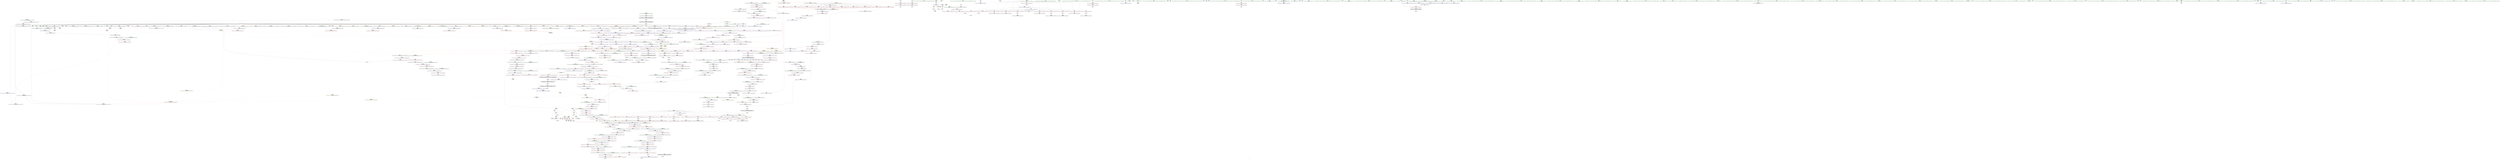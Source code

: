digraph "SVFG" {
	label="SVFG";

	Node0x5573da87c150 [shape=record,color=grey,label="{NodeID: 0\nNullPtr|{|<s41>67}}"];
	Node0x5573da87c150 -> Node0x5573dab7c1d0[style=solid];
	Node0x5573da87c150 -> Node0x5573dab7c2d0[style=solid];
	Node0x5573da87c150 -> Node0x5573dab7c3a0[style=solid];
	Node0x5573da87c150 -> Node0x5573dab7c470[style=solid];
	Node0x5573da87c150 -> Node0x5573dab7c540[style=solid];
	Node0x5573da87c150 -> Node0x5573dab7c610[style=solid];
	Node0x5573da87c150 -> Node0x5573dab7c6e0[style=solid];
	Node0x5573da87c150 -> Node0x5573dab7c7b0[style=solid];
	Node0x5573da87c150 -> Node0x5573dab7c880[style=solid];
	Node0x5573da87c150 -> Node0x5573dab7c950[style=solid];
	Node0x5573da87c150 -> Node0x5573dab7ca20[style=solid];
	Node0x5573da87c150 -> Node0x5573dab7caf0[style=solid];
	Node0x5573da87c150 -> Node0x5573dab7cbc0[style=solid];
	Node0x5573da87c150 -> Node0x5573dab7cc90[style=solid];
	Node0x5573da87c150 -> Node0x5573dab7cd60[style=solid];
	Node0x5573da87c150 -> Node0x5573dab7ce30[style=solid];
	Node0x5573da87c150 -> Node0x5573dab7cf00[style=solid];
	Node0x5573da87c150 -> Node0x5573dab76c60[style=solid];
	Node0x5573da87c150 -> Node0x5573dab76d30[style=solid];
	Node0x5573da87c150 -> Node0x5573dab76e00[style=solid];
	Node0x5573da87c150 -> Node0x5573dab76ed0[style=solid];
	Node0x5573da87c150 -> Node0x5573dab76fa0[style=solid];
	Node0x5573da87c150 -> Node0x5573dab77070[style=solid];
	Node0x5573da87c150 -> Node0x5573dab77140[style=solid];
	Node0x5573da87c150 -> Node0x5573dab77210[style=solid];
	Node0x5573da87c150 -> Node0x5573dab772e0[style=solid];
	Node0x5573da87c150 -> Node0x5573dab773b0[style=solid];
	Node0x5573da87c150 -> Node0x5573dab77480[style=solid];
	Node0x5573da87c150 -> Node0x5573dab77550[style=solid];
	Node0x5573da87c150 -> Node0x5573dab77620[style=solid];
	Node0x5573da87c150 -> Node0x5573dab776f0[style=solid];
	Node0x5573da87c150 -> Node0x5573dab777c0[style=solid];
	Node0x5573da87c150 -> Node0x5573dab77890[style=solid];
	Node0x5573da87c150 -> Node0x5573dab77960[style=solid];
	Node0x5573da87c150 -> Node0x5573dab77a30[style=solid];
	Node0x5573da87c150 -> Node0x5573dab91950[style=solid];
	Node0x5573da87c150 -> Node0x5573dab94700[style=solid];
	Node0x5573da87c150 -> Node0x5573dab947d0[style=solid];
	Node0x5573da87c150 -> Node0x5573dab948a0[style=solid];
	Node0x5573da87c150 -> Node0x5573da742590[style=solid];
	Node0x5573da87c150 -> Node0x5573dabad650[style=solid];
	Node0x5573da87c150:s41 -> Node0x5573dac197d0[style=solid,color=red];
	Node0x5573dab7ffc0 [shape=record,color=red,label="{NodeID: 443\n860\<--850\n\<--__first.addr\n_ZSt25__uninitialized_default_nIPNSt7__cxx1112basic_stringIcSt11char_traitsIcESaIcEEEmET_S7_T0_\n|{<s0>72}}"];
	Node0x5573dab7ffc0:s0 -> Node0x5573dac1a060[style=solid,color=red];
	Node0x5573dab83510 [shape=record,color=black,label="{NodeID: 277\n959\<--964\n_ZSt11__addressofINSt7__cxx1112basic_stringIcSt11char_traitsIcESaIcEEEEPT_RS6__ret\<--\n_ZSt11__addressofINSt7__cxx1112basic_stringIcSt11char_traitsIcESaIcEEEEPT_RS6_\n|{<s0>73|<s1>85}}"];
	Node0x5573dab83510:s0 -> Node0x5573dac10fc0[style=solid,color=blue];
	Node0x5573dab83510:s1 -> Node0x5573dac112a0[style=solid,color=blue];
	Node0x5573dac11940 [shape=record,color=black,label="{NodeID: 1218\n849 = PHI(833, )\n1st arg _ZSt25__uninitialized_default_nIPNSt7__cxx1112basic_stringIcSt11char_traitsIcESaIcEEEmET_S7_T0_ }"];
	Node0x5573dac11940 -> Node0x5573dab95c20[style=solid];
	Node0x5573dab73de0 [shape=record,color=green,label="{NodeID: 111\n731\<--732\n.addr\<--.addr_field_insensitive\n_ZN9__gnu_cxx13new_allocatorINSt7__cxx1112basic_stringIcSt11char_traitsIcESaIcEEEEC2ERKS7_\n}"];
	Node0x5573dab73de0 -> Node0x5573dab950c0[style=solid];
	Node0x5573dabaca50 [shape=record,color=grey,label="{NodeID: 886\n122 = cmp(121, 101, )\n}"];
	Node0x5573dab95740 [shape=record,color=blue,label="{NodeID: 554\n810\<--809\nthis.addr\<--this\n_ZNK9__gnu_cxx13new_allocatorINSt7__cxx1112basic_stringIcSt11char_traitsIcESaIcEEEE8max_sizeEv\n}"];
	Node0x5573dab95740 -> Node0x5573dab7fc80[style=dashed];
	Node0x5573dab7d310 [shape=record,color=red,label="{NodeID: 388\n324\<--277\n\<--i\nmain\n}"];
	Node0x5573dab7d310 -> Node0x5573dab81970[style=solid];
	Node0x5573dab784f0 [shape=record,color=black,label="{NodeID: 222\n142\<--141\nconv33\<--\n_Z5solveRSt6vectorINSt7__cxx1112basic_stringIcSt11char_traitsIcESaIcEEESaIS5_EE\n}"];
	Node0x5573dab784f0 -> Node0x5573dabaced0[style=solid];
	Node0x5573dab74820 [shape=record,color=green,label="{NodeID: 56\n310\<--311\n_ZNSaINSt7__cxx1112basic_stringIcSt11char_traitsIcESaIcEEEEC2Ev\<--_ZNSaINSt7__cxx1112basic_stringIcSt11char_traitsIcESaIcEEEEC2Ev_field_insensitive\n}"];
	Node0x5573dab92a90 [shape=record,color=blue,label="{NodeID: 499\n263\<--77\nit\<--\nmain\n}"];
	Node0x5573dab92a90 -> Node0x5573dabd1eb0[style=dashed];
	Node0x5573dab86320 [shape=record,color=red,label="{NodeID: 333\n66\<--49\n\<--a.addr\n_Z5solveRSt6vectorINSt7__cxx1112basic_stringIcSt11char_traitsIcESaIcEEESaIS5_EE\n|{<s0>4}}"];
	Node0x5573dab86320:s0 -> Node0x5573dac12e50[style=solid,color=red];
	Node0x5573dac17ef0 [shape=record,color=black,label="{NodeID: 1274\n172 = PHI(234, )\n}"];
	Node0x5573dab7baf0 [shape=record,color=green,label="{NodeID: 167\n1084\<--1085\nthis.addr\<--this.addr_field_insensitive\n_ZN9__gnu_cxx13new_allocatorINSt7__cxx1112basic_stringIcSt11char_traitsIcESaIcEEEE10deallocateEPS6_m\n}"];
	Node0x5573dab7baf0 -> Node0x5573dab91440[style=solid];
	Node0x5573dab7baf0 -> Node0x5573dab97070[style=solid];
	Node0x5573da87c1e0 [shape=record,color=green,label="{NodeID: 1\n7\<--1\n__dso_handle\<--dummyObj\nGlob }"];
	Node0x5573dab80090 [shape=record,color=red,label="{NodeID: 444\n861\<--852\n\<--__n.addr\n_ZSt25__uninitialized_default_nIPNSt7__cxx1112basic_stringIcSt11char_traitsIcESaIcEEEmET_S7_T0_\n|{<s0>72}}"];
	Node0x5573dab80090:s0 -> Node0x5573dac1a1a0[style=solid,color=red];
	Node0x5573dab835e0 [shape=record,color=black,label="{NodeID: 278\n1051\<--1050\n\<--_M_impl\n_ZNSt12_Vector_baseINSt7__cxx1112basic_stringIcSt11char_traitsIcESaIcEEESaIS5_EE13_M_deallocateEPS5_m\n|{<s0>88}}"];
	Node0x5573dab835e0:s0 -> Node0x5573dac14e30[style=solid,color=red];
	Node0x5573dac11a80 [shape=record,color=black,label="{NodeID: 1219\n526 = PHI(409, )\n0th arg _ZN9__gnu_cxx13new_allocatorINSt7__cxx1112basic_stringIcSt11char_traitsIcESaIcEEEEC2Ev }"];
	Node0x5573dac11a80 -> Node0x5573dab93ad0[style=solid];
	Node0x5573dab73eb0 [shape=record,color=green,label="{NodeID: 112\n740\<--741\nthis.addr\<--this.addr_field_insensitive\n_ZNSt12_Vector_baseINSt7__cxx1112basic_stringIcSt11char_traitsIcESaIcEEESaIS5_EE11_M_allocateEm\n}"];
	Node0x5573dab73eb0 -> Node0x5573dab7f600[style=solid];
	Node0x5573dab73eb0 -> Node0x5573dab95190[style=solid];
	Node0x5573dabacbd0 [shape=record,color=grey,label="{NodeID: 887\n292 = cmp(290, 291, )\n}"];
	Node0x5573dab95810 [shape=record,color=blue,label="{NodeID: 555\n823\<--820\n__first.addr\<--__first\n_ZSt27__uninitialized_default_n_aIPNSt7__cxx1112basic_stringIcSt11char_traitsIcESaIcEEEmS5_ET_S7_T0_RSaIT1_E\n}"];
	Node0x5573dab95810 -> Node0x5573dab7fd50[style=dashed];
	Node0x5573dab7d3e0 [shape=record,color=red,label="{NodeID: 389\n331\<--277\n\<--i\nmain\n}"];
	Node0x5573dab7d3e0 -> Node0x5573dabab6d0[style=solid];
	Node0x5573dab785c0 [shape=record,color=black,label="{NodeID: 223\n148\<--147\nconv36\<--add35\n_Z5solveRSt6vectorINSt7__cxx1112basic_stringIcSt11char_traitsIcESaIcEEESaIS5_EE\n|{<s0>12}}"];
	Node0x5573dab785c0:s0 -> Node0x5573dac13720[style=solid,color=red];
	Node0x5573dab74920 [shape=record,color=green,label="{NodeID: 57\n313\<--314\n_ZNSt6vectorINSt7__cxx1112basic_stringIcSt11char_traitsIcESaIcEEESaIS5_EEC2EmRKS6_\<--_ZNSt6vectorINSt7__cxx1112basic_stringIcSt11char_traitsIcESaIcEEESaIS5_EEC2EmRKS6__field_insensitive\n}"];
	Node0x5573dab92b60 [shape=record,color=blue,label="{NodeID: 500\n277\<--77\ni\<--\nmain\n}"];
	Node0x5573dab92b60 -> Node0x5573dab7d240[style=dashed];
	Node0x5573dab92b60 -> Node0x5573dab7d310[style=dashed];
	Node0x5573dab92b60 -> Node0x5573dab7d3e0[style=dashed];
	Node0x5573dab92b60 -> Node0x5573dab92c30[style=dashed];
	Node0x5573dab92b60 -> Node0x5573dabd23b0[style=dashed];
	Node0x5573dab863f0 [shape=record,color=red,label="{NodeID: 334\n89\<--49\n\<--a.addr\n_Z5solveRSt6vectorINSt7__cxx1112basic_stringIcSt11char_traitsIcESaIcEEESaIS5_EE\n|{<s0>6}}"];
	Node0x5573dab863f0:s0 -> Node0x5573dac12e50[style=solid,color=red];
	Node0x5573dac18060 [shape=record,color=black,label="{NodeID: 1275\n176 = PHI()\n}"];
	Node0x5573dac18060 -> Node0x5573dab92270[style=solid];
	Node0x5573dab7bbc0 [shape=record,color=green,label="{NodeID: 168\n1086\<--1087\n__p.addr\<--__p.addr_field_insensitive\n_ZN9__gnu_cxx13new_allocatorINSt7__cxx1112basic_stringIcSt11char_traitsIcESaIcEEEE10deallocateEPS6_m\n}"];
	Node0x5573dab7bbc0 -> Node0x5573dab91510[style=solid];
	Node0x5573dab7bbc0 -> Node0x5573dab97140[style=solid];
	Node0x5573dab6ff10 [shape=record,color=green,label="{NodeID: 2\n8\<--1\n_ZSt3cin\<--dummyObj\nGlob }"];
	Node0x5573dab80160 [shape=record,color=red,label="{NodeID: 445\n881\<--869\n\<--__first.addr\n_ZNSt27__uninitialized_default_n_1ILb0EE18__uninit_default_nIPNSt7__cxx1112basic_stringIcSt11char_traitsIcESaIcEEEmEET_S9_T0_\n}"];
	Node0x5573dab80160 -> Node0x5573dab95f60[style=solid];
	Node0x5573dab836b0 [shape=record,color=black,label="{NodeID: 279\n1073\<--1072\n\<--\n_ZNSt16allocator_traitsISaINSt7__cxx1112basic_stringIcSt11char_traitsIcESaIcEEEEE10deallocateERS6_PS5_m\n|{<s0>89}}"];
	Node0x5573dab836b0:s0 -> Node0x5573dac18e60[style=solid,color=red];
	Node0x5573dac11bc0 [shape=record,color=black,label="{NodeID: 1220\n820 = PHI(594, )\n0th arg _ZSt27__uninitialized_default_n_aIPNSt7__cxx1112basic_stringIcSt11char_traitsIcESaIcEEEmS5_ET_S7_T0_RSaIT1_E }"];
	Node0x5573dac11bc0 -> Node0x5573dab95810[style=solid];
	Node0x5573dab73f80 [shape=record,color=green,label="{NodeID: 113\n742\<--743\n__n.addr\<--__n.addr_field_insensitive\n_ZNSt12_Vector_baseINSt7__cxx1112basic_stringIcSt11char_traitsIcESaIcEEESaIS5_EE11_M_allocateEm\n}"];
	Node0x5573dab73f80 -> Node0x5573dab7f6d0[style=solid];
	Node0x5573dab73f80 -> Node0x5573dab7f7a0[style=solid];
	Node0x5573dab73f80 -> Node0x5573dab95260[style=solid];
	Node0x5573dabacd50 [shape=record,color=grey,label="{NodeID: 888\n322 = cmp(320, 321, )\n}"];
	Node0x5573dab958e0 [shape=record,color=blue,label="{NodeID: 556\n825\<--821\n__n.addr\<--__n\n_ZSt27__uninitialized_default_n_aIPNSt7__cxx1112basic_stringIcSt11char_traitsIcESaIcEEEmS5_ET_S7_T0_RSaIT1_E\n}"];
	Node0x5573dab958e0 -> Node0x5573dab7fe20[style=dashed];
	Node0x5573dab7d4b0 [shape=record,color=red,label="{NodeID: 390\n355\<--279\n\<--i17\nmain\n}"];
	Node0x5573dab7d4b0 -> Node0x5573dabad7d0[style=solid];
	Node0x5573dab78690 [shape=record,color=black,label="{NodeID: 224\n152\<--151\nconv39\<--add38\n_Z5solveRSt6vectorINSt7__cxx1112basic_stringIcSt11char_traitsIcESaIcEEESaIS5_EE\n}"];
	Node0x5573dab74a20 [shape=record,color=green,label="{NodeID: 58\n316\<--317\n_ZNSaINSt7__cxx1112basic_stringIcSt11char_traitsIcESaIcEEEED2Ev\<--_ZNSaINSt7__cxx1112basic_stringIcSt11char_traitsIcESaIcEEEED2Ev_field_insensitive\n}"];
	Node0x5573dab92c30 [shape=record,color=blue,label="{NodeID: 501\n277\<--332\ni\<--inc\nmain\n}"];
	Node0x5573dab92c30 -> Node0x5573dab7d240[style=dashed];
	Node0x5573dab92c30 -> Node0x5573dab7d310[style=dashed];
	Node0x5573dab92c30 -> Node0x5573dab7d3e0[style=dashed];
	Node0x5573dab92c30 -> Node0x5573dab92c30[style=dashed];
	Node0x5573dab92c30 -> Node0x5573dabd23b0[style=dashed];
	Node0x5573dab864c0 [shape=record,color=red,label="{NodeID: 335\n112\<--49\n\<--a.addr\n_Z5solveRSt6vectorINSt7__cxx1112basic_stringIcSt11char_traitsIcESaIcEEESaIS5_EE\n|{<s0>8}}"];
	Node0x5573dab864c0:s0 -> Node0x5573dac12e50[style=solid,color=red];
	Node0x5573dac18130 [shape=record,color=black,label="{NodeID: 1276\n183 = PHI(234, )\n}"];
	Node0x5573dab7bc90 [shape=record,color=green,label="{NodeID: 169\n1088\<--1089\n.addr\<--.addr_field_insensitive\n_ZN9__gnu_cxx13new_allocatorINSt7__cxx1112basic_stringIcSt11char_traitsIcESaIcEEEE10deallocateEPS6_m\n}"];
	Node0x5573dab7bc90 -> Node0x5573dab97210[style=solid];
	Node0x5573dab6ffa0 [shape=record,color=green,label="{NodeID: 3\n9\<--1\n_ZSt4cout\<--dummyObj\nGlob }"];
	Node0x5573dab80230 [shape=record,color=red,label="{NodeID: 446\n913\<--869\n\<--__first.addr\n_ZNSt27__uninitialized_default_n_1ILb0EE18__uninit_default_nIPNSt7__cxx1112basic_stringIcSt11char_traitsIcESaIcEEEmEET_S9_T0_\n|{<s0>76}}"];
	Node0x5573dab80230:s0 -> Node0x5573dac19220[style=solid,color=red];
	Node0x5573dab83780 [shape=record,color=black,label="{NodeID: 280\n1095\<--1094\n\<--\n_ZN9__gnu_cxx13new_allocatorINSt7__cxx1112basic_stringIcSt11char_traitsIcESaIcEEEE10deallocateEPS6_m\n}"];
	Node0x5573dac11d00 [shape=record,color=black,label="{NodeID: 1221\n821 = PHI(595, )\n1st arg _ZSt27__uninitialized_default_n_aIPNSt7__cxx1112basic_stringIcSt11char_traitsIcESaIcEEEmS5_ET_S7_T0_RSaIT1_E }"];
	Node0x5573dac11d00 -> Node0x5573dab958e0[style=solid];
	Node0x5573dab74050 [shape=record,color=green,label="{NodeID: 114\n754\<--755\n_ZNSt16allocator_traitsISaINSt7__cxx1112basic_stringIcSt11char_traitsIcESaIcEEEEE8allocateERS6_m\<--_ZNSt16allocator_traitsISaINSt7__cxx1112basic_stringIcSt11char_traitsIcESaIcEEEEE8allocateERS6_m_field_insensitive\n}"];
	Node0x5573dabaced0 [shape=record,color=grey,label="{NodeID: 889\n143 = cmp(142, 101, )\n}"];
	Node0x5573dab959b0 [shape=record,color=blue,label="{NodeID: 557\n827\<--822\n.addr\<--\n_ZSt27__uninitialized_default_n_aIPNSt7__cxx1112basic_stringIcSt11char_traitsIcESaIcEEEmS5_ET_S7_T0_RSaIT1_E\n}"];
	Node0x5573dab7d580 [shape=record,color=red,label="{NodeID: 391\n359\<--279\n\<--i17\nmain\n}"];
	Node0x5573dab7d580 -> Node0x5573dab81a40[style=solid];
	Node0x5573dab78760 [shape=record,color=black,label="{NodeID: 225\n155\<--154\nconv41\<--\n_Z5solveRSt6vectorINSt7__cxx1112basic_stringIcSt11char_traitsIcESaIcEEESaIS5_EE\n}"];
	Node0x5573dab78760 -> Node0x5573dabad050[style=solid];
	Node0x5573dab74b20 [shape=record,color=green,label="{NodeID: 59\n328\<--329\n_ZStrsIcSt11char_traitsIcESaIcEERSt13basic_istreamIT_T0_ES7_RNSt7__cxx1112basic_stringIS4_S5_T1_EE\<--_ZStrsIcSt11char_traitsIcESaIcEERSt13basic_istreamIT_T0_ES7_RNSt7__cxx1112basic_stringIS4_S5_T1_EE_field_insensitive\n}"];
	Node0x5573dab92d00 [shape=record,color=blue,label="{NodeID: 502\n273\<--336\nexn.slot\<--\nmain\n}"];
	Node0x5573dab92d00 -> Node0x5573dab7d0a0[style=dashed];
	Node0x5573dab86590 [shape=record,color=red,label="{NodeID: 336\n133\<--49\n\<--a.addr\n_Z5solveRSt6vectorINSt7__cxx1112basic_stringIcSt11char_traitsIcESaIcEEESaIS5_EE\n|{<s0>10}}"];
	Node0x5573dab86590:s0 -> Node0x5573dac12e50[style=solid,color=red];
	Node0x5573dac182a0 [shape=record,color=black,label="{NodeID: 1277\n186 = PHI()\n}"];
	Node0x5573dac182a0 -> Node0x5573dab92340[style=solid];
	Node0x5573dab7bd60 [shape=record,color=green,label="{NodeID: 170\n1097\<--1098\n_ZdlPv\<--_ZdlPv_field_insensitive\n}"];
	Node0x5573dab70250 [shape=record,color=green,label="{NodeID: 4\n10\<--1\n.str\<--dummyObj\nGlob }"];
	Node0x5573dab80300 [shape=record,color=red,label="{NodeID: 447\n884\<--871\n\<--__n.addr\n_ZNSt27__uninitialized_default_n_1ILb0EE18__uninit_default_nIPNSt7__cxx1112basic_stringIcSt11char_traitsIcESaIcEEEmEET_S9_T0_\n}"];
	Node0x5573dab80300 -> Node0x5573dabadc50[style=solid];
	Node0x5573dab83850 [shape=record,color=purple,label="{NodeID: 281\n27\<--4\n\<--_ZStL8__ioinit\n__cxx_global_var_init\n}"];
	Node0x5573dac11e40 [shape=record,color=black,label="{NodeID: 1222\n822 = PHI(597, )\n2nd arg _ZSt27__uninitialized_default_n_aIPNSt7__cxx1112basic_stringIcSt11char_traitsIcESaIcEEEmS5_ET_S7_T0_RSaIT1_E }"];
	Node0x5573dac11e40 -> Node0x5573dab959b0[style=solid];
	Node0x5573dab78cf0 [shape=record,color=green,label="{NodeID: 115\n763\<--764\n__a.addr\<--__a.addr_field_insensitive\n_ZNSt16allocator_traitsISaINSt7__cxx1112basic_stringIcSt11char_traitsIcESaIcEEEEE8allocateERS6_m\n}"];
	Node0x5573dab78cf0 -> Node0x5573dab7f870[style=solid];
	Node0x5573dab78cf0 -> Node0x5573dab95330[style=solid];
	Node0x5573dabad050 [shape=record,color=grey,label="{NodeID: 890\n156 = cmp(155, 101, )\n}"];
	Node0x5573dab95a80 [shape=record,color=blue,label="{NodeID: 558\n840\<--839\nthis.addr\<--this\n_ZNSt12_Vector_baseINSt7__cxx1112basic_stringIcSt11char_traitsIcESaIcEEESaIS5_EE19_M_get_Tp_allocatorEv\n}"];
	Node0x5573dab95a80 -> Node0x5573dab7fef0[style=dashed];
	Node0x5573dab7d650 [shape=record,color=red,label="{NodeID: 392\n371\<--279\n\<--i17\nmain\n}"];
	Node0x5573dab7d650 -> Node0x5573dabab9d0[style=solid];
	Node0x5573dab78830 [shape=record,color=black,label="{NodeID: 226\n162\<--161\nconv45\<--\n_Z5solveRSt6vectorINSt7__cxx1112basic_stringIcSt11char_traitsIcESaIcEEESaIS5_EE\n|{<s0>14}}"];
	Node0x5573dab78830:s0 -> Node0x5573dac13720[style=solid,color=red];
	Node0x5573dab74c20 [shape=record,color=green,label="{NodeID: 60\n348\<--349\n_ZNSt6vectorINSt7__cxx1112basic_stringIcSt11char_traitsIcESaIcEEESaIS5_EED2Ev\<--_ZNSt6vectorINSt7__cxx1112basic_stringIcSt11char_traitsIcESaIcEEESaIS5_EED2Ev_field_insensitive\n}"];
	Node0x5573dab92dd0 [shape=record,color=blue,label="{NodeID: 503\n275\<--338\nehselector.slot\<--\nmain\n}"];
	Node0x5573dab92dd0 -> Node0x5573dab7d170[style=dashed];
	Node0x5573dab86660 [shape=record,color=red,label="{NodeID: 337\n145\<--49\n\<--a.addr\n_Z5solveRSt6vectorINSt7__cxx1112basic_stringIcSt11char_traitsIcESaIcEEESaIS5_EE\n|{<s0>12}}"];
	Node0x5573dab86660:s0 -> Node0x5573dac12e50[style=solid,color=red];
	Node0x5573dac18370 [shape=record,color=black,label="{NodeID: 1278\n192 = PHI(234, )\n}"];
	Node0x5573dab7be60 [shape=record,color=green,label="{NodeID: 171\n1106\<--1107\n__first.addr\<--__first.addr_field_insensitive\n_ZSt8_DestroyIPNSt7__cxx1112basic_stringIcSt11char_traitsIcESaIcEEES5_EvT_S7_RSaIT0_E\n}"];
	Node0x5573dab7be60 -> Node0x5573dab915e0[style=solid];
	Node0x5573dab7be60 -> Node0x5573dab972e0[style=solid];
	Node0x5573dab702e0 [shape=record,color=green,label="{NodeID: 5\n12\<--1\n.str.1\<--dummyObj\nGlob }"];
	Node0x5573dab803d0 [shape=record,color=red,label="{NodeID: 448\n895\<--871\n\<--__n.addr\n_ZNSt27__uninitialized_default_n_1ILb0EE18__uninit_default_nIPNSt7__cxx1112basic_stringIcSt11char_traitsIcESaIcEEEmEET_S9_T0_\n}"];
	Node0x5573dab803d0 -> Node0x5573dabac150[style=solid];
	Node0x5573dab83920 [shape=record,color=purple,label="{NodeID: 282\n294\<--10\n\<--.str\nmain\n}"];
	Node0x5573dac11f80 [shape=record,color=black,label="{NodeID: 1223\n839 = PHI(502, 596, )\n0th arg _ZNSt12_Vector_baseINSt7__cxx1112basic_stringIcSt11char_traitsIcESaIcEEESaIS5_EE19_M_get_Tp_allocatorEv }"];
	Node0x5573dac11f80 -> Node0x5573dab95a80[style=solid];
	Node0x5573dab78dc0 [shape=record,color=green,label="{NodeID: 116\n765\<--766\n__n.addr\<--__n.addr_field_insensitive\n_ZNSt16allocator_traitsISaINSt7__cxx1112basic_stringIcSt11char_traitsIcESaIcEEEEE8allocateERS6_m\n}"];
	Node0x5573dab78dc0 -> Node0x5573dab7f940[style=solid];
	Node0x5573dab78dc0 -> Node0x5573dab95400[style=solid];
	Node0x5573dabad1d0 [shape=record,color=grey,label="{NodeID: 891\n107 = cmp(104, 106, )\n}"];
	Node0x5573dab95b50 [shape=record,color=blue,label="{NodeID: 559\n850\<--848\n__first.addr\<--__first\n_ZSt25__uninitialized_default_nIPNSt7__cxx1112basic_stringIcSt11char_traitsIcESaIcEEEmET_S7_T0_\n}"];
	Node0x5573dab95b50 -> Node0x5573dab7ffc0[style=dashed];
	Node0x5573dab7d720 [shape=record,color=red,label="{NodeID: 393\n408\<--405\nthis1\<--this.addr\n_ZNSaINSt7__cxx1112basic_stringIcSt11char_traitsIcESaIcEEEEC2Ev\n}"];
	Node0x5573dab7d720 -> Node0x5573dab81b10[style=solid];
	Node0x5573dab78900 [shape=record,color=black,label="{NodeID: 227\n165\<--164\nconv47\<--\n_Z5solveRSt6vectorINSt7__cxx1112basic_stringIcSt11char_traitsIcESaIcEEESaIS5_EE\n}"];
	Node0x5573dab74d20 [shape=record,color=green,label="{NodeID: 61\n363\<--364\n_ZStlsIcSt11char_traitsIcESaIcEERSt13basic_ostreamIT_T0_ES7_RKNSt7__cxx1112basic_stringIS4_S5_T1_EE\<--_ZStlsIcSt11char_traitsIcESaIcEERSt13basic_ostreamIT_T0_ES7_RKNSt7__cxx1112basic_stringIS4_S5_T1_EE_field_insensitive\n}"];
	Node0x5573dab92ea0 [shape=record,color=blue,label="{NodeID: 504\n273\<--343\nexn.slot\<--\nmain\n}"];
	Node0x5573dab92ea0 -> Node0x5573dab7d0a0[style=dashed];
	Node0x5573dab86730 [shape=record,color=red,label="{NodeID: 338\n160\<--49\n\<--a.addr\n_Z5solveRSt6vectorINSt7__cxx1112basic_stringIcSt11char_traitsIcESaIcEEESaIS5_EE\n|{<s0>14}}"];
	Node0x5573dab86730:s0 -> Node0x5573dac12e50[style=solid,color=red];
	Node0x5573dac184e0 [shape=record,color=black,label="{NodeID: 1279\n282 = PHI()\n}"];
	Node0x5573dab7bf30 [shape=record,color=green,label="{NodeID: 172\n1108\<--1109\n__last.addr\<--__last.addr_field_insensitive\n_ZSt8_DestroyIPNSt7__cxx1112basic_stringIcSt11char_traitsIcESaIcEEES5_EvT_S7_RSaIT0_E\n}"];
	Node0x5573dab7bf30 -> Node0x5573dab916b0[style=solid];
	Node0x5573dab7bf30 -> Node0x5573dab973b0[style=solid];
	Node0x5573dab70370 [shape=record,color=green,label="{NodeID: 6\n14\<--1\n.str.2\<--dummyObj\nGlob }"];
	Node0x5573dab804a0 [shape=record,color=red,label="{NodeID: 449\n887\<--873\n\<--__cur\n_ZNSt27__uninitialized_default_n_1ILb0EE18__uninit_default_nIPNSt7__cxx1112basic_stringIcSt11char_traitsIcESaIcEEEmEET_S9_T0_\n|{<s0>73}}"];
	Node0x5573dab804a0:s0 -> Node0x5573dac12c40[style=solid,color=red];
	Node0x5573dab839f0 [shape=record,color=purple,label="{NodeID: 283\n303\<--12\n\<--.str.1\nmain\n}"];
	Node0x5573dac12190 [shape=record,color=black,label="{NodeID: 1224\n1103 = PHI(497, )\n0th arg _ZSt8_DestroyIPNSt7__cxx1112basic_stringIcSt11char_traitsIcESaIcEEES5_EvT_S7_RSaIT0_E }"];
	Node0x5573dac12190 -> Node0x5573dab972e0[style=solid];
	Node0x5573dab78e90 [shape=record,color=green,label="{NodeID: 117\n773\<--774\n_ZN9__gnu_cxx13new_allocatorINSt7__cxx1112basic_stringIcSt11char_traitsIcESaIcEEEE8allocateEmPKv\<--_ZN9__gnu_cxx13new_allocatorINSt7__cxx1112basic_stringIcSt11char_traitsIcESaIcEEEE8allocateEmPKv_field_insensitive\n}"];
	Node0x5573dabad350 [shape=record,color=grey,label="{NodeID: 892\n100 = cmp(99, 101, )\n}"];
	Node0x5573dab95c20 [shape=record,color=blue,label="{NodeID: 560\n852\<--849\n__n.addr\<--__n\n_ZSt25__uninitialized_default_nIPNSt7__cxx1112basic_stringIcSt11char_traitsIcESaIcEEEmET_S7_T0_\n}"];
	Node0x5573dab95c20 -> Node0x5573dab80090[style=dashed];
	Node0x5573dab7d7f0 [shape=record,color=red,label="{NodeID: 394\n431\<--418\nthis1\<--this.addr\n_ZNSt6vectorINSt7__cxx1112basic_stringIcSt11char_traitsIcESaIcEEESaIS5_EEC2EmRKS6_\n|{|<s2>45}}"];
	Node0x5573dab7d7f0 -> Node0x5573dab81be0[style=solid];
	Node0x5573dab7d7f0 -> Node0x5573dab81cb0[style=solid];
	Node0x5573dab7d7f0:s2 -> Node0x5573dac124c0[style=solid,color=red];
	Node0x5573dab789d0 [shape=record,color=black,label="{NodeID: 228\n171\<--170\nconv49\<--\n_Z5solveRSt6vectorINSt7__cxx1112basic_stringIcSt11char_traitsIcESaIcEEESaIS5_EE\n|{<s0>16}}"];
	Node0x5573dab789d0:s0 -> Node0x5573dac13720[style=solid,color=red];
	Node0x5573dab74e20 [shape=record,color=green,label="{NodeID: 62\n366\<--367\n_ZSt4endlIcSt11char_traitsIcEERSt13basic_ostreamIT_T0_ES6_\<--_ZSt4endlIcSt11char_traitsIcEERSt13basic_ostreamIT_T0_ES6__field_insensitive\n}"];
	Node0x5573dab92f70 [shape=record,color=blue,label="{NodeID: 505\n275\<--345\nehselector.slot\<--\nmain\n}"];
	Node0x5573dab92f70 -> Node0x5573dab7d170[style=dashed];
	Node0x5573dab86800 [shape=record,color=red,label="{NodeID: 339\n169\<--49\n\<--a.addr\n_Z5solveRSt6vectorINSt7__cxx1112basic_stringIcSt11char_traitsIcESaIcEEESaIS5_EE\n|{<s0>16}}"];
	Node0x5573dab86800:s0 -> Node0x5573dac12e50[style=solid,color=red];
	Node0x5573dac185b0 [shape=record,color=black,label="{NodeID: 1280\n285 = PHI()\n}"];
	Node0x5573dab7c000 [shape=record,color=green,label="{NodeID: 173\n1110\<--1111\n.addr\<--.addr_field_insensitive\n_ZSt8_DestroyIPNSt7__cxx1112basic_stringIcSt11char_traitsIcESaIcEEES5_EvT_S7_RSaIT0_E\n}"];
	Node0x5573dab7c000 -> Node0x5573dab97480[style=solid];
	Node0x5573dab70400 [shape=record,color=green,label="{NodeID: 7\n17\<--1\n\<--dummyObj\nCan only get source location for instruction, argument, global var or function.}"];
	Node0x5573dab80570 [shape=record,color=red,label="{NodeID: 450\n899\<--873\n\<--__cur\n_ZNSt27__uninitialized_default_n_1ILb0EE18__uninit_default_nIPNSt7__cxx1112basic_stringIcSt11char_traitsIcESaIcEEEmEET_S9_T0_\n}"];
	Node0x5573dab80570 -> Node0x5573dab85d70[style=solid];
	Node0x5573dab83ac0 [shape=record,color=purple,label="{NodeID: 284\n376\<--14\n\<--.str.2\nmain\n}"];
	Node0x5573dac122a0 [shape=record,color=black,label="{NodeID: 1225\n1104 = PHI(501, )\n1st arg _ZSt8_DestroyIPNSt7__cxx1112basic_stringIcSt11char_traitsIcESaIcEEES5_EvT_S7_RSaIT0_E }"];
	Node0x5573dac122a0 -> Node0x5573dab973b0[style=solid];
	Node0x5573dab78f90 [shape=record,color=green,label="{NodeID: 118\n780\<--781\nthis.addr\<--this.addr_field_insensitive\n_ZN9__gnu_cxx13new_allocatorINSt7__cxx1112basic_stringIcSt11char_traitsIcESaIcEEEE8allocateEmPKv\n}"];
	Node0x5573dab78f90 -> Node0x5573dab7fa10[style=solid];
	Node0x5573dab78f90 -> Node0x5573dab954d0[style=solid];
	Node0x5573dabad4d0 [shape=record,color=grey,label="{NodeID: 893\n87 = cmp(85, 86, )\n}"];
	Node0x5573dab95cf0 [shape=record,color=blue,label="{NodeID: 561\n854\<--859\n__assignable\<--\n_ZSt25__uninitialized_default_nIPNSt7__cxx1112basic_stringIcSt11char_traitsIcESaIcEEEmET_S7_T0_\n}"];
	Node0x5573dab7d8c0 [shape=record,color=red,label="{NodeID: 395\n433\<--420\n\<--__n.addr\n_ZNSt6vectorINSt7__cxx1112basic_stringIcSt11char_traitsIcESaIcEEESaIS5_EEC2EmRKS6_\n|{<s0>44}}"];
	Node0x5573dab7d8c0:s0 -> Node0x5573dac19a20[style=solid,color=red];
	Node0x5573dab78aa0 [shape=record,color=black,label="{NodeID: 229\n175\<--174\nconv52\<--add51\n_Z5solveRSt6vectorINSt7__cxx1112basic_stringIcSt11char_traitsIcESaIcEEESaIS5_EE\n}"];
	Node0x5573dab74f20 [shape=record,color=green,label="{NodeID: 63\n368\<--369\n_ZNSolsEPFRSoS_E\<--_ZNSolsEPFRSoS_E_field_insensitive\n}"];
	Node0x5573dab93040 [shape=record,color=blue,label="{NodeID: 506\n279\<--77\ni17\<--\nmain\n}"];
	Node0x5573dab93040 -> Node0x5573dab7d4b0[style=dashed];
	Node0x5573dab93040 -> Node0x5573dab7d580[style=dashed];
	Node0x5573dab93040 -> Node0x5573dab7d650[style=dashed];
	Node0x5573dab93040 -> Node0x5573dab93110[style=dashed];
	Node0x5573dab93040 -> Node0x5573dabd28b0[style=dashed];
	Node0x5573dab868d0 [shape=record,color=red,label="{NodeID: 340\n179\<--49\n\<--a.addr\n_Z5solveRSt6vectorINSt7__cxx1112basic_stringIcSt11char_traitsIcESaIcEEESaIS5_EE\n|{<s0>18}}"];
	Node0x5573dab868d0:s0 -> Node0x5573dac12e50[style=solid,color=red];
	Node0x5573dac18680 [shape=record,color=black,label="{NodeID: 1281\n295 = PHI()\n}"];
	Node0x5573dab7c0d0 [shape=record,color=green,label="{NodeID: 174\n18\<--1119\n_GLOBAL__sub_I_stan_0_0.cpp\<--_GLOBAL__sub_I_stan_0_0.cpp_field_insensitive\n}"];
	Node0x5573dab7c0d0 -> Node0x5573dab91850[style=solid];
	Node0x5573dab70c40 [shape=record,color=green,label="{NodeID: 8\n68\<--1\n\<--dummyObj\nCan only get source location for instruction, argument, global var or function.|{<s0>4}}"];
	Node0x5573dab70c40:s0 -> Node0x5573dac13720[style=solid,color=red];
	Node0x5573dabd5d20 [shape=record,color=yellow,style=double,label="{NodeID: 949\n4V_1 = ENCHI(MR_4V_0)\npts\{2700000 \}\nFun[_ZNSt6vectorINSt7__cxx1112basic_stringIcSt11char_traitsIcESaIcEEESaIS5_EE21_M_default_initializeEm]}"];
	Node0x5573dabd5d20 -> Node0x5573dab7e830[style=dashed];
	Node0x5573dab80640 [shape=record,color=red,label="{NodeID: 451\n914\<--873\n\<--__cur\n_ZNSt27__uninitialized_default_n_1ILb0EE18__uninit_default_nIPNSt7__cxx1112basic_stringIcSt11char_traitsIcESaIcEEEmEET_S9_T0_\n|{<s0>76}}"];
	Node0x5573dab80640:s0 -> Node0x5573dac19430[style=solid,color=red];
	Node0x5573dab83b90 [shape=record,color=purple,label="{NodeID: 285\n1123\<--16\nllvm.global_ctors_0\<--llvm.global_ctors\nGlob }"];
	Node0x5573dab83b90 -> Node0x5573dab91780[style=solid];
	Node0x5573dac123b0 [shape=record,color=black,label="{NodeID: 1226\n1105 = PHI(503, )\n2nd arg _ZSt8_DestroyIPNSt7__cxx1112basic_stringIcSt11char_traitsIcESaIcEEES5_EvT_S7_RSaIT0_E }"];
	Node0x5573dac123b0 -> Node0x5573dab97480[style=solid];
	Node0x5573dab79060 [shape=record,color=green,label="{NodeID: 119\n782\<--783\n__n.addr\<--__n.addr_field_insensitive\n_ZN9__gnu_cxx13new_allocatorINSt7__cxx1112basic_stringIcSt11char_traitsIcESaIcEEEE8allocateEmPKv\n}"];
	Node0x5573dab79060 -> Node0x5573dab7fae0[style=solid];
	Node0x5573dab79060 -> Node0x5573dab7fbb0[style=solid];
	Node0x5573dab79060 -> Node0x5573dab955a0[style=solid];
	Node0x5573dabad650 [shape=record,color=grey,label="{NodeID: 894\n1048 = cmp(1047, 3, )\n}"];
	Node0x5573dab95dc0 [shape=record,color=blue,label="{NodeID: 562\n869\<--867\n__first.addr\<--__first\n_ZNSt27__uninitialized_default_n_1ILb0EE18__uninit_default_nIPNSt7__cxx1112basic_stringIcSt11char_traitsIcESaIcEEEmEET_S9_T0_\n}"];
	Node0x5573dab95dc0 -> Node0x5573dab80160[style=dashed];
	Node0x5573dab95dc0 -> Node0x5573dab80230[style=dashed];
	Node0x5573dab7d990 [shape=record,color=red,label="{NodeID: 396\n438\<--420\n\<--__n.addr\n_ZNSt6vectorINSt7__cxx1112basic_stringIcSt11char_traitsIcESaIcEEESaIS5_EEC2EmRKS6_\n|{<s0>45}}"];
	Node0x5573dab7d990:s0 -> Node0x5573dac12600[style=solid,color=red];
	Node0x5573dab78b70 [shape=record,color=black,label="{NodeID: 230\n182\<--181\nconv55\<--add54\n_Z5solveRSt6vectorINSt7__cxx1112basic_stringIcSt11char_traitsIcESaIcEEESaIS5_EE\n|{<s0>18}}"];
	Node0x5573dab78b70:s0 -> Node0x5573dac13720[style=solid,color=red];
	Node0x5573dab75020 [shape=record,color=green,label="{NodeID: 64\n405\<--406\nthis.addr\<--this.addr_field_insensitive\n_ZNSaINSt7__cxx1112basic_stringIcSt11char_traitsIcESaIcEEEEC2Ev\n}"];
	Node0x5573dab75020 -> Node0x5573dab7d720[style=solid];
	Node0x5573dab75020 -> Node0x5573dab932b0[style=solid];
	Node0x5573dab93110 [shape=record,color=blue,label="{NodeID: 507\n279\<--372\ni17\<--inc28\nmain\n}"];
	Node0x5573dab93110 -> Node0x5573dab7d4b0[style=dashed];
	Node0x5573dab93110 -> Node0x5573dab7d580[style=dashed];
	Node0x5573dab93110 -> Node0x5573dab7d650[style=dashed];
	Node0x5573dab93110 -> Node0x5573dab93110[style=dashed];
	Node0x5573dab93110 -> Node0x5573dabd28b0[style=dashed];
	Node0x5573dab869a0 [shape=record,color=red,label="{NodeID: 341\n188\<--49\n\<--a.addr\n_Z5solveRSt6vectorINSt7__cxx1112basic_stringIcSt11char_traitsIcESaIcEEESaIS5_EE\n|{<s0>20}}"];
	Node0x5573dab869a0:s0 -> Node0x5573dac12e50[style=solid,color=red];
	Node0x5573dac18750 [shape=record,color=black,label="{NodeID: 1282\n300 = PHI()\n}"];
	Node0x5573dab7c1d0 [shape=record,color=black,label="{NodeID: 175\n2\<--3\ndummyVal\<--dummyVal\n}"];
	Node0x5573dab70d00 [shape=record,color=green,label="{NodeID: 9\n77\<--1\n\<--dummyObj\nCan only get source location for instruction, argument, global var or function.}"];
	Node0x5573dab80710 [shape=record,color=red,label="{NodeID: 452\n921\<--873\n\<--__cur\n_ZNSt27__uninitialized_default_n_1ILb0EE18__uninit_default_nIPNSt7__cxx1112basic_stringIcSt11char_traitsIcESaIcEEEmEET_S9_T0_\n}"];
	Node0x5573dab80710 -> Node0x5573dab832a0[style=solid];
	Node0x5573dab83c90 [shape=record,color=purple,label="{NodeID: 286\n1124\<--16\nllvm.global_ctors_1\<--llvm.global_ctors\nGlob }"];
	Node0x5573dab83c90 -> Node0x5573dab91850[style=solid];
	Node0x5573dac124c0 [shape=record,color=black,label="{NodeID: 1227\n582 = PHI(431, )\n0th arg _ZNSt6vectorINSt7__cxx1112basic_stringIcSt11char_traitsIcESaIcEEESaIS5_EE21_M_default_initializeEm }"];
	Node0x5573dac124c0 -> Node0x5573dab94080[style=solid];
	Node0x5573dab79130 [shape=record,color=green,label="{NodeID: 120\n784\<--785\n.addr\<--.addr_field_insensitive\n_ZN9__gnu_cxx13new_allocatorINSt7__cxx1112basic_stringIcSt11char_traitsIcESaIcEEEE8allocateEmPKv\n}"];
	Node0x5573dab79130 -> Node0x5573dab95670[style=solid];
	Node0x5573dabad7d0 [shape=record,color=grey,label="{NodeID: 895\n357 = cmp(355, 356, )\n}"];
	Node0x5573dab95e90 [shape=record,color=blue,label="{NodeID: 563\n871\<--868\n__n.addr\<--__n\n_ZNSt27__uninitialized_default_n_1ILb0EE18__uninit_default_nIPNSt7__cxx1112basic_stringIcSt11char_traitsIcESaIcEEEmEET_S9_T0_\n}"];
	Node0x5573dab95e90 -> Node0x5573dabcfbb0[style=dashed];
	Node0x5573dab7da60 [shape=record,color=red,label="{NodeID: 397\n434\<--422\n\<--__a.addr\n_ZNSt6vectorINSt7__cxx1112basic_stringIcSt11char_traitsIcESaIcEEESaIS5_EEC2EmRKS6_\n|{<s0>44}}"];
	Node0x5573dab7da60:s0 -> Node0x5573dac19b60[style=solid,color=red];
	Node0x5573dab80ff0 [shape=record,color=black,label="{NodeID: 231\n185\<--184\nconv57\<--\n_Z5solveRSt6vectorINSt7__cxx1112basic_stringIcSt11char_traitsIcESaIcEEESaIS5_EE\n}"];
	Node0x5573dab750f0 [shape=record,color=green,label="{NodeID: 65\n411\<--412\n_ZN9__gnu_cxx13new_allocatorINSt7__cxx1112basic_stringIcSt11char_traitsIcESaIcEEEEC2Ev\<--_ZN9__gnu_cxx13new_allocatorINSt7__cxx1112basic_stringIcSt11char_traitsIcESaIcEEEEC2Ev_field_insensitive\n}"];
	Node0x5573dab931e0 [shape=record,color=blue,label="{NodeID: 508\n263\<--383\nit\<--inc35\nmain\n}"];
	Node0x5573dab931e0 -> Node0x5573dabd1eb0[style=dashed];
	Node0x5573dab86a70 [shape=record,color=red,label="{NodeID: 342\n80\<--51\n\<--n\n_Z5solveRSt6vectorINSt7__cxx1112basic_stringIcSt11char_traitsIcESaIcEEESaIS5_EE\n}"];
	Node0x5573dab86a70 -> Node0x5573dabaddd0[style=solid];
	Node0x5573dac18850 [shape=record,color=black,label="{NodeID: 1283\n304 = PHI()\n}"];
	Node0x5573dab7c2d0 [shape=record,color=black,label="{NodeID: 176\n335\<--3\n\<--dummyVal\nmain\n}"];
	Node0x5573dab70dc0 [shape=record,color=green,label="{NodeID: 10\n101\<--1\n\<--dummyObj\nCan only get source location for instruction, argument, global var or function.}"];
	Node0x5573dab807e0 [shape=record,color=red,label="{NodeID: 453\n909\<--875\nexn\<--exn.slot\n_ZNSt27__uninitialized_default_n_1ILb0EE18__uninit_default_nIPNSt7__cxx1112basic_stringIcSt11char_traitsIcESaIcEEEmEET_S9_T0_\n}"];
	Node0x5573dab83d90 [shape=record,color=purple,label="{NodeID: 287\n1125\<--16\nllvm.global_ctors_2\<--llvm.global_ctors\nGlob }"];
	Node0x5573dab83d90 -> Node0x5573dab91950[style=solid];
	Node0x5573dac12600 [shape=record,color=black,label="{NodeID: 1228\n583 = PHI(438, )\n1st arg _ZNSt6vectorINSt7__cxx1112basic_stringIcSt11char_traitsIcESaIcEEESaIS5_EE21_M_default_initializeEm }"];
	Node0x5573dac12600 -> Node0x5573dab94150[style=solid];
	Node0x5573dab79200 [shape=record,color=green,label="{NodeID: 121\n792\<--793\n_ZNK9__gnu_cxx13new_allocatorINSt7__cxx1112basic_stringIcSt11char_traitsIcESaIcEEEE8max_sizeEv\<--_ZNK9__gnu_cxx13new_allocatorINSt7__cxx1112basic_stringIcSt11char_traitsIcESaIcEEEE8max_sizeEv_field_insensitive\n}"];
	Node0x5573dabad950 [shape=record,color=grey,label="{NodeID: 896\n1008 = cmp(1006, 1007, )\n}"];
	Node0x5573dab95f60 [shape=record,color=blue,label="{NodeID: 564\n873\<--881\n__cur\<--\n_ZNSt27__uninitialized_default_n_1ILb0EE18__uninit_default_nIPNSt7__cxx1112basic_stringIcSt11char_traitsIcESaIcEEEmEET_S9_T0_\n}"];
	Node0x5573dab95f60 -> Node0x5573dabd00b0[style=dashed];
	Node0x5573dab7db30 [shape=record,color=red,label="{NodeID: 398\n453\<--424\nexn\<--exn.slot\n_ZNSt6vectorINSt7__cxx1112basic_stringIcSt11char_traitsIcESaIcEEESaIS5_EEC2EmRKS6_\n}"];
	Node0x5573dab81080 [shape=record,color=black,label="{NodeID: 232\n191\<--190\nconv60\<--add59\n_Z5solveRSt6vectorINSt7__cxx1112basic_stringIcSt11char_traitsIcESaIcEEESaIS5_EE\n|{<s0>20}}"];
	Node0x5573dab81080:s0 -> Node0x5573dac13720[style=solid,color=red];
	Node0x5573dab751f0 [shape=record,color=green,label="{NodeID: 66\n418\<--419\nthis.addr\<--this.addr_field_insensitive\n_ZNSt6vectorINSt7__cxx1112basic_stringIcSt11char_traitsIcESaIcEEESaIS5_EEC2EmRKS6_\n}"];
	Node0x5573dab751f0 -> Node0x5573dab7d7f0[style=solid];
	Node0x5573dab751f0 -> Node0x5573dab93380[style=solid];
	Node0x5573dab932b0 [shape=record,color=blue,label="{NodeID: 509\n405\<--404\nthis.addr\<--this\n_ZNSaINSt7__cxx1112basic_stringIcSt11char_traitsIcESaIcEEEEC2Ev\n}"];
	Node0x5573dab932b0 -> Node0x5573dab7d720[style=dashed];
	Node0x5573dab86b40 [shape=record,color=red,label="{NodeID: 343\n128\<--51\n\<--n\n_Z5solveRSt6vectorINSt7__cxx1112basic_stringIcSt11char_traitsIcESaIcEEESaIS5_EE\n}"];
	Node0x5573dab86b40 -> Node0x5573dabac750[style=solid];
	Node0x5573dac18920 [shape=record,color=black,label="{NodeID: 1284\n305 = PHI()\n}"];
	Node0x5573dab7c3a0 [shape=record,color=black,label="{NodeID: 177\n336\<--3\n\<--dummyVal\nmain\n}"];
	Node0x5573dab7c3a0 -> Node0x5573dab92d00[style=solid];
	Node0x5573dab70ec0 [shape=record,color=green,label="{NodeID: 11\n105\<--1\n\<--dummyObj\nCan only get source location for instruction, argument, global var or function.}"];
	Node0x5573dab808b0 [shape=record,color=red,label="{NodeID: 454\n936\<--875\nexn4\<--exn.slot\n_ZNSt27__uninitialized_default_n_1ILb0EE18__uninit_default_nIPNSt7__cxx1112basic_stringIcSt11char_traitsIcESaIcEEEmEET_S9_T0_\n}"];
	Node0x5573dab83e90 [shape=record,color=purple,label="{NodeID: 288\n221\<--220\n_M_impl\<--\n_ZNKSt6vectorINSt7__cxx1112basic_stringIcSt11char_traitsIcESaIcEEESaIS5_EE4sizeEv\n}"];
	Node0x5573dac12740 [shape=record,color=black,label="{NodeID: 1229\n738 = PHI(677, )\n0th arg _ZNSt12_Vector_baseINSt7__cxx1112basic_stringIcSt11char_traitsIcESaIcEEESaIS5_EE11_M_allocateEm }"];
	Node0x5573dac12740 -> Node0x5573dab95190[style=solid];
	Node0x5573dab79300 [shape=record,color=green,label="{NodeID: 122\n797\<--798\n_ZSt17__throw_bad_allocv\<--_ZSt17__throw_bad_allocv_field_insensitive\n}"];
	Node0x5573dabadad0 [shape=record,color=grey,label="{NodeID: 897\n794 = cmp(790, 791, )\n}"];
	Node0x5573dab96030 [shape=record,color=blue,label="{NodeID: 565\n871\<--896\n__n.addr\<--dec\n_ZNSt27__uninitialized_default_n_1ILb0EE18__uninit_default_nIPNSt7__cxx1112basic_stringIcSt11char_traitsIcESaIcEEEmEET_S9_T0_\n}"];
	Node0x5573dab96030 -> Node0x5573dabcfbb0[style=dashed];
	Node0x5573dab7dc00 [shape=record,color=red,label="{NodeID: 399\n454\<--426\nsel\<--ehselector.slot\n_ZNSt6vectorINSt7__cxx1112basic_stringIcSt11char_traitsIcESaIcEEESaIS5_EEC2EmRKS6_\n}"];
	Node0x5573dab81150 [shape=record,color=black,label="{NodeID: 233\n195\<--194\nconv63\<--add62\n_Z5solveRSt6vectorINSt7__cxx1112basic_stringIcSt11char_traitsIcESaIcEEESaIS5_EE\n}"];
	Node0x5573dab752c0 [shape=record,color=green,label="{NodeID: 67\n420\<--421\n__n.addr\<--__n.addr_field_insensitive\n_ZNSt6vectorINSt7__cxx1112basic_stringIcSt11char_traitsIcESaIcEEESaIS5_EEC2EmRKS6_\n}"];
	Node0x5573dab752c0 -> Node0x5573dab7d8c0[style=solid];
	Node0x5573dab752c0 -> Node0x5573dab7d990[style=solid];
	Node0x5573dab752c0 -> Node0x5573dab93450[style=solid];
	Node0x5573dab93380 [shape=record,color=blue,label="{NodeID: 510\n418\<--415\nthis.addr\<--this\n_ZNSt6vectorINSt7__cxx1112basic_stringIcSt11char_traitsIcESaIcEEESaIS5_EEC2EmRKS6_\n}"];
	Node0x5573dab93380 -> Node0x5573dab7d7f0[style=dashed];
	Node0x5573dab86c10 [shape=record,color=red,label="{NodeID: 344\n86\<--53\n\<--m\n_Z5solveRSt6vectorINSt7__cxx1112basic_stringIcSt11char_traitsIcESaIcEEESaIS5_EE\n}"];
	Node0x5573dab86c10 -> Node0x5573dabad4d0[style=solid];
	Node0x5573dac18a50 [shape=record,color=black,label="{NodeID: 1285\n306 = PHI()\n}"];
	Node0x5573dab7c470 [shape=record,color=black,label="{NodeID: 178\n338\<--3\n\<--dummyVal\nmain\n}"];
	Node0x5573dab7c470 -> Node0x5573dab92dd0[style=solid];
	Node0x5573dab70fc0 [shape=record,color=green,label="{NodeID: 12\n110\<--1\n\<--dummyObj\nCan only get source location for instruction, argument, global var or function.}"];
	Node0x5573dab80980 [shape=record,color=red,label="{NodeID: 455\n937\<--877\nsel\<--ehselector.slot\n_ZNSt27__uninitialized_default_n_1ILb0EE18__uninit_default_nIPNSt7__cxx1112basic_stringIcSt11char_traitsIcESaIcEEEmEET_S9_T0_\n}"];
	Node0x5573dab83f60 [shape=record,color=purple,label="{NodeID: 289\n222\<--220\n_M_finish\<--\n_ZNKSt6vectorINSt7__cxx1112basic_stringIcSt11char_traitsIcESaIcEEESaIS5_EE4sizeEv\n}"];
	Node0x5573dab83f60 -> Node0x5573dab883a0[style=solid];
	Node0x5573dac12880 [shape=record,color=black,label="{NodeID: 1230\n739 = PHI(678, )\n1st arg _ZNSt12_Vector_baseINSt7__cxx1112basic_stringIcSt11char_traitsIcESaIcEEESaIS5_EE11_M_allocateEm }"];
	Node0x5573dac12880 -> Node0x5573dab95260[style=solid];
	Node0x5573dab79400 [shape=record,color=green,label="{NodeID: 123\n802\<--803\ncall2\<--call2_field_insensitive\n_ZN9__gnu_cxx13new_allocatorINSt7__cxx1112basic_stringIcSt11char_traitsIcESaIcEEEE8allocateEmPKv\n}"];
	Node0x5573dab79400 -> Node0x5573dab82cf0[style=solid];
	Node0x5573dabadc50 [shape=record,color=grey,label="{NodeID: 898\n885 = cmp(884, 68, )\n}"];
	Node0x5573dab96100 [shape=record,color=blue,label="{NodeID: 566\n873\<--900\n__cur\<--incdec.ptr\n_ZNSt27__uninitialized_default_n_1ILb0EE18__uninit_default_nIPNSt7__cxx1112basic_stringIcSt11char_traitsIcESaIcEEEmEET_S9_T0_\n}"];
	Node0x5573dab96100 -> Node0x5573dabd00b0[style=dashed];
	Node0x5573dab7dcd0 [shape=record,color=red,label="{NodeID: 400\n467\<--464\nthis1\<--this.addr\n_ZNSaINSt7__cxx1112basic_stringIcSt11char_traitsIcESaIcEEEED2Ev\n}"];
	Node0x5573dab7dcd0 -> Node0x5573dab81d80[style=solid];
	Node0x5573dab81220 [shape=record,color=black,label="{NodeID: 234\n45\<--212\n_Z5solveRSt6vectorINSt7__cxx1112basic_stringIcSt11char_traitsIcESaIcEEESaIS5_EE_ret\<--\n_Z5solveRSt6vectorINSt7__cxx1112basic_stringIcSt11char_traitsIcESaIcEEESaIS5_EE\n|{<s0>36}}"];
	Node0x5573dab81220:s0 -> Node0x5573dac17210[style=solid,color=blue];
	Node0x5573dab75390 [shape=record,color=green,label="{NodeID: 68\n422\<--423\n__a.addr\<--__a.addr_field_insensitive\n_ZNSt6vectorINSt7__cxx1112basic_stringIcSt11char_traitsIcESaIcEEESaIS5_EEC2EmRKS6_\n}"];
	Node0x5573dab75390 -> Node0x5573dab7da60[style=solid];
	Node0x5573dab75390 -> Node0x5573dab93520[style=solid];
	Node0x5573dabda5a0 [shape=record,color=yellow,style=double,label="{NodeID: 1009\n29V_1 = ENCHI(MR_29V_0)\npts\{262 \}\nFun[main]}"];
	Node0x5573dabda5a0 -> Node0x5573dab887b0[style=dashed];
	Node0x5573dab93450 [shape=record,color=blue,label="{NodeID: 511\n420\<--416\n__n.addr\<--__n\n_ZNSt6vectorINSt7__cxx1112basic_stringIcSt11char_traitsIcESaIcEEESaIS5_EEC2EmRKS6_\n}"];
	Node0x5573dab93450 -> Node0x5573dab7d8c0[style=dashed];
	Node0x5573dab93450 -> Node0x5573dab7d990[style=dashed];
	Node0x5573dab86ce0 [shape=record,color=red,label="{NodeID: 345\n106\<--53\n\<--m\n_Z5solveRSt6vectorINSt7__cxx1112basic_stringIcSt11char_traitsIcESaIcEEESaIS5_EE\n}"];
	Node0x5573dab86ce0 -> Node0x5573dabad1d0[style=solid];
	Node0x5573dac18b20 [shape=record,color=black,label="{NodeID: 1286\n326 = PHI(234, )\n}"];
	Node0x5573dab7c540 [shape=record,color=black,label="{NodeID: 179\n342\<--3\n\<--dummyVal\nmain\n}"];
	Node0x5573dab710c0 [shape=record,color=green,label="{NodeID: 13\n168\<--1\n\<--dummyObj\nCan only get source location for instruction, argument, global var or function.}"];
	Node0x5573dab80a50 [shape=record,color=red,label="{NodeID: 456\n952\<--949\n\<--__p.addr\n_ZSt10_ConstructINSt7__cxx1112basic_stringIcSt11char_traitsIcESaIcEEEJEEvPT_DpOT0_\n}"];
	Node0x5573dab80a50 -> Node0x5573dab83370[style=solid];
	Node0x5573dab84030 [shape=record,color=purple,label="{NodeID: 290\n225\<--224\n_M_impl2\<--\n_ZNKSt6vectorINSt7__cxx1112basic_stringIcSt11char_traitsIcESaIcEEESaIS5_EE4sizeEv\n}"];
	Node0x5573dac129c0 [shape=record,color=black,label="{NodeID: 1231\n710 = PHI(656, )\n0th arg _ZNSaINSt7__cxx1112basic_stringIcSt11char_traitsIcESaIcEEEEC2ERKS5_ }"];
	Node0x5573dac129c0 -> Node0x5573dab94e50[style=solid];
	Node0x5573dab794d0 [shape=record,color=green,label="{NodeID: 124\n804\<--805\n_Znwm\<--_Znwm_field_insensitive\n}"];
	Node0x5573dabaddd0 [shape=record,color=grey,label="{NodeID: 899\n81 = cmp(79, 80, )\n}"];
	Node0x5573dab961d0 [shape=record,color=blue,label="{NodeID: 567\n875\<--904\nexn.slot\<--\n_ZNSt27__uninitialized_default_n_1ILb0EE18__uninit_default_nIPNSt7__cxx1112basic_stringIcSt11char_traitsIcESaIcEEEmEET_S9_T0_\n}"];
	Node0x5573dab961d0 -> Node0x5573dab807e0[style=dashed];
	Node0x5573dab961d0 -> Node0x5573dab96370[style=dashed];
	Node0x5573dab7dda0 [shape=record,color=red,label="{NodeID: 401\n493\<--486\nthis1\<--this.addr\n_ZNSt6vectorINSt7__cxx1112basic_stringIcSt11char_traitsIcESaIcEEESaIS5_EED2Ev\n}"];
	Node0x5573dab7dda0 -> Node0x5573dab81e50[style=solid];
	Node0x5573dab7dda0 -> Node0x5573dab81f20[style=solid];
	Node0x5573dab7dda0 -> Node0x5573dab81ff0[style=solid];
	Node0x5573dab7dda0 -> Node0x5573dab820c0[style=solid];
	Node0x5573dab7dda0 -> Node0x5573dab82190[style=solid];
	Node0x5573dab812f0 [shape=record,color=black,label="{NodeID: 235\n220\<--219\n\<--this1\n_ZNKSt6vectorINSt7__cxx1112basic_stringIcSt11char_traitsIcESaIcEEESaIS5_EE4sizeEv\n}"];
	Node0x5573dab812f0 -> Node0x5573dab83e90[style=solid];
	Node0x5573dab812f0 -> Node0x5573dab83f60[style=solid];
	Node0x5573dab75460 [shape=record,color=green,label="{NodeID: 69\n424\<--425\nexn.slot\<--exn.slot_field_insensitive\n_ZNSt6vectorINSt7__cxx1112basic_stringIcSt11char_traitsIcESaIcEEESaIS5_EEC2EmRKS6_\n}"];
	Node0x5573dab75460 -> Node0x5573dab7db30[style=solid];
	Node0x5573dab75460 -> Node0x5573dab935f0[style=solid];
	Node0x5573dab93520 [shape=record,color=blue,label="{NodeID: 512\n422\<--417\n__a.addr\<--__a\n_ZNSt6vectorINSt7__cxx1112basic_stringIcSt11char_traitsIcESaIcEEESaIS5_EEC2EmRKS6_\n}"];
	Node0x5573dab93520 -> Node0x5573dab7da60[style=dashed];
	Node0x5573dab86db0 [shape=record,color=red,label="{NodeID: 346\n79\<--55\n\<--i\n_Z5solveRSt6vectorINSt7__cxx1112basic_stringIcSt11char_traitsIcESaIcEEESaIS5_EE\n}"];
	Node0x5573dab86db0 -> Node0x5573dabaddd0[style=solid];
	Node0x5573dac18d20 [shape=record,color=black,label="{NodeID: 1287\n361 = PHI(234, )\n}"];
	Node0x5573dab7c610 [shape=record,color=black,label="{NodeID: 180\n343\<--3\n\<--dummyVal\nmain\n}"];
	Node0x5573dab7c610 -> Node0x5573dab92ea0[style=solid];
	Node0x5573dab711c0 [shape=record,color=green,label="{NodeID: 14\n178\<--1\n\<--dummyObj\nCan only get source location for instruction, argument, global var or function.}"];
	Node0x5573dab80b20 [shape=record,color=red,label="{NodeID: 457\n964\<--961\n\<--__r.addr\n_ZSt11__addressofINSt7__cxx1112basic_stringIcSt11char_traitsIcESaIcEEEEPT_RS6_\n}"];
	Node0x5573dab80b20 -> Node0x5573dab83510[style=solid];
	Node0x5573dab84100 [shape=record,color=purple,label="{NodeID: 291\n226\<--224\n_M_start\<--\n_ZNKSt6vectorINSt7__cxx1112basic_stringIcSt11char_traitsIcESaIcEEESaIS5_EE4sizeEv\n}"];
	Node0x5573dab84100 -> Node0x5573dab88470[style=solid];
	Node0x5573dac12b00 [shape=record,color=black,label="{NodeID: 1232\n711 = PHI(657, )\n1st arg _ZNSaINSt7__cxx1112basic_stringIcSt11char_traitsIcESaIcEEEEC2ERKS5_ }"];
	Node0x5573dac12b00 -> Node0x5573dab94f20[style=solid];
	Node0x5573dab795d0 [shape=record,color=green,label="{NodeID: 125\n810\<--811\nthis.addr\<--this.addr_field_insensitive\n_ZNK9__gnu_cxx13new_allocatorINSt7__cxx1112basic_stringIcSt11char_traitsIcESaIcEEEE8max_sizeEv\n}"];
	Node0x5573dab795d0 -> Node0x5573dab7fc80[style=solid];
	Node0x5573dab795d0 -> Node0x5573dab95740[style=solid];
	Node0x5573dab962a0 [shape=record,color=blue,label="{NodeID: 568\n877\<--906\nehselector.slot\<--\n_ZNSt27__uninitialized_default_n_1ILb0EE18__uninit_default_nIPNSt7__cxx1112basic_stringIcSt11char_traitsIcESaIcEEEmEET_S9_T0_\n}"];
	Node0x5573dab962a0 -> Node0x5573dab96440[style=dashed];
	Node0x5573dab7de70 [shape=record,color=red,label="{NodeID: 402\n520\<--488\nexn\<--exn.slot\n_ZNSt6vectorINSt7__cxx1112basic_stringIcSt11char_traitsIcESaIcEEESaIS5_EED2Ev\n|{<s0>52}}"];
	Node0x5573dab7de70:s0 -> Node0x5573dac1a2e0[style=solid,color=red];
	Node0x5573dab813c0 [shape=record,color=black,label="{NodeID: 236\n224\<--219\n\<--this1\n_ZNKSt6vectorINSt7__cxx1112basic_stringIcSt11char_traitsIcESaIcEEESaIS5_EE4sizeEv\n}"];
	Node0x5573dab813c0 -> Node0x5573dab84030[style=solid];
	Node0x5573dab813c0 -> Node0x5573dab84100[style=solid];
	Node0x5573dab75530 [shape=record,color=green,label="{NodeID: 70\n426\<--427\nehselector.slot\<--ehselector.slot_field_insensitive\n_ZNSt6vectorINSt7__cxx1112basic_stringIcSt11char_traitsIcESaIcEEESaIS5_EEC2EmRKS6_\n}"];
	Node0x5573dab75530 -> Node0x5573dab7dc00[style=solid];
	Node0x5573dab75530 -> Node0x5573dab936c0[style=solid];
	Node0x5573dabda760 [shape=record,color=yellow,style=double,label="{NodeID: 1011\n33V_1 = ENCHI(MR_33V_0)\npts\{266 \}\nFun[main]}"];
	Node0x5573dabda760 -> Node0x5573dab88af0[style=dashed];
	Node0x5573dabda760 -> Node0x5573dab88bc0[style=dashed];
	Node0x5573dabda760 -> Node0x5573dab7cfd0[style=dashed];
	Node0x5573dab935f0 [shape=record,color=blue,label="{NodeID: 513\n424\<--444\nexn.slot\<--\n_ZNSt6vectorINSt7__cxx1112basic_stringIcSt11char_traitsIcESaIcEEESaIS5_EEC2EmRKS6_\n}"];
	Node0x5573dab935f0 -> Node0x5573dab7db30[style=dashed];
	Node0x5573dab86e80 [shape=record,color=red,label="{NodeID: 347\n90\<--55\n\<--i\n_Z5solveRSt6vectorINSt7__cxx1112basic_stringIcSt11char_traitsIcESaIcEEESaIS5_EE\n}"];
	Node0x5573dab86e80 -> Node0x5573dab77e70[style=solid];
	Node0x5573dac18e60 [shape=record,color=black,label="{NodeID: 1288\n1081 = PHI(1073, )\n0th arg _ZN9__gnu_cxx13new_allocatorINSt7__cxx1112basic_stringIcSt11char_traitsIcESaIcEEEE10deallocateEPS6_m }"];
	Node0x5573dac18e60 -> Node0x5573dab97070[style=solid];
	Node0x5573dab7c6e0 [shape=record,color=black,label="{NodeID: 181\n345\<--3\n\<--dummyVal\nmain\n}"];
	Node0x5573dab7c6e0 -> Node0x5573dab92f70[style=solid];
	Node0x5573dab712c0 [shape=record,color=green,label="{NodeID: 15\n210\<--1\n\<--dummyObj\nCan only get source location for instruction, argument, global var or function.}"];
	Node0x5573dab80bf0 [shape=record,color=red,label="{NodeID: 458\n977\<--971\n\<--__first.addr\n_ZSt8_DestroyIPNSt7__cxx1112basic_stringIcSt11char_traitsIcESaIcEEEEvT_S7_\n|{<s0>82}}"];
	Node0x5573dab80bf0:s0 -> Node0x5573dac08f40[style=solid,color=red];
	Node0x5573dab841d0 [shape=record,color=purple,label="{NodeID: 292\n245\<--244\n_M_impl\<--\n_ZNSt6vectorINSt7__cxx1112basic_stringIcSt11char_traitsIcESaIcEEESaIS5_EEixEm\n}"];
	Node0x5573dac12c40 [shape=record,color=black,label="{NodeID: 1233\n960 = PHI(887, 1010, )\n0th arg _ZSt11__addressofINSt7__cxx1112basic_stringIcSt11char_traitsIcESaIcEEEEPT_RS6_ }"];
	Node0x5573dac12c40 -> Node0x5573dab965e0[style=solid];
	Node0x5573dab796a0 [shape=record,color=green,label="{NodeID: 126\n823\<--824\n__first.addr\<--__first.addr_field_insensitive\n_ZSt27__uninitialized_default_n_aIPNSt7__cxx1112basic_stringIcSt11char_traitsIcESaIcEEEmS5_ET_S7_T0_RSaIT1_E\n}"];
	Node0x5573dab796a0 -> Node0x5573dab7fd50[style=solid];
	Node0x5573dab796a0 -> Node0x5573dab95810[style=solid];
	Node0x5573dab96370 [shape=record,color=blue,label="{NodeID: 569\n875\<--924\nexn.slot\<--\n_ZNSt27__uninitialized_default_n_1ILb0EE18__uninit_default_nIPNSt7__cxx1112basic_stringIcSt11char_traitsIcESaIcEEEmEET_S9_T0_\n}"];
	Node0x5573dab96370 -> Node0x5573dab808b0[style=dashed];
	Node0x5573dab7df40 [shape=record,color=red,label="{NodeID: 403\n497\<--496\n\<--_M_start\n_ZNSt6vectorINSt7__cxx1112basic_stringIcSt11char_traitsIcESaIcEEESaIS5_EED2Ev\n|{<s0>49}}"];
	Node0x5573dab7df40:s0 -> Node0x5573dac12190[style=solid,color=red];
	Node0x5573dab81490 [shape=record,color=black,label="{NodeID: 237\n228\<--223\nsub.ptr.lhs.cast\<--\n_ZNKSt6vectorINSt7__cxx1112basic_stringIcSt11char_traitsIcESaIcEEESaIS5_EE4sizeEv\n}"];
	Node0x5573dab81490 -> Node0x5573dababe50[style=solid];
	Node0x5573dab75600 [shape=record,color=green,label="{NodeID: 71\n436\<--437\n_ZNSt12_Vector_baseINSt7__cxx1112basic_stringIcSt11char_traitsIcESaIcEEESaIS5_EEC2EmRKS6_\<--_ZNSt12_Vector_baseINSt7__cxx1112basic_stringIcSt11char_traitsIcESaIcEEESaIS5_EEC2EmRKS6__field_insensitive\n}"];
	Node0x5573dabda840 [shape=record,color=yellow,style=double,label="{NodeID: 1012\n35V_1 = ENCHI(MR_35V_0)\npts\{274 \}\nFun[main]}"];
	Node0x5573dabda840 -> Node0x5573dab92d00[style=dashed];
	Node0x5573dabda840 -> Node0x5573dab92ea0[style=dashed];
	Node0x5573dab936c0 [shape=record,color=blue,label="{NodeID: 514\n426\<--446\nehselector.slot\<--\n_ZNSt6vectorINSt7__cxx1112basic_stringIcSt11char_traitsIcESaIcEEESaIS5_EEC2EmRKS6_\n}"];
	Node0x5573dab936c0 -> Node0x5573dab7dc00[style=dashed];
	Node0x5573dab86f50 [shape=record,color=red,label="{NodeID: 348\n113\<--55\n\<--i\n_Z5solveRSt6vectorINSt7__cxx1112basic_stringIcSt11char_traitsIcESaIcEEESaIS5_EE\n}"];
	Node0x5573dab86f50 -> Node0x5573dab780e0[style=solid];
	Node0x5573dac18fa0 [shape=record,color=black,label="{NodeID: 1289\n1082 = PHI(1074, )\n1st arg _ZN9__gnu_cxx13new_allocatorINSt7__cxx1112basic_stringIcSt11char_traitsIcESaIcEEEE10deallocateEPS6_m }"];
	Node0x5573dac18fa0 -> Node0x5573dab97140[style=solid];
	Node0x5573dab7c7b0 [shape=record,color=black,label="{NodeID: 182\n389\<--3\nlpad.val\<--dummyVal\nmain\n}"];
	Node0x5573dab713c0 [shape=record,color=green,label="{NodeID: 16\n232\<--1\n\<--dummyObj\nCan only get source location for instruction, argument, global var or function.}"];
	Node0x5573dab80cc0 [shape=record,color=red,label="{NodeID: 459\n978\<--973\n\<--__last.addr\n_ZSt8_DestroyIPNSt7__cxx1112basic_stringIcSt11char_traitsIcESaIcEEEEvT_S7_\n|{<s0>82}}"];
	Node0x5573dab80cc0:s0 -> Node0x5573dac10060[style=solid,color=red];
	Node0x5573dab842a0 [shape=record,color=purple,label="{NodeID: 293\n246\<--244\n_M_start\<--\n_ZNSt6vectorINSt7__cxx1112basic_stringIcSt11char_traitsIcESaIcEEESaIS5_EEixEm\n}"];
	Node0x5573dab842a0 -> Node0x5573dab886e0[style=solid];
	Node0x5573dac12e50 [shape=record,color=black,label="{NodeID: 1234\n235 = PHI(66, 89, 112, 133, 145, 160, 169, 179, 188, 269, 269, )\n0th arg _ZNSt6vectorINSt7__cxx1112basic_stringIcSt11char_traitsIcESaIcEEESaIS5_EEixEm }"];
	Node0x5573dac12e50 -> Node0x5573dab92820[style=solid];
	Node0x5573dab79770 [shape=record,color=green,label="{NodeID: 127\n825\<--826\n__n.addr\<--__n.addr_field_insensitive\n_ZSt27__uninitialized_default_n_aIPNSt7__cxx1112basic_stringIcSt11char_traitsIcESaIcEEEmS5_ET_S7_T0_RSaIT1_E\n}"];
	Node0x5573dab79770 -> Node0x5573dab7fe20[style=solid];
	Node0x5573dab79770 -> Node0x5573dab958e0[style=solid];
	Node0x5573dab96440 [shape=record,color=blue,label="{NodeID: 570\n877\<--926\nehselector.slot\<--\n_ZNSt27__uninitialized_default_n_1ILb0EE18__uninit_default_nIPNSt7__cxx1112basic_stringIcSt11char_traitsIcESaIcEEEmEET_S9_T0_\n}"];
	Node0x5573dab96440 -> Node0x5573dab80980[style=dashed];
	Node0x5573dab7e010 [shape=record,color=red,label="{NodeID: 404\n501\<--500\n\<--_M_finish\n_ZNSt6vectorINSt7__cxx1112basic_stringIcSt11char_traitsIcESaIcEEESaIS5_EED2Ev\n|{<s0>49}}"];
	Node0x5573dab7e010:s0 -> Node0x5573dac122a0[style=solid,color=red];
	Node0x5573dab81560 [shape=record,color=black,label="{NodeID: 238\n229\<--227\nsub.ptr.rhs.cast\<--\n_ZNKSt6vectorINSt7__cxx1112basic_stringIcSt11char_traitsIcESaIcEEESaIS5_EE4sizeEv\n}"];
	Node0x5573dab81560 -> Node0x5573dababe50[style=solid];
	Node0x5573dab75700 [shape=record,color=green,label="{NodeID: 72\n440\<--441\n_ZNSt6vectorINSt7__cxx1112basic_stringIcSt11char_traitsIcESaIcEEESaIS5_EE21_M_default_initializeEm\<--_ZNSt6vectorINSt7__cxx1112basic_stringIcSt11char_traitsIcESaIcEEESaIS5_EE21_M_default_initializeEm_field_insensitive\n}"];
	Node0x5573dabda920 [shape=record,color=yellow,style=double,label="{NodeID: 1013\n37V_1 = ENCHI(MR_37V_0)\npts\{276 \}\nFun[main]}"];
	Node0x5573dabda920 -> Node0x5573dab92dd0[style=dashed];
	Node0x5573dabda920 -> Node0x5573dab92f70[style=dashed];
	Node0x5573dab93790 [shape=record,color=blue,label="{NodeID: 515\n464\<--463\nthis.addr\<--this\n_ZNSaINSt7__cxx1112basic_stringIcSt11char_traitsIcESaIcEEEED2Ev\n}"];
	Node0x5573dab93790 -> Node0x5573dab7dcd0[style=dashed];
	Node0x5573dab87020 [shape=record,color=red,label="{NodeID: 349\n126\<--55\n\<--i\n_Z5solveRSt6vectorINSt7__cxx1112basic_stringIcSt11char_traitsIcESaIcEEESaIS5_EE\n}"];
	Node0x5573dab87020 -> Node0x5573dabaaf50[style=solid];
	Node0x5573dac190e0 [shape=record,color=black,label="{NodeID: 1290\n1083 = PHI(1075, )\n2nd arg _ZN9__gnu_cxx13new_allocatorINSt7__cxx1112basic_stringIcSt11char_traitsIcESaIcEEEE10deallocateEPS6_m }"];
	Node0x5573dac190e0 -> Node0x5573dab97210[style=solid];
	Node0x5573dab7c880 [shape=record,color=black,label="{NodeID: 183\n390\<--3\nlpad.val37\<--dummyVal\nmain\n}"];
	Node0x5573dab714c0 [shape=record,color=green,label="{NodeID: 17\n815\<--1\n\<--dummyObj\nCan only get source location for instruction, argument, global var or function.}"];
	Node0x5573dab80d90 [shape=record,color=red,label="{NodeID: 460\n1006\<--999\n\<--__first.addr\n_ZNSt12_Destroy_auxILb0EE9__destroyIPNSt7__cxx1112basic_stringIcSt11char_traitsIcESaIcEEEEEvT_S9_\n}"];
	Node0x5573dab80d90 -> Node0x5573dabad950[style=solid];
	Node0x5573dab84370 [shape=record,color=purple,label="{NodeID: 294\n495\<--494\n_M_impl\<--\n_ZNSt6vectorINSt7__cxx1112basic_stringIcSt11char_traitsIcESaIcEEESaIS5_EED2Ev\n}"];
	Node0x5573dac13720 [shape=record,color=black,label="{NodeID: 1235\n236 = PHI(68, 91, 114, 136, 148, 162, 171, 182, 191, 325, 360, )\n1st arg _ZNSt6vectorINSt7__cxx1112basic_stringIcSt11char_traitsIcESaIcEEESaIS5_EEixEm }"];
	Node0x5573dac13720 -> Node0x5573dab928f0[style=solid];
	Node0x5573dab79840 [shape=record,color=green,label="{NodeID: 128\n827\<--828\n.addr\<--.addr_field_insensitive\n_ZSt27__uninitialized_default_n_aIPNSt7__cxx1112basic_stringIcSt11char_traitsIcESaIcEEEmS5_ET_S7_T0_RSaIT1_E\n}"];
	Node0x5573dab79840 -> Node0x5573dab959b0[style=solid];
	Node0x5573dab96510 [shape=record,color=blue,label="{NodeID: 571\n949\<--948\n__p.addr\<--__p\n_ZSt10_ConstructINSt7__cxx1112basic_stringIcSt11char_traitsIcESaIcEEEJEEvPT_DpOT0_\n}"];
	Node0x5573dab96510 -> Node0x5573dab80a50[style=dashed];
	Node0x5573dab7e0e0 [shape=record,color=red,label="{NodeID: 405\n530\<--527\nthis1\<--this.addr\n_ZN9__gnu_cxx13new_allocatorINSt7__cxx1112basic_stringIcSt11char_traitsIcESaIcEEEEC2Ev\n}"];
	Node0x5573dab81630 [shape=record,color=black,label="{NodeID: 239\n214\<--231\n_ZNKSt6vectorINSt7__cxx1112basic_stringIcSt11char_traitsIcESaIcEEESaIS5_EE4sizeEv_ret\<--sub.ptr.div\n_ZNKSt6vectorINSt7__cxx1112basic_stringIcSt11char_traitsIcESaIcEEESaIS5_EE4sizeEv\n|{<s0>3}}"];
	Node0x5573dab81630:s0 -> Node0x5573dac16c30[style=solid,color=blue];
	Node0x5573dab75800 [shape=record,color=green,label="{NodeID: 73\n450\<--451\n_ZNSt12_Vector_baseINSt7__cxx1112basic_stringIcSt11char_traitsIcESaIcEEESaIS5_EED2Ev\<--_ZNSt12_Vector_baseINSt7__cxx1112basic_stringIcSt11char_traitsIcESaIcEEESaIS5_EED2Ev_field_insensitive\n}"];
	Node0x5573dab93860 [shape=record,color=blue,label="{NodeID: 516\n486\<--485\nthis.addr\<--this\n_ZNSt6vectorINSt7__cxx1112basic_stringIcSt11char_traitsIcESaIcEEESaIS5_EED2Ev\n}"];
	Node0x5573dab93860 -> Node0x5573dab7dda0[style=dashed];
	Node0x5573dab870f0 [shape=record,color=red,label="{NodeID: 350\n134\<--55\n\<--i\n_Z5solveRSt6vectorINSt7__cxx1112basic_stringIcSt11char_traitsIcESaIcEEESaIS5_EE\n}"];
	Node0x5573dab870f0 -> Node0x5573dabaadd0[style=solid];
	Node0x5573dac19220 [shape=record,color=black,label="{NodeID: 1291\n969 = PHI(913, 1115, )\n0th arg _ZSt8_DestroyIPNSt7__cxx1112basic_stringIcSt11char_traitsIcESaIcEEEEvT_S7_ }"];
	Node0x5573dac19220 -> Node0x5573dab966b0[style=solid];
	Node0x5573dab7c950 [shape=record,color=black,label="{NodeID: 184\n443\<--3\n\<--dummyVal\n_ZNSt6vectorINSt7__cxx1112basic_stringIcSt11char_traitsIcESaIcEEESaIS5_EEC2EmRKS6_\n}"];
	Node0x5573dab715c0 [shape=record,color=green,label="{NodeID: 18\n859\<--1\n\<--dummyObj\nCan only get source location for instruction, argument, global var or function.}"];
	Node0x5573dabd66a0 [shape=record,color=yellow,style=double,label="{NodeID: 959\n4V_1 = ENCHI(MR_4V_0)\npts\{2700000 \}\nFun[_ZNSt6vectorINSt7__cxx1112basic_stringIcSt11char_traitsIcESaIcEEESaIS5_EEixEm]}"];
	Node0x5573dabd66a0 -> Node0x5573dab886e0[style=dashed];
	Node0x5573dab80e60 [shape=record,color=red,label="{NodeID: 461\n1010\<--999\n\<--__first.addr\n_ZNSt12_Destroy_auxILb0EE9__destroyIPNSt7__cxx1112basic_stringIcSt11char_traitsIcESaIcEEEEEvT_S9_\n|{<s0>85}}"];
	Node0x5573dab80e60:s0 -> Node0x5573dac12c40[style=solid,color=red];
	Node0x5573dab84440 [shape=record,color=purple,label="{NodeID: 295\n496\<--494\n_M_start\<--\n_ZNSt6vectorINSt7__cxx1112basic_stringIcSt11char_traitsIcESaIcEEESaIS5_EED2Ev\n}"];
	Node0x5573dab84440 -> Node0x5573dab7df40[style=solid];
	Node0x5573dac13ae0 [shape=record,color=black,label="{NodeID: 1236\n669 = PHI(556, )\n0th arg _ZNSt12_Vector_baseINSt7__cxx1112basic_stringIcSt11char_traitsIcESaIcEEESaIS5_EE17_M_create_storageEm }"];
	Node0x5573dac13ae0 -> Node0x5573dab94970[style=solid];
	Node0x5573dab79910 [shape=record,color=green,label="{NodeID: 129\n835\<--836\n_ZSt25__uninitialized_default_nIPNSt7__cxx1112basic_stringIcSt11char_traitsIcESaIcEEEmET_S7_T0_\<--_ZSt25__uninitialized_default_nIPNSt7__cxx1112basic_stringIcSt11char_traitsIcESaIcEEEmET_S7_T0__field_insensitive\n}"];
	Node0x5573dab965e0 [shape=record,color=blue,label="{NodeID: 572\n961\<--960\n__r.addr\<--__r\n_ZSt11__addressofINSt7__cxx1112basic_stringIcSt11char_traitsIcESaIcEEEEPT_RS6_\n}"];
	Node0x5573dab965e0 -> Node0x5573dab80b20[style=dashed];
	Node0x5573dab7e1b0 [shape=record,color=red,label="{NodeID: 406\n537\<--534\nthis1\<--this.addr\n_ZN9__gnu_cxx13new_allocatorINSt7__cxx1112basic_stringIcSt11char_traitsIcESaIcEEEED2Ev\n}"];
	Node0x5573dab81700 [shape=record,color=black,label="{NodeID: 240\n244\<--243\n\<--this1\n_ZNSt6vectorINSt7__cxx1112basic_stringIcSt11char_traitsIcESaIcEEESaIS5_EEixEm\n}"];
	Node0x5573dab81700 -> Node0x5573dab841d0[style=solid];
	Node0x5573dab81700 -> Node0x5573dab842a0[style=solid];
	Node0x5573dab75900 [shape=record,color=green,label="{NodeID: 74\n458\<--459\n__gxx_personality_v0\<--__gxx_personality_v0_field_insensitive\n}"];
	Node0x5573dab93930 [shape=record,color=blue,label="{NodeID: 517\n488\<--513\nexn.slot\<--\n_ZNSt6vectorINSt7__cxx1112basic_stringIcSt11char_traitsIcESaIcEEESaIS5_EED2Ev\n}"];
	Node0x5573dab93930 -> Node0x5573dab7de70[style=dashed];
	Node0x5573dab871c0 [shape=record,color=red,label="{NodeID: 351\n146\<--55\n\<--i\n_Z5solveRSt6vectorINSt7__cxx1112basic_stringIcSt11char_traitsIcESaIcEEESaIS5_EE\n}"];
	Node0x5573dab871c0 -> Node0x5573dabab3d0[style=solid];
	Node0x5573dac19430 [shape=record,color=black,label="{NodeID: 1292\n970 = PHI(914, 1116, )\n1st arg _ZSt8_DestroyIPNSt7__cxx1112basic_stringIcSt11char_traitsIcESaIcEEEEvT_S7_ }"];
	Node0x5573dac19430 -> Node0x5573dab96780[style=solid];
	Node0x5573dab7ca20 [shape=record,color=black,label="{NodeID: 185\n444\<--3\n\<--dummyVal\n_ZNSt6vectorINSt7__cxx1112basic_stringIcSt11char_traitsIcESaIcEEESaIS5_EEC2EmRKS6_\n}"];
	Node0x5573dab7ca20 -> Node0x5573dab935f0[style=solid];
	Node0x5573dab716c0 [shape=record,color=green,label="{NodeID: 19\n897\<--1\n\<--dummyObj\nCan only get source location for instruction, argument, global var or function.}"];
	Node0x5573dab80f30 [shape=record,color=red,label="{NodeID: 462\n1016\<--999\n\<--__first.addr\n_ZNSt12_Destroy_auxILb0EE9__destroyIPNSt7__cxx1112basic_stringIcSt11char_traitsIcESaIcEEEEEvT_S9_\n}"];
	Node0x5573dab80f30 -> Node0x5573dab85e40[style=solid];
	Node0x5573dab84510 [shape=record,color=purple,label="{NodeID: 296\n499\<--498\n_M_impl2\<--\n_ZNSt6vectorINSt7__cxx1112basic_stringIcSt11char_traitsIcESaIcEEESaIS5_EED2Ev\n}"];
	Node0x5573dac13bf0 [shape=record,color=black,label="{NodeID: 1237\n670 = PHI(562, )\n1st arg _ZNSt12_Vector_baseINSt7__cxx1112basic_stringIcSt11char_traitsIcESaIcEEESaIS5_EE17_M_create_storageEm }"];
	Node0x5573dac13bf0 -> Node0x5573dab94a40[style=solid];
	Node0x5573dab79a10 [shape=record,color=green,label="{NodeID: 130\n840\<--841\nthis.addr\<--this.addr_field_insensitive\n_ZNSt12_Vector_baseINSt7__cxx1112basic_stringIcSt11char_traitsIcESaIcEEESaIS5_EE19_M_get_Tp_allocatorEv\n}"];
	Node0x5573dab79a10 -> Node0x5573dab7fef0[style=solid];
	Node0x5573dab79a10 -> Node0x5573dab95a80[style=solid];
	Node0x5573dabcddb0 [shape=record,color=black,label="{NodeID: 905\nMR_16V_3 = PHI(MR_16V_4, MR_16V_2, )\npts\{56 \}\n}"];
	Node0x5573dabcddb0 -> Node0x5573dab86db0[style=dashed];
	Node0x5573dabcddb0 -> Node0x5573dab86e80[style=dashed];
	Node0x5573dabcddb0 -> Node0x5573dab86f50[style=dashed];
	Node0x5573dabcddb0 -> Node0x5573dab87020[style=dashed];
	Node0x5573dabcddb0 -> Node0x5573dab870f0[style=dashed];
	Node0x5573dabcddb0 -> Node0x5573dab871c0[style=dashed];
	Node0x5573dabcddb0 -> Node0x5573dab87290[style=dashed];
	Node0x5573dabcddb0 -> Node0x5573dab87360[style=dashed];
	Node0x5573dabcddb0 -> Node0x5573dab87430[style=dashed];
	Node0x5573dabcddb0 -> Node0x5573dab87500[style=dashed];
	Node0x5573dabcddb0 -> Node0x5573dab875d0[style=dashed];
	Node0x5573dabcddb0 -> Node0x5573dab925b0[style=dashed];
	Node0x5573dab966b0 [shape=record,color=blue,label="{NodeID: 573\n971\<--969\n__first.addr\<--__first\n_ZSt8_DestroyIPNSt7__cxx1112basic_stringIcSt11char_traitsIcESaIcEEEEvT_S7_\n}"];
	Node0x5573dab966b0 -> Node0x5573dab80bf0[style=dashed];
	Node0x5573dab7e280 [shape=record,color=red,label="{NodeID: 407\n556\<--543\nthis1\<--this.addr\n_ZNSt12_Vector_baseINSt7__cxx1112basic_stringIcSt11char_traitsIcESaIcEEESaIS5_EEC2EmRKS6_\n|{|<s1>54}}"];
	Node0x5573dab7e280 -> Node0x5573dab846b0[style=solid];
	Node0x5573dab7e280:s1 -> Node0x5573dac13ae0[style=solid,color=red];
	Node0x5573dab817d0 [shape=record,color=black,label="{NodeID: 241\n234\<--249\n_ZNSt6vectorINSt7__cxx1112basic_stringIcSt11char_traitsIcESaIcEEESaIS5_EEixEm_ret\<--add.ptr\n_ZNSt6vectorINSt7__cxx1112basic_stringIcSt11char_traitsIcESaIcEEESaIS5_EEixEm\n|{<s0>4|<s1>6|<s2>8|<s3>10|<s4>12|<s5>14|<s6>16|<s7>18|<s8>20|<s9>32|<s10>37}}"];
	Node0x5573dab817d0:s0 -> Node0x5573dac16e60[style=solid,color=blue];
	Node0x5573dab817d0:s1 -> Node0x5573dac17450[style=solid,color=blue];
	Node0x5573dab817d0:s2 -> Node0x5573dac176f0[style=solid,color=blue];
	Node0x5573dab817d0:s3 -> Node0x5573dac17860[style=solid,color=blue];
	Node0x5573dab817d0:s4 -> Node0x5573dac17a70[style=solid,color=blue];
	Node0x5573dab817d0:s5 -> Node0x5573dac17cb0[style=solid,color=blue];
	Node0x5573dab817d0:s6 -> Node0x5573dac17ef0[style=solid,color=blue];
	Node0x5573dab817d0:s7 -> Node0x5573dac18130[style=solid,color=blue];
	Node0x5573dab817d0:s8 -> Node0x5573dac18370[style=solid,color=blue];
	Node0x5573dab817d0:s9 -> Node0x5573dac18b20[style=solid,color=blue];
	Node0x5573dab817d0:s10 -> Node0x5573dac18d20[style=solid,color=blue];
	Node0x5573dab75a00 [shape=record,color=green,label="{NodeID: 75\n464\<--465\nthis.addr\<--this.addr_field_insensitive\n_ZNSaINSt7__cxx1112basic_stringIcSt11char_traitsIcESaIcEEEED2Ev\n}"];
	Node0x5573dab75a00 -> Node0x5573dab7dcd0[style=solid];
	Node0x5573dab75a00 -> Node0x5573dab93790[style=solid];
	Node0x5573dab93a00 [shape=record,color=blue,label="{NodeID: 518\n490\<--515\nehselector.slot\<--\n_ZNSt6vectorINSt7__cxx1112basic_stringIcSt11char_traitsIcESaIcEEESaIS5_EED2Ev\n}"];
	Node0x5573dab87290 [shape=record,color=red,label="{NodeID: 352\n161\<--55\n\<--i\n_Z5solveRSt6vectorINSt7__cxx1112basic_stringIcSt11char_traitsIcESaIcEEESaIS5_EE\n}"];
	Node0x5573dab87290 -> Node0x5573dab78830[style=solid];
	Node0x5573dac195b0 [shape=record,color=black,label="{NodeID: 1293\n777 = PHI(770, )\n0th arg _ZN9__gnu_cxx13new_allocatorINSt7__cxx1112basic_stringIcSt11char_traitsIcESaIcEEEE8allocateEmPKv }"];
	Node0x5573dac195b0 -> Node0x5573dab954d0[style=solid];
	Node0x5573dab7caf0 [shape=record,color=black,label="{NodeID: 186\n446\<--3\n\<--dummyVal\n_ZNSt6vectorINSt7__cxx1112basic_stringIcSt11char_traitsIcESaIcEEESaIS5_EEC2EmRKS6_\n}"];
	Node0x5573dab7caf0 -> Node0x5573dab936c0[style=solid];
	Node0x5573dab717c0 [shape=record,color=green,label="{NodeID: 20\n4\<--6\n_ZStL8__ioinit\<--_ZStL8__ioinit_field_insensitive\nGlob }"];
	Node0x5573dab717c0 -> Node0x5573dab83850[style=solid];
	Node0x5573dab90cf0 [shape=record,color=red,label="{NodeID: 463\n1007\<--1001\n\<--__last.addr\n_ZNSt12_Destroy_auxILb0EE9__destroyIPNSt7__cxx1112basic_stringIcSt11char_traitsIcESaIcEEEEEvT_S9_\n}"];
	Node0x5573dab90cf0 -> Node0x5573dabad950[style=solid];
	Node0x5573dab845e0 [shape=record,color=purple,label="{NodeID: 297\n500\<--498\n_M_finish\<--\n_ZNSt6vectorINSt7__cxx1112basic_stringIcSt11char_traitsIcESaIcEEESaIS5_EED2Ev\n}"];
	Node0x5573dab845e0 -> Node0x5573dab7e010[style=solid];
	Node0x5573dac13d00 [shape=record,color=black,label="{NodeID: 1238\n1034 = PHI(615, )\n0th arg _ZNSt12_Vector_baseINSt7__cxx1112basic_stringIcSt11char_traitsIcESaIcEEESaIS5_EE13_M_deallocateEPS5_m }"];
	Node0x5573dac13d00 -> Node0x5573dab96b90[style=solid];
	Node0x5573dab79ae0 [shape=record,color=green,label="{NodeID: 131\n850\<--851\n__first.addr\<--__first.addr_field_insensitive\n_ZSt25__uninitialized_default_nIPNSt7__cxx1112basic_stringIcSt11char_traitsIcESaIcEEEmET_S7_T0_\n}"];
	Node0x5573dab79ae0 -> Node0x5573dab7ffc0[style=solid];
	Node0x5573dab79ae0 -> Node0x5573dab95b50[style=solid];
	Node0x5573dab96780 [shape=record,color=blue,label="{NodeID: 574\n973\<--970\n__last.addr\<--__last\n_ZSt8_DestroyIPNSt7__cxx1112basic_stringIcSt11char_traitsIcESaIcEEEEvT_S7_\n}"];
	Node0x5573dab96780 -> Node0x5573dab80cc0[style=dashed];
	Node0x5573dab7e350 [shape=record,color=red,label="{NodeID: 408\n562\<--545\n\<--__n.addr\n_ZNSt12_Vector_baseINSt7__cxx1112basic_stringIcSt11char_traitsIcESaIcEEESaIS5_EEC2EmRKS6_\n|{<s0>54}}"];
	Node0x5573dab7e350:s0 -> Node0x5573dac13bf0[style=solid,color=red];
	Node0x5573dab818a0 [shape=record,color=black,label="{NodeID: 242\n308\<--307\nconv\<--\nmain\n|{<s0>30}}"];
	Node0x5573dab818a0:s0 -> Node0x5573dac14250[style=solid,color=red];
	Node0x5573dab75ad0 [shape=record,color=green,label="{NodeID: 76\n470\<--471\n_ZN9__gnu_cxx13new_allocatorINSt7__cxx1112basic_stringIcSt11char_traitsIcESaIcEEEED2Ev\<--_ZN9__gnu_cxx13new_allocatorINSt7__cxx1112basic_stringIcSt11char_traitsIcESaIcEEEED2Ev_field_insensitive\n}"];
	Node0x5573dab93ad0 [shape=record,color=blue,label="{NodeID: 519\n527\<--526\nthis.addr\<--this\n_ZN9__gnu_cxx13new_allocatorINSt7__cxx1112basic_stringIcSt11char_traitsIcESaIcEEEEC2Ev\n}"];
	Node0x5573dab93ad0 -> Node0x5573dab7e0e0[style=dashed];
	Node0x5573dab87360 [shape=record,color=red,label="{NodeID: 353\n170\<--55\n\<--i\n_Z5solveRSt6vectorINSt7__cxx1112basic_stringIcSt11char_traitsIcESaIcEEESaIS5_EE\n}"];
	Node0x5573dab87360 -> Node0x5573dab789d0[style=solid];
	Node0x5573dac196c0 [shape=record,color=black,label="{NodeID: 1294\n778 = PHI(771, )\n1st arg _ZN9__gnu_cxx13new_allocatorINSt7__cxx1112basic_stringIcSt11char_traitsIcESaIcEEEE8allocateEmPKv }"];
	Node0x5573dac196c0 -> Node0x5573dab955a0[style=solid];
	Node0x5573dab7cbc0 [shape=record,color=black,label="{NodeID: 187\n455\<--3\nlpad.val\<--dummyVal\n_ZNSt6vectorINSt7__cxx1112basic_stringIcSt11char_traitsIcESaIcEEESaIS5_EEC2EmRKS6_\n}"];
	Node0x5573dab718c0 [shape=record,color=green,label="{NodeID: 21\n16\<--20\nllvm.global_ctors\<--llvm.global_ctors_field_insensitive\nGlob }"];
	Node0x5573dab718c0 -> Node0x5573dab83b90[style=solid];
	Node0x5573dab718c0 -> Node0x5573dab83c90[style=solid];
	Node0x5573dab718c0 -> Node0x5573dab83d90[style=solid];
	Node0x5573dab90dc0 [shape=record,color=red,label="{NodeID: 464\n1026\<--1023\n\<--__pointer.addr\n_ZSt8_DestroyINSt7__cxx1112basic_stringIcSt11char_traitsIcESaIcEEEEvPT_\n}"];
	Node0x5573dab846b0 [shape=record,color=purple,label="{NodeID: 298\n557\<--556\n_M_impl\<--this1\n_ZNSt12_Vector_baseINSt7__cxx1112basic_stringIcSt11char_traitsIcESaIcEEESaIS5_EEC2EmRKS6_\n|{<s0>53|<s1>55}}"];
	Node0x5573dab846b0:s0 -> Node0x5573dac19de0[style=solid,color=red];
	Node0x5573dab846b0:s1 -> Node0x5573dac14470[style=solid,color=red];
	Node0x5573dac13e10 [shape=record,color=black,label="{NodeID: 1239\n1035 = PHI(618, )\n1st arg _ZNSt12_Vector_baseINSt7__cxx1112basic_stringIcSt11char_traitsIcESaIcEEESaIS5_EE13_M_deallocateEPS5_m }"];
	Node0x5573dac13e10 -> Node0x5573dab96c60[style=solid];
	Node0x5573dab79bb0 [shape=record,color=green,label="{NodeID: 132\n852\<--853\n__n.addr\<--__n.addr_field_insensitive\n_ZSt25__uninitialized_default_nIPNSt7__cxx1112basic_stringIcSt11char_traitsIcESaIcEEEmET_S7_T0_\n}"];
	Node0x5573dab79bb0 -> Node0x5573dab80090[style=solid];
	Node0x5573dab79bb0 -> Node0x5573dab95c20[style=solid];
	Node0x5573dab96850 [shape=record,color=blue,label="{NodeID: 575\n999\<--997\n__first.addr\<--__first\n_ZNSt12_Destroy_auxILb0EE9__destroyIPNSt7__cxx1112basic_stringIcSt11char_traitsIcESaIcEEEEEvT_S9_\n}"];
	Node0x5573dab96850 -> Node0x5573dabd0ab0[style=dashed];
	Node0x5573dab7e420 [shape=record,color=red,label="{NodeID: 409\n558\<--547\n\<--__a.addr\n_ZNSt12_Vector_baseINSt7__cxx1112basic_stringIcSt11char_traitsIcESaIcEEESaIS5_EEC2EmRKS6_\n|{<s0>53}}"];
	Node0x5573dab7e420:s0 -> Node0x5573dac19f20[style=solid,color=red];
	Node0x5573dab81970 [shape=record,color=black,label="{NodeID: 243\n325\<--324\nconv10\<--\nmain\n|{<s0>32}}"];
	Node0x5573dab81970:s0 -> Node0x5573dac13720[style=solid,color=red];
	Node0x5573dab75bd0 [shape=record,color=green,label="{NodeID: 77\n486\<--487\nthis.addr\<--this.addr_field_insensitive\n_ZNSt6vectorINSt7__cxx1112basic_stringIcSt11char_traitsIcESaIcEEESaIS5_EED2Ev\n}"];
	Node0x5573dab75bd0 -> Node0x5573dab7dda0[style=solid];
	Node0x5573dab75bd0 -> Node0x5573dab93860[style=solid];
	Node0x5573dab93ba0 [shape=record,color=blue,label="{NodeID: 520\n534\<--533\nthis.addr\<--this\n_ZN9__gnu_cxx13new_allocatorINSt7__cxx1112basic_stringIcSt11char_traitsIcESaIcEEEED2Ev\n}"];
	Node0x5573dab93ba0 -> Node0x5573dab7e1b0[style=dashed];
	Node0x5573dab87430 [shape=record,color=red,label="{NodeID: 354\n180\<--55\n\<--i\n_Z5solveRSt6vectorINSt7__cxx1112basic_stringIcSt11char_traitsIcESaIcEEESaIS5_EE\n}"];
	Node0x5573dab87430 -> Node0x5573dababb50[style=solid];
	Node0x5573dac197d0 [shape=record,color=black,label="{NodeID: 1295\n779 = PHI(3, )\n2nd arg _ZN9__gnu_cxx13new_allocatorINSt7__cxx1112basic_stringIcSt11char_traitsIcESaIcEEEE8allocateEmPKv }"];
	Node0x5573dac197d0 -> Node0x5573dab95670[style=solid];
	Node0x5573dab7cc90 [shape=record,color=black,label="{NodeID: 188\n456\<--3\nlpad.val2\<--dummyVal\n_ZNSt6vectorINSt7__cxx1112basic_stringIcSt11char_traitsIcESaIcEEESaIS5_EEC2EmRKS6_\n}"];
	Node0x5573dab719c0 [shape=record,color=green,label="{NodeID: 22\n21\<--22\n__cxx_global_var_init\<--__cxx_global_var_init_field_insensitive\n}"];
	Node0x5573dab90e90 [shape=record,color=red,label="{NodeID: 465\n1046\<--1037\nthis1\<--this.addr\n_ZNSt12_Vector_baseINSt7__cxx1112basic_stringIcSt11char_traitsIcESaIcEEESaIS5_EE13_M_deallocateEPS5_m\n}"];
	Node0x5573dab90e90 -> Node0x5573dab85f10[style=solid];
	Node0x5573dab84780 [shape=record,color=purple,label="{NodeID: 299\n592\<--591\n_M_impl\<--\n_ZNSt6vectorINSt7__cxx1112basic_stringIcSt11char_traitsIcESaIcEEESaIS5_EE21_M_default_initializeEm\n}"];
	Node0x5573dac13f20 [shape=record,color=black,label="{NodeID: 1240\n1036 = PHI(628, )\n2nd arg _ZNSt12_Vector_baseINSt7__cxx1112basic_stringIcSt11char_traitsIcESaIcEEESaIS5_EE13_M_deallocateEPS5_m }"];
	Node0x5573dac13f20 -> Node0x5573dab96d30[style=solid];
	Node0x5573dab79c80 [shape=record,color=green,label="{NodeID: 133\n854\<--855\n__assignable\<--__assignable_field_insensitive\n_ZSt25__uninitialized_default_nIPNSt7__cxx1112basic_stringIcSt11char_traitsIcESaIcEEEmET_S7_T0_\n}"];
	Node0x5573dab79c80 -> Node0x5573dab95cf0[style=solid];
	Node0x5573dab96920 [shape=record,color=blue,label="{NodeID: 576\n1001\<--998\n__last.addr\<--__last\n_ZNSt12_Destroy_auxILb0EE9__destroyIPNSt7__cxx1112basic_stringIcSt11char_traitsIcESaIcEEEEEvT_S9_\n}"];
	Node0x5573dab96920 -> Node0x5573dab90cf0[style=dashed];
	Node0x5573dab7e4f0 [shape=record,color=red,label="{NodeID: 410\n576\<--549\nexn\<--exn.slot\n_ZNSt12_Vector_baseINSt7__cxx1112basic_stringIcSt11char_traitsIcESaIcEEESaIS5_EEC2EmRKS6_\n}"];
	Node0x5573dab81a40 [shape=record,color=black,label="{NodeID: 244\n360\<--359\nconv21\<--\nmain\n|{<s0>37}}"];
	Node0x5573dab81a40:s0 -> Node0x5573dac13720[style=solid,color=red];
	Node0x5573dabe5ce0 [shape=record,color=yellow,style=double,label="{NodeID: 1185\n4V_3 = CSCHI(MR_4V_2)\npts\{2700000 \}\nCS[]|{|<s1>32|<s2>35|<s3>36|<s4>37|<s5>42}}"];
	Node0x5573dabe5ce0 -> Node0x5573dabd2db0[style=dashed];
	Node0x5573dabe5ce0:s1 -> Node0x5573dabd66a0[style=dashed,color=red];
	Node0x5573dabe5ce0:s2 -> Node0x5573dabcc920[style=dashed,color=red];
	Node0x5573dabe5ce0:s3 -> Node0x5573dabd4fc0[style=dashed,color=red];
	Node0x5573dabe5ce0:s4 -> Node0x5573dabd66a0[style=dashed,color=red];
	Node0x5573dabe5ce0:s5 -> Node0x5573dabcc920[style=dashed,color=red];
	Node0x5573dab75ca0 [shape=record,color=green,label="{NodeID: 78\n488\<--489\nexn.slot\<--exn.slot_field_insensitive\n_ZNSt6vectorINSt7__cxx1112basic_stringIcSt11char_traitsIcESaIcEEESaIS5_EED2Ev\n}"];
	Node0x5573dab75ca0 -> Node0x5573dab7de70[style=solid];
	Node0x5573dab75ca0 -> Node0x5573dab93930[style=solid];
	Node0x5573dab93c70 [shape=record,color=blue,label="{NodeID: 521\n543\<--540\nthis.addr\<--this\n_ZNSt12_Vector_baseINSt7__cxx1112basic_stringIcSt11char_traitsIcESaIcEEESaIS5_EEC2EmRKS6_\n}"];
	Node0x5573dab93c70 -> Node0x5573dab7e280[style=dashed];
	Node0x5573dab87500 [shape=record,color=red,label="{NodeID: 355\n189\<--55\n\<--i\n_Z5solveRSt6vectorINSt7__cxx1112basic_stringIcSt11char_traitsIcESaIcEEESaIS5_EE\n}"];
	Node0x5573dab87500 -> Node0x5573dabaa7d0[style=solid];
	Node0x5573dac198e0 [shape=record,color=black,label="{NodeID: 1296\n540 = PHI(432, )\n0th arg _ZNSt12_Vector_baseINSt7__cxx1112basic_stringIcSt11char_traitsIcESaIcEEESaIS5_EEC2EmRKS6_ }"];
	Node0x5573dac198e0 -> Node0x5573dab93c70[style=solid];
	Node0x5573dab7cd60 [shape=record,color=black,label="{NodeID: 189\n512\<--3\n\<--dummyVal\n_ZNSt6vectorINSt7__cxx1112basic_stringIcSt11char_traitsIcESaIcEEESaIS5_EED2Ev\n}"];
	Node0x5573dab71ac0 [shape=record,color=green,label="{NodeID: 23\n25\<--26\n_ZNSt8ios_base4InitC1Ev\<--_ZNSt8ios_base4InitC1Ev_field_insensitive\n}"];
	Node0x5573dab90f60 [shape=record,color=red,label="{NodeID: 466\n1047\<--1039\n\<--__p.addr\n_ZNSt12_Vector_baseINSt7__cxx1112basic_stringIcSt11char_traitsIcESaIcEEESaIS5_EE13_M_deallocateEPS5_m\n}"];
	Node0x5573dab90f60 -> Node0x5573dabad650[style=solid];
	Node0x5573dab84850 [shape=record,color=purple,label="{NodeID: 300\n593\<--591\n_M_start\<--\n_ZNSt6vectorINSt7__cxx1112basic_stringIcSt11char_traitsIcESaIcEEESaIS5_EE21_M_default_initializeEm\n}"];
	Node0x5573dab84850 -> Node0x5573dab7e830[style=solid];
	Node0x5573dac14030 [shape=record,color=black,label="{NodeID: 1241\n809 = PHI(789, )\n0th arg _ZNK9__gnu_cxx13new_allocatorINSt7__cxx1112basic_stringIcSt11char_traitsIcESaIcEEEE8max_sizeEv }"];
	Node0x5573dac14030 -> Node0x5573dab95740[style=solid];
	Node0x5573dab79d50 [shape=record,color=green,label="{NodeID: 134\n863\<--864\n_ZNSt27__uninitialized_default_n_1ILb0EE18__uninit_default_nIPNSt7__cxx1112basic_stringIcSt11char_traitsIcESaIcEEEmEET_S9_T0_\<--_ZNSt27__uninitialized_default_n_1ILb0EE18__uninit_default_nIPNSt7__cxx1112basic_stringIcSt11char_traitsIcESaIcEEEmEET_S9_T0__field_insensitive\n}"];
	Node0x5573dab969f0 [shape=record,color=blue,label="{NodeID: 577\n999\<--1017\n__first.addr\<--incdec.ptr\n_ZNSt12_Destroy_auxILb0EE9__destroyIPNSt7__cxx1112basic_stringIcSt11char_traitsIcESaIcEEEEEvT_S9_\n}"];
	Node0x5573dab969f0 -> Node0x5573dabd0ab0[style=dashed];
	Node0x5573dab7e5c0 [shape=record,color=red,label="{NodeID: 411\n577\<--551\nsel\<--ehselector.slot\n_ZNSt12_Vector_baseINSt7__cxx1112basic_stringIcSt11char_traitsIcESaIcEEESaIS5_EEC2EmRKS6_\n}"];
	Node0x5573dab81b10 [shape=record,color=black,label="{NodeID: 245\n409\<--408\n\<--this1\n_ZNSaINSt7__cxx1112basic_stringIcSt11char_traitsIcESaIcEEEEC2Ev\n|{<s0>43}}"];
	Node0x5573dab81b10:s0 -> Node0x5573dac11a80[style=solid,color=red];
	Node0x5573dabe5e40 [shape=record,color=yellow,style=double,label="{NodeID: 1186\n6V_3 = CSCHI(MR_6V_2)\npts\{2700001 \}\nCS[]|{|<s1>35|<s2>36|<s3>42}}"];
	Node0x5573dabe5e40 -> Node0x5573dabd32b0[style=dashed];
	Node0x5573dabe5e40:s1 -> Node0x5573dabcca00[style=dashed,color=red];
	Node0x5573dabe5e40:s2 -> Node0x5573dabd50a0[style=dashed,color=red];
	Node0x5573dabe5e40:s3 -> Node0x5573dabcca00[style=dashed,color=red];
	Node0x5573dab75d70 [shape=record,color=green,label="{NodeID: 79\n490\<--491\nehselector.slot\<--ehselector.slot_field_insensitive\n_ZNSt6vectorINSt7__cxx1112basic_stringIcSt11char_traitsIcESaIcEEESaIS5_EED2Ev\n}"];
	Node0x5573dab75d70 -> Node0x5573dab93a00[style=solid];
	Node0x5573dab93d40 [shape=record,color=blue,label="{NodeID: 522\n545\<--541\n__n.addr\<--__n\n_ZNSt12_Vector_baseINSt7__cxx1112basic_stringIcSt11char_traitsIcESaIcEEESaIS5_EEC2EmRKS6_\n}"];
	Node0x5573dab93d40 -> Node0x5573dab7e350[style=dashed];
	Node0x5573dab875d0 [shape=record,color=red,label="{NodeID: 356\n205\<--55\n\<--i\n_Z5solveRSt6vectorINSt7__cxx1112basic_stringIcSt11char_traitsIcESaIcEEESaIS5_EE\n}"];
	Node0x5573dab875d0 -> Node0x5573dabac5d0[style=solid];
	Node0x5573dac19a20 [shape=record,color=black,label="{NodeID: 1297\n541 = PHI(433, )\n1st arg _ZNSt12_Vector_baseINSt7__cxx1112basic_stringIcSt11char_traitsIcESaIcEEESaIS5_EEC2EmRKS6_ }"];
	Node0x5573dac19a20 -> Node0x5573dab93d40[style=solid];
	Node0x5573dab7ce30 [shape=record,color=black,label="{NodeID: 190\n513\<--3\n\<--dummyVal\n_ZNSt6vectorINSt7__cxx1112basic_stringIcSt11char_traitsIcESaIcEEESaIS5_EED2Ev\n}"];
	Node0x5573dab7ce30 -> Node0x5573dab93930[style=solid];
	Node0x5573dab71bc0 [shape=record,color=green,label="{NodeID: 24\n31\<--32\n__cxa_atexit\<--__cxa_atexit_field_insensitive\n}"];
	Node0x5573dab91030 [shape=record,color=red,label="{NodeID: 467\n1052\<--1039\n\<--__p.addr\n_ZNSt12_Vector_baseINSt7__cxx1112basic_stringIcSt11char_traitsIcESaIcEEESaIS5_EE13_M_deallocateEPS5_m\n|{<s0>88}}"];
	Node0x5573dab91030:s0 -> Node0x5573dac14f40[style=solid,color=red];
	Node0x5573dab84920 [shape=record,color=purple,label="{NodeID: 301\n602\<--601\n_M_impl3\<--\n_ZNSt6vectorINSt7__cxx1112basic_stringIcSt11char_traitsIcESaIcEEESaIS5_EE21_M_default_initializeEm\n}"];
	Node0x5573dac14140 [shape=record,color=black,label="{NodeID: 1242\n415 = PHI(269, )\n0th arg _ZNSt6vectorINSt7__cxx1112basic_stringIcSt11char_traitsIcESaIcEEESaIS5_EEC2EmRKS6_ }"];
	Node0x5573dac14140 -> Node0x5573dab93380[style=solid];
	Node0x5573dab79e50 [shape=record,color=green,label="{NodeID: 135\n869\<--870\n__first.addr\<--__first.addr_field_insensitive\n_ZNSt27__uninitialized_default_n_1ILb0EE18__uninit_default_nIPNSt7__cxx1112basic_stringIcSt11char_traitsIcESaIcEEEmEET_S9_T0_\n}"];
	Node0x5573dab79e50 -> Node0x5573dab80160[style=solid];
	Node0x5573dab79e50 -> Node0x5573dab80230[style=solid];
	Node0x5573dab79e50 -> Node0x5573dab95dc0[style=solid];
	Node0x5573dab96ac0 [shape=record,color=blue,label="{NodeID: 578\n1023\<--1022\n__pointer.addr\<--__pointer\n_ZSt8_DestroyINSt7__cxx1112basic_stringIcSt11char_traitsIcESaIcEEEEvPT_\n}"];
	Node0x5573dab96ac0 -> Node0x5573dab90dc0[style=dashed];
	Node0x5573dab7e690 [shape=record,color=red,label="{NodeID: 412\n590\<--584\nthis1\<--this.addr\n_ZNSt6vectorINSt7__cxx1112basic_stringIcSt11char_traitsIcESaIcEEESaIS5_EE21_M_default_initializeEm\n}"];
	Node0x5573dab7e690 -> Node0x5573dab82260[style=solid];
	Node0x5573dab7e690 -> Node0x5573dab82330[style=solid];
	Node0x5573dab7e690 -> Node0x5573dab82400[style=solid];
	Node0x5573dab81be0 [shape=record,color=black,label="{NodeID: 246\n432\<--431\n\<--this1\n_ZNSt6vectorINSt7__cxx1112basic_stringIcSt11char_traitsIcESaIcEEESaIS5_EEC2EmRKS6_\n|{<s0>44}}"];
	Node0x5573dab81be0:s0 -> Node0x5573dac198e0[style=solid,color=red];
	Node0x5573dabe5f20 [shape=record,color=yellow,style=double,label="{NodeID: 1187\n45V_3 = CSCHI(MR_45V_2)\npts\{2700002 \}\nCS[]|{|<s1>35|<s2>42}}"];
	Node0x5573dabe5f20 -> Node0x5573dabd37b0[style=dashed];
	Node0x5573dabe5f20:s1 -> Node0x5573dabccae0[style=dashed,color=red];
	Node0x5573dabe5f20:s2 -> Node0x5573dabccae0[style=dashed,color=red];
	Node0x5573dab75e40 [shape=record,color=green,label="{NodeID: 80\n504\<--505\n_ZNSt12_Vector_baseINSt7__cxx1112basic_stringIcSt11char_traitsIcESaIcEEESaIS5_EE19_M_get_Tp_allocatorEv\<--_ZNSt12_Vector_baseINSt7__cxx1112basic_stringIcSt11char_traitsIcESaIcEEESaIS5_EE19_M_get_Tp_allocatorEv_field_insensitive\n}"];
	Node0x5573dab93e10 [shape=record,color=blue,label="{NodeID: 523\n547\<--542\n__a.addr\<--__a\n_ZNSt12_Vector_baseINSt7__cxx1112basic_stringIcSt11char_traitsIcESaIcEEESaIS5_EEC2EmRKS6_\n}"];
	Node0x5573dab93e10 -> Node0x5573dab7e420[style=dashed];
	Node0x5573dab876a0 [shape=record,color=red,label="{NodeID: 357\n85\<--57\n\<--j\n_Z5solveRSt6vectorINSt7__cxx1112basic_stringIcSt11char_traitsIcESaIcEEESaIS5_EE\n}"];
	Node0x5573dab876a0 -> Node0x5573dabad4d0[style=solid];
	Node0x5573dac19b60 [shape=record,color=black,label="{NodeID: 1298\n542 = PHI(434, )\n2nd arg _ZNSt12_Vector_baseINSt7__cxx1112basic_stringIcSt11char_traitsIcESaIcEEESaIS5_EEC2EmRKS6_ }"];
	Node0x5573dac19b60 -> Node0x5573dab93e10[style=solid];
	Node0x5573dab7cf00 [shape=record,color=black,label="{NodeID: 191\n515\<--3\n\<--dummyVal\n_ZNSt6vectorINSt7__cxx1112basic_stringIcSt11char_traitsIcESaIcEEESaIS5_EED2Ev\n}"];
	Node0x5573dab7cf00 -> Node0x5573dab93a00[style=solid];
	Node0x5573dab71cc0 [shape=record,color=green,label="{NodeID: 25\n30\<--36\n_ZNSt8ios_base4InitD1Ev\<--_ZNSt8ios_base4InitD1Ev_field_insensitive\n}"];
	Node0x5573dab71cc0 -> Node0x5573dab77b00[style=solid];
	Node0x5573dab91100 [shape=record,color=red,label="{NodeID: 468\n1053\<--1041\n\<--__n.addr\n_ZNSt12_Vector_baseINSt7__cxx1112basic_stringIcSt11char_traitsIcESaIcEEESaIS5_EE13_M_deallocateEPS5_m\n|{<s0>88}}"];
	Node0x5573dab91100:s0 -> Node0x5573dac15050[style=solid,color=red];
	Node0x5573dab849f0 [shape=record,color=purple,label="{NodeID: 302\n603\<--601\n_M_finish\<--\n_ZNSt6vectorINSt7__cxx1112basic_stringIcSt11char_traitsIcESaIcEEESaIS5_EE21_M_default_initializeEm\n}"];
	Node0x5573dab849f0 -> Node0x5573dab94220[style=solid];
	Node0x5573dac14250 [shape=record,color=black,label="{NodeID: 1243\n416 = PHI(308, )\n1st arg _ZNSt6vectorINSt7__cxx1112basic_stringIcSt11char_traitsIcESaIcEEESaIS5_EEC2EmRKS6_ }"];
	Node0x5573dac14250 -> Node0x5573dab93450[style=solid];
	Node0x5573dab79f20 [shape=record,color=green,label="{NodeID: 136\n871\<--872\n__n.addr\<--__n.addr_field_insensitive\n_ZNSt27__uninitialized_default_n_1ILb0EE18__uninit_default_nIPNSt7__cxx1112basic_stringIcSt11char_traitsIcESaIcEEEmEET_S9_T0_\n}"];
	Node0x5573dab79f20 -> Node0x5573dab80300[style=solid];
	Node0x5573dab79f20 -> Node0x5573dab803d0[style=solid];
	Node0x5573dab79f20 -> Node0x5573dab95e90[style=solid];
	Node0x5573dab79f20 -> Node0x5573dab96030[style=solid];
	Node0x5573dabcfbb0 [shape=record,color=black,label="{NodeID: 911\nMR_177V_3 = PHI(MR_177V_4, MR_177V_2, )\npts\{872 \}\n}"];
	Node0x5573dabcfbb0 -> Node0x5573dab80300[style=dashed];
	Node0x5573dabcfbb0 -> Node0x5573dab803d0[style=dashed];
	Node0x5573dabcfbb0 -> Node0x5573dab96030[style=dashed];
	Node0x5573dab96b90 [shape=record,color=blue,label="{NodeID: 579\n1037\<--1034\nthis.addr\<--this\n_ZNSt12_Vector_baseINSt7__cxx1112basic_stringIcSt11char_traitsIcESaIcEEESaIS5_EE13_M_deallocateEPS5_m\n}"];
	Node0x5573dab96b90 -> Node0x5573dab90e90[style=dashed];
	Node0x5573dab7e760 [shape=record,color=red,label="{NodeID: 413\n595\<--586\n\<--__n.addr\n_ZNSt6vectorINSt7__cxx1112basic_stringIcSt11char_traitsIcESaIcEEESaIS5_EE21_M_default_initializeEm\n|{<s0>57}}"];
	Node0x5573dab7e760:s0 -> Node0x5573dac11d00[style=solid,color=red];
	Node0x5573dab81cb0 [shape=record,color=black,label="{NodeID: 247\n448\<--431\n\<--this1\n_ZNSt6vectorINSt7__cxx1112basic_stringIcSt11char_traitsIcESaIcEEESaIS5_EEC2EmRKS6_\n|{<s0>46}}"];
	Node0x5573dab81cb0:s0 -> Node0x5573dac14b50[style=solid,color=red];
	Node0x5573dabe6000 [shape=record,color=yellow,style=double,label="{NodeID: 1188\n6V_2 = CSCHI(MR_6V_1)\npts\{2700001 \}\nCS[]|{<s0>45}}"];
	Node0x5573dabe6000:s0 -> Node0x5573dab94220[style=dashed,color=red];
	Node0x5573dab75f40 [shape=record,color=green,label="{NodeID: 81\n507\<--508\n_ZSt8_DestroyIPNSt7__cxx1112basic_stringIcSt11char_traitsIcESaIcEEES5_EvT_S7_RSaIT0_E\<--_ZSt8_DestroyIPNSt7__cxx1112basic_stringIcSt11char_traitsIcESaIcEEES5_EvT_S7_RSaIT0_E_field_insensitive\n}"];
	Node0x5573dab93ee0 [shape=record,color=blue,label="{NodeID: 524\n549\<--568\nexn.slot\<--\n_ZNSt12_Vector_baseINSt7__cxx1112basic_stringIcSt11char_traitsIcESaIcEEESaIS5_EEC2EmRKS6_\n}"];
	Node0x5573dab93ee0 -> Node0x5573dab7e4f0[style=dashed];
	Node0x5573dab87770 [shape=record,color=red,label="{NodeID: 358\n93\<--57\n\<--j\n_Z5solveRSt6vectorINSt7__cxx1112basic_stringIcSt11char_traitsIcESaIcEEESaIS5_EE\n}"];
	Node0x5573dab87770 -> Node0x5573dab77f40[style=solid];
	Node0x5573dac19ca0 [shape=record,color=black,label="{NodeID: 1299\n533 = PHI(468, )\n0th arg _ZN9__gnu_cxx13new_allocatorINSt7__cxx1112basic_stringIcSt11char_traitsIcESaIcEEEED2Ev }"];
	Node0x5573dac19ca0 -> Node0x5573dab93ba0[style=solid];
	Node0x5573dab76c60 [shape=record,color=black,label="{NodeID: 192\n567\<--3\n\<--dummyVal\n_ZNSt12_Vector_baseINSt7__cxx1112basic_stringIcSt11char_traitsIcESaIcEEESaIS5_EEC2EmRKS6_\n}"];
	Node0x5573dab71dc0 [shape=record,color=green,label="{NodeID: 26\n43\<--44\n_Z5solveRSt6vectorINSt7__cxx1112basic_stringIcSt11char_traitsIcESaIcEEESaIS5_EE\<--_Z5solveRSt6vectorINSt7__cxx1112basic_stringIcSt11char_traitsIcESaIcEEESaIS5_EE_field_insensitive\n}"];
	Node0x5573dab911d0 [shape=record,color=red,label="{NodeID: 469\n1072\<--1063\n\<--__a.addr\n_ZNSt16allocator_traitsISaINSt7__cxx1112basic_stringIcSt11char_traitsIcESaIcEEEEE10deallocateERS6_PS5_m\n}"];
	Node0x5573dab911d0 -> Node0x5573dab836b0[style=solid];
	Node0x5573dab84ac0 [shape=record,color=purple,label="{NodeID: 303\n616\<--615\n_M_impl\<--this1\n_ZNSt12_Vector_baseINSt7__cxx1112basic_stringIcSt11char_traitsIcESaIcEEESaIS5_EED2Ev\n}"];
	Node0x5573dac14360 [shape=record,color=black,label="{NodeID: 1244\n417 = PHI(271, )\n2nd arg _ZNSt6vectorINSt7__cxx1112basic_stringIcSt11char_traitsIcESaIcEEESaIS5_EEC2EmRKS6_ }"];
	Node0x5573dac14360 -> Node0x5573dab93520[style=solid];
	Node0x5573dab79ff0 [shape=record,color=green,label="{NodeID: 137\n873\<--874\n__cur\<--__cur_field_insensitive\n_ZNSt27__uninitialized_default_n_1ILb0EE18__uninit_default_nIPNSt7__cxx1112basic_stringIcSt11char_traitsIcESaIcEEEmEET_S9_T0_\n}"];
	Node0x5573dab79ff0 -> Node0x5573dab804a0[style=solid];
	Node0x5573dab79ff0 -> Node0x5573dab80570[style=solid];
	Node0x5573dab79ff0 -> Node0x5573dab80640[style=solid];
	Node0x5573dab79ff0 -> Node0x5573dab80710[style=solid];
	Node0x5573dab79ff0 -> Node0x5573dab95f60[style=solid];
	Node0x5573dab79ff0 -> Node0x5573dab96100[style=solid];
	Node0x5573dabd00b0 [shape=record,color=black,label="{NodeID: 912\nMR_179V_3 = PHI(MR_179V_4, MR_179V_2, )\npts\{874 \}\n}"];
	Node0x5573dabd00b0 -> Node0x5573dab804a0[style=dashed];
	Node0x5573dabd00b0 -> Node0x5573dab80570[style=dashed];
	Node0x5573dabd00b0 -> Node0x5573dab80640[style=dashed];
	Node0x5573dabd00b0 -> Node0x5573dab80710[style=dashed];
	Node0x5573dabd00b0 -> Node0x5573dab96100[style=dashed];
	Node0x5573dab96c60 [shape=record,color=blue,label="{NodeID: 580\n1039\<--1035\n__p.addr\<--__p\n_ZNSt12_Vector_baseINSt7__cxx1112basic_stringIcSt11char_traitsIcESaIcEEESaIS5_EE13_M_deallocateEPS5_m\n}"];
	Node0x5573dab96c60 -> Node0x5573dab90f60[style=dashed];
	Node0x5573dab96c60 -> Node0x5573dab91030[style=dashed];
	Node0x5573dab7e830 [shape=record,color=red,label="{NodeID: 414\n594\<--593\n\<--_M_start\n_ZNSt6vectorINSt7__cxx1112basic_stringIcSt11char_traitsIcESaIcEEESaIS5_EE21_M_default_initializeEm\n|{<s0>57}}"];
	Node0x5573dab7e830:s0 -> Node0x5573dac11bc0[style=solid,color=red];
	Node0x5573dab81d80 [shape=record,color=black,label="{NodeID: 248\n468\<--467\n\<--this1\n_ZNSaINSt7__cxx1112basic_stringIcSt11char_traitsIcESaIcEEEED2Ev\n|{<s0>47}}"];
	Node0x5573dab81d80:s0 -> Node0x5573dac19ca0[style=solid,color=red];
	Node0x5573dabe6160 [shape=record,color=yellow,style=double,label="{NodeID: 1189\n45V_2 = CSCHI(MR_45V_1)\npts\{2700002 \}\nCS[]|{<s0>30|<s1>46}}"];
	Node0x5573dabe6160:s0 -> Node0x5573dabe5f20[style=dashed,color=blue];
	Node0x5573dabe6160:s1 -> Node0x5573dabcc570[style=dashed,color=red];
	Node0x5573dab76040 [shape=record,color=green,label="{NodeID: 82\n522\<--523\n__clang_call_terminate\<--__clang_call_terminate_field_insensitive\n}"];
	Node0x5573dab93fb0 [shape=record,color=blue,label="{NodeID: 525\n551\<--570\nehselector.slot\<--\n_ZNSt12_Vector_baseINSt7__cxx1112basic_stringIcSt11char_traitsIcESaIcEEESaIS5_EEC2EmRKS6_\n}"];
	Node0x5573dab93fb0 -> Node0x5573dab7e5c0[style=dashed];
	Node0x5573dab87840 [shape=record,color=red,label="{NodeID: 359\n103\<--57\n\<--j\n_Z5solveRSt6vectorINSt7__cxx1112basic_stringIcSt11char_traitsIcESaIcEEESaIS5_EE\n}"];
	Node0x5573dab87840 -> Node0x5573dabab850[style=solid];
	Node0x5573dac19de0 [shape=record,color=black,label="{NodeID: 1300\n647 = PHI(557, )\n0th arg _ZNSt12_Vector_baseINSt7__cxx1112basic_stringIcSt11char_traitsIcESaIcEEESaIS5_EE12_Vector_implC2ERKS6_ }"];
	Node0x5573dac19de0 -> Node0x5573dab94560[style=solid];
	Node0x5573dab76d30 [shape=record,color=black,label="{NodeID: 193\n568\<--3\n\<--dummyVal\n_ZNSt12_Vector_baseINSt7__cxx1112basic_stringIcSt11char_traitsIcESaIcEEESaIS5_EEC2EmRKS6_\n}"];
	Node0x5573dab76d30 -> Node0x5573dab93ee0[style=solid];
	Node0x5573dab71ec0 [shape=record,color=green,label="{NodeID: 27\n47\<--48\nretval\<--retval_field_insensitive\n_Z5solveRSt6vectorINSt7__cxx1112basic_stringIcSt11char_traitsIcESaIcEEESaIS5_EE\n}"];
	Node0x5573dab71ec0 -> Node0x5573dab86180[style=solid];
	Node0x5573dab71ec0 -> Node0x5573dab91e60[style=solid];
	Node0x5573dab71ec0 -> Node0x5573dab91f30[style=solid];
	Node0x5573dab71ec0 -> Node0x5573dab92000[style=solid];
	Node0x5573dab71ec0 -> Node0x5573dab920d0[style=solid];
	Node0x5573dab71ec0 -> Node0x5573dab92680[style=solid];
	Node0x5573dab912a0 [shape=record,color=red,label="{NodeID: 470\n1074\<--1065\n\<--__p.addr\n_ZNSt16allocator_traitsISaINSt7__cxx1112basic_stringIcSt11char_traitsIcESaIcEEEEE10deallocateERS6_PS5_m\n|{<s0>89}}"];
	Node0x5573dab912a0:s0 -> Node0x5573dac18fa0[style=solid,color=red];
	Node0x5573dab84b90 [shape=record,color=purple,label="{NodeID: 304\n617\<--615\n_M_start\<--this1\n_ZNSt12_Vector_baseINSt7__cxx1112basic_stringIcSt11char_traitsIcESaIcEEESaIS5_EED2Ev\n}"];
	Node0x5573dab84b90 -> Node0x5573dab7eaa0[style=solid];
	Node0x5573dac14470 [shape=record,color=black,label="{NodeID: 1245\n701 = PHI(557, 632, 640, )\n0th arg _ZNSt12_Vector_baseINSt7__cxx1112basic_stringIcSt11char_traitsIcESaIcEEESaIS5_EE12_Vector_implD2Ev }"];
	Node0x5573dac14470 -> Node0x5573dab94d80[style=solid];
	Node0x5573dab7a0c0 [shape=record,color=green,label="{NodeID: 138\n875\<--876\nexn.slot\<--exn.slot_field_insensitive\n_ZNSt27__uninitialized_default_n_1ILb0EE18__uninit_default_nIPNSt7__cxx1112basic_stringIcSt11char_traitsIcESaIcEEEmEET_S9_T0_\n}"];
	Node0x5573dab7a0c0 -> Node0x5573dab807e0[style=solid];
	Node0x5573dab7a0c0 -> Node0x5573dab808b0[style=solid];
	Node0x5573dab7a0c0 -> Node0x5573dab961d0[style=solid];
	Node0x5573dab7a0c0 -> Node0x5573dab96370[style=solid];
	Node0x5573dab96d30 [shape=record,color=blue,label="{NodeID: 581\n1041\<--1036\n__n.addr\<--__n\n_ZNSt12_Vector_baseINSt7__cxx1112basic_stringIcSt11char_traitsIcESaIcEEESaIS5_EE13_M_deallocateEPS5_m\n}"];
	Node0x5573dab96d30 -> Node0x5573dab91100[style=dashed];
	Node0x5573dab7e900 [shape=record,color=red,label="{NodeID: 415\n615\<--608\nthis1\<--this.addr\n_ZNSt12_Vector_baseINSt7__cxx1112basic_stringIcSt11char_traitsIcESaIcEEESaIS5_EED2Ev\n|{|<s8>58}}"];
	Node0x5573dab7e900 -> Node0x5573dab84ac0[style=solid];
	Node0x5573dab7e900 -> Node0x5573dab84b90[style=solid];
	Node0x5573dab7e900 -> Node0x5573dab84c60[style=solid];
	Node0x5573dab7e900 -> Node0x5573dab84d30[style=solid];
	Node0x5573dab7e900 -> Node0x5573dab84e00[style=solid];
	Node0x5573dab7e900 -> Node0x5573dab84ed0[style=solid];
	Node0x5573dab7e900 -> Node0x5573dab84fa0[style=solid];
	Node0x5573dab7e900 -> Node0x5573dab85070[style=solid];
	Node0x5573dab7e900:s8 -> Node0x5573dac13d00[style=solid,color=red];
	Node0x5573dab81e50 [shape=record,color=black,label="{NodeID: 249\n494\<--493\n\<--this1\n_ZNSt6vectorINSt7__cxx1112basic_stringIcSt11char_traitsIcESaIcEEESaIS5_EED2Ev\n}"];
	Node0x5573dab81e50 -> Node0x5573dab84370[style=solid];
	Node0x5573dab81e50 -> Node0x5573dab84440[style=solid];
	Node0x5573dabe6240 [shape=record,color=yellow,style=double,label="{NodeID: 1190\n4V_2 = CSCHI(MR_4V_1)\npts\{2700000 \}\nCS[]|{<s0>30|<s1>45|<s2>46}}"];
	Node0x5573dabe6240:s0 -> Node0x5573dabe5ce0[style=dashed,color=blue];
	Node0x5573dabe6240:s1 -> Node0x5573dabd5d20[style=dashed,color=red];
	Node0x5573dabe6240:s2 -> Node0x5573dabcc490[style=dashed,color=red];
	Node0x5573dab76140 [shape=record,color=green,label="{NodeID: 83\n527\<--528\nthis.addr\<--this.addr_field_insensitive\n_ZN9__gnu_cxx13new_allocatorINSt7__cxx1112basic_stringIcSt11char_traitsIcESaIcEEEEC2Ev\n}"];
	Node0x5573dab76140 -> Node0x5573dab7e0e0[style=solid];
	Node0x5573dab76140 -> Node0x5573dab93ad0[style=solid];
	Node0x5573dab94080 [shape=record,color=blue,label="{NodeID: 526\n584\<--582\nthis.addr\<--this\n_ZNSt6vectorINSt7__cxx1112basic_stringIcSt11char_traitsIcESaIcEEESaIS5_EE21_M_default_initializeEm\n}"];
	Node0x5573dab94080 -> Node0x5573dab7e690[style=dashed];
	Node0x5573dab87910 [shape=record,color=red,label="{NodeID: 360\n116\<--57\n\<--j\n_Z5solveRSt6vectorINSt7__cxx1112basic_stringIcSt11char_traitsIcESaIcEEESaIS5_EE\n}"];
	Node0x5573dab87910 -> Node0x5573dabac450[style=solid];
	Node0x5573dac19f20 [shape=record,color=black,label="{NodeID: 1301\n648 = PHI(558, )\n1st arg _ZNSt12_Vector_baseINSt7__cxx1112basic_stringIcSt11char_traitsIcESaIcEEESaIS5_EE12_Vector_implC2ERKS6_ }"];
	Node0x5573dac19f20 -> Node0x5573dab94630[style=solid];
	Node0x5573dab76e00 [shape=record,color=black,label="{NodeID: 194\n570\<--3\n\<--dummyVal\n_ZNSt12_Vector_baseINSt7__cxx1112basic_stringIcSt11char_traitsIcESaIcEEESaIS5_EEC2EmRKS6_\n}"];
	Node0x5573dab76e00 -> Node0x5573dab93fb0[style=solid];
	Node0x5573dab71f90 [shape=record,color=green,label="{NodeID: 28\n49\<--50\na.addr\<--a.addr_field_insensitive\n_Z5solveRSt6vectorINSt7__cxx1112basic_stringIcSt11char_traitsIcESaIcEEESaIS5_EE\n}"];
	Node0x5573dab71f90 -> Node0x5573dab86250[style=solid];
	Node0x5573dab71f90 -> Node0x5573dab86320[style=solid];
	Node0x5573dab71f90 -> Node0x5573dab863f0[style=solid];
	Node0x5573dab71f90 -> Node0x5573dab864c0[style=solid];
	Node0x5573dab71f90 -> Node0x5573dab86590[style=solid];
	Node0x5573dab71f90 -> Node0x5573dab86660[style=solid];
	Node0x5573dab71f90 -> Node0x5573dab86730[style=solid];
	Node0x5573dab71f90 -> Node0x5573dab86800[style=solid];
	Node0x5573dab71f90 -> Node0x5573dab868d0[style=solid];
	Node0x5573dab71f90 -> Node0x5573dab869a0[style=solid];
	Node0x5573dab71f90 -> Node0x5573dab91a50[style=solid];
	Node0x5573dab91370 [shape=record,color=red,label="{NodeID: 471\n1075\<--1067\n\<--__n.addr\n_ZNSt16allocator_traitsISaINSt7__cxx1112basic_stringIcSt11char_traitsIcESaIcEEEEE10deallocateERS6_PS5_m\n|{<s0>89}}"];
	Node0x5573dab91370:s0 -> Node0x5573dac190e0[style=solid,color=red];
	Node0x5573dab84c60 [shape=record,color=purple,label="{NodeID: 305\n619\<--615\n_M_impl2\<--this1\n_ZNSt12_Vector_baseINSt7__cxx1112basic_stringIcSt11char_traitsIcESaIcEEESaIS5_EED2Ev\n}"];
	Node0x5573dac14600 [shape=record,color=black,label="{NodeID: 1246\n948 = PHI(888, )\n0th arg _ZSt10_ConstructINSt7__cxx1112basic_stringIcSt11char_traitsIcESaIcEEEJEEvPT_DpOT0_ }"];
	Node0x5573dac14600 -> Node0x5573dab96510[style=solid];
	Node0x5573dab7a190 [shape=record,color=green,label="{NodeID: 139\n877\<--878\nehselector.slot\<--ehselector.slot_field_insensitive\n_ZNSt27__uninitialized_default_n_1ILb0EE18__uninit_default_nIPNSt7__cxx1112basic_stringIcSt11char_traitsIcESaIcEEEmEET_S9_T0_\n}"];
	Node0x5573dab7a190 -> Node0x5573dab80980[style=solid];
	Node0x5573dab7a190 -> Node0x5573dab962a0[style=solid];
	Node0x5573dab7a190 -> Node0x5573dab96440[style=solid];
	Node0x5573dabd0ab0 [shape=record,color=black,label="{NodeID: 914\nMR_193V_3 = PHI(MR_193V_4, MR_193V_2, )\npts\{1000 \}\n}"];
	Node0x5573dabd0ab0 -> Node0x5573dab80d90[style=dashed];
	Node0x5573dabd0ab0 -> Node0x5573dab80e60[style=dashed];
	Node0x5573dabd0ab0 -> Node0x5573dab80f30[style=dashed];
	Node0x5573dabd0ab0 -> Node0x5573dab969f0[style=dashed];
	Node0x5573dab96e00 [shape=record,color=blue,label="{NodeID: 582\n1063\<--1060\n__a.addr\<--__a\n_ZNSt16allocator_traitsISaINSt7__cxx1112basic_stringIcSt11char_traitsIcESaIcEEEEE10deallocateERS6_PS5_m\n}"];
	Node0x5573dab96e00 -> Node0x5573dab911d0[style=dashed];
	Node0x5573dab7e9d0 [shape=record,color=red,label="{NodeID: 416\n643\<--610\nexn\<--exn.slot\n_ZNSt12_Vector_baseINSt7__cxx1112basic_stringIcSt11char_traitsIcESaIcEEESaIS5_EED2Ev\n|{<s0>61}}"];
	Node0x5573dab7e9d0:s0 -> Node0x5573dac1a2e0[style=solid,color=red];
	Node0x5573dab81f20 [shape=record,color=black,label="{NodeID: 250\n498\<--493\n\<--this1\n_ZNSt6vectorINSt7__cxx1112basic_stringIcSt11char_traitsIcESaIcEEESaIS5_EED2Ev\n}"];
	Node0x5573dab81f20 -> Node0x5573dab84510[style=solid];
	Node0x5573dab81f20 -> Node0x5573dab845e0[style=solid];
	Node0x5573dabe6320 [shape=record,color=yellow,style=double,label="{NodeID: 1191\n6V_3 = CSCHI(MR_6V_2)\npts\{2700001 \}\nCS[]|{<s0>30}}"];
	Node0x5573dabe6320:s0 -> Node0x5573dabe5e40[style=dashed,color=blue];
	Node0x5573dab76210 [shape=record,color=green,label="{NodeID: 84\n534\<--535\nthis.addr\<--this.addr_field_insensitive\n_ZN9__gnu_cxx13new_allocatorINSt7__cxx1112basic_stringIcSt11char_traitsIcESaIcEEEED2Ev\n}"];
	Node0x5573dab76210 -> Node0x5573dab7e1b0[style=solid];
	Node0x5573dab76210 -> Node0x5573dab93ba0[style=solid];
	Node0x5573dab94150 [shape=record,color=blue,label="{NodeID: 527\n586\<--583\n__n.addr\<--__n\n_ZNSt6vectorINSt7__cxx1112basic_stringIcSt11char_traitsIcESaIcEEESaIS5_EE21_M_default_initializeEm\n}"];
	Node0x5573dab94150 -> Node0x5573dab7e760[style=dashed];
	Node0x5573dab879e0 [shape=record,color=red,label="{NodeID: 361\n138\<--57\n\<--j\n_Z5solveRSt6vectorINSt7__cxx1112basic_stringIcSt11char_traitsIcESaIcEEESaIS5_EE\n}"];
	Node0x5573dab879e0 -> Node0x5573dab78420[style=solid];
	Node0x5573dac1a060 [shape=record,color=black,label="{NodeID: 1302\n867 = PHI(860, )\n0th arg _ZNSt27__uninitialized_default_n_1ILb0EE18__uninit_default_nIPNSt7__cxx1112basic_stringIcSt11char_traitsIcESaIcEEEmEET_S9_T0_ }"];
	Node0x5573dac1a060 -> Node0x5573dab95dc0[style=solid];
	Node0x5573dab76ed0 [shape=record,color=black,label="{NodeID: 195\n578\<--3\nlpad.val\<--dummyVal\n_ZNSt12_Vector_baseINSt7__cxx1112basic_stringIcSt11char_traitsIcESaIcEEESaIS5_EEC2EmRKS6_\n}"];
	Node0x5573dab72060 [shape=record,color=green,label="{NodeID: 29\n51\<--52\nn\<--n_field_insensitive\n_Z5solveRSt6vectorINSt7__cxx1112basic_stringIcSt11char_traitsIcESaIcEEESaIS5_EE\n}"];
	Node0x5573dab72060 -> Node0x5573dab86a70[style=solid];
	Node0x5573dab72060 -> Node0x5573dab86b40[style=solid];
	Node0x5573dab72060 -> Node0x5573dab91b20[style=solid];
	Node0x5573dab91440 [shape=record,color=red,label="{NodeID: 472\n1093\<--1084\nthis1\<--this.addr\n_ZN9__gnu_cxx13new_allocatorINSt7__cxx1112basic_stringIcSt11char_traitsIcESaIcEEEE10deallocateEPS6_m\n}"];
	Node0x5573dab84d30 [shape=record,color=purple,label="{NodeID: 306\n620\<--615\n_M_end_of_storage\<--this1\n_ZNSt12_Vector_baseINSt7__cxx1112basic_stringIcSt11char_traitsIcESaIcEEESaIS5_EED2Ev\n}"];
	Node0x5573dab84d30 -> Node0x5573dab7eb70[style=solid];
	Node0x5573dac14710 [shape=record,color=black,label="{NodeID: 1247\n215 = PHI(60, )\n0th arg _ZNKSt6vectorINSt7__cxx1112basic_stringIcSt11char_traitsIcESaIcEEESaIS5_EE4sizeEv }"];
	Node0x5573dac14710 -> Node0x5573dab92750[style=solid];
	Node0x5573dab7a260 [shape=record,color=green,label="{NodeID: 140\n889\<--890\n_ZSt11__addressofINSt7__cxx1112basic_stringIcSt11char_traitsIcESaIcEEEEPT_RS6_\<--_ZSt11__addressofINSt7__cxx1112basic_stringIcSt11char_traitsIcESaIcEEEEPT_RS6__field_insensitive\n}"];
	Node0x5573dabd0fb0 [shape=record,color=black,label="{NodeID: 915\nMR_8V_6 = PHI(MR_8V_7, MR_8V_4, MR_8V_2, MR_8V_5, MR_8V_3, )\npts\{48 \}\n}"];
	Node0x5573dabd0fb0 -> Node0x5573dab86180[style=dashed];
	Node0x5573dab96ed0 [shape=record,color=blue,label="{NodeID: 583\n1065\<--1061\n__p.addr\<--__p\n_ZNSt16allocator_traitsISaINSt7__cxx1112basic_stringIcSt11char_traitsIcESaIcEEEEE10deallocateERS6_PS5_m\n}"];
	Node0x5573dab96ed0 -> Node0x5573dab912a0[style=dashed];
	Node0x5573dab7eaa0 [shape=record,color=red,label="{NodeID: 417\n618\<--617\n\<--_M_start\n_ZNSt12_Vector_baseINSt7__cxx1112basic_stringIcSt11char_traitsIcESaIcEEESaIS5_EED2Ev\n|{<s0>58}}"];
	Node0x5573dab7eaa0:s0 -> Node0x5573dac13e10[style=solid,color=red];
	Node0x5573dab81ff0 [shape=record,color=black,label="{NodeID: 251\n502\<--493\n\<--this1\n_ZNSt6vectorINSt7__cxx1112basic_stringIcSt11char_traitsIcESaIcEEESaIS5_EED2Ev\n|{<s0>48}}"];
	Node0x5573dab81ff0:s0 -> Node0x5573dac11f80[style=solid,color=red];
	Node0x5573dabe6480 [shape=record,color=yellow,style=double,label="{NodeID: 1192\n109V_2 = CSCHI(MR_109V_1)\npts\{2700000 2700001 2700002 \}\nCS[]|{<s0>54|<s1>54|<s2>54}}"];
	Node0x5573dabe6480:s0 -> Node0x5573dab94b10[style=dashed,color=red];
	Node0x5573dabe6480:s1 -> Node0x5573dab94be0[style=dashed,color=red];
	Node0x5573dabe6480:s2 -> Node0x5573dab94cb0[style=dashed,color=red];
	Node0x5573dab762e0 [shape=record,color=green,label="{NodeID: 85\n543\<--544\nthis.addr\<--this.addr_field_insensitive\n_ZNSt12_Vector_baseINSt7__cxx1112basic_stringIcSt11char_traitsIcESaIcEEESaIS5_EEC2EmRKS6_\n}"];
	Node0x5573dab762e0 -> Node0x5573dab7e280[style=solid];
	Node0x5573dab762e0 -> Node0x5573dab93c70[style=solid];
	Node0x5573dab94220 [shape=record,color=blue,label="{NodeID: 528\n603\<--598\n_M_finish\<--call2\n_ZNSt6vectorINSt7__cxx1112basic_stringIcSt11char_traitsIcESaIcEEESaIS5_EE21_M_default_initializeEm\n|{<s0>45}}"];
	Node0x5573dab94220:s0 -> Node0x5573dabe6320[style=dashed,color=blue];
	Node0x5573dab87ab0 [shape=record,color=red,label="{NodeID: 362\n150\<--57\n\<--j\n_Z5solveRSt6vectorINSt7__cxx1112basic_stringIcSt11char_traitsIcESaIcEEESaIS5_EE\n}"];
	Node0x5573dab87ab0 -> Node0x5573dabab550[style=solid];
	Node0x5573dac1a1a0 [shape=record,color=black,label="{NodeID: 1303\n868 = PHI(861, )\n1st arg _ZNSt27__uninitialized_default_n_1ILb0EE18__uninit_default_nIPNSt7__cxx1112basic_stringIcSt11char_traitsIcESaIcEEEmEET_S9_T0_ }"];
	Node0x5573dac1a1a0 -> Node0x5573dab95e90[style=solid];
	Node0x5573dab76fa0 [shape=record,color=black,label="{NodeID: 196\n579\<--3\nlpad.val2\<--dummyVal\n_ZNSt12_Vector_baseINSt7__cxx1112basic_stringIcSt11char_traitsIcESaIcEEESaIS5_EEC2EmRKS6_\n}"];
	Node0x5573dab72130 [shape=record,color=green,label="{NodeID: 30\n53\<--54\nm\<--m_field_insensitive\n_Z5solveRSt6vectorINSt7__cxx1112basic_stringIcSt11char_traitsIcESaIcEEESaIS5_EE\n}"];
	Node0x5573dab72130 -> Node0x5573dab86c10[style=solid];
	Node0x5573dab72130 -> Node0x5573dab86ce0[style=solid];
	Node0x5573dab72130 -> Node0x5573dab91bf0[style=solid];
	Node0x5573dab91510 [shape=record,color=red,label="{NodeID: 473\n1094\<--1086\n\<--__p.addr\n_ZN9__gnu_cxx13new_allocatorINSt7__cxx1112basic_stringIcSt11char_traitsIcESaIcEEEE10deallocateEPS6_m\n}"];
	Node0x5573dab91510 -> Node0x5573dab83780[style=solid];
	Node0x5573dab84e00 [shape=record,color=purple,label="{NodeID: 307\n622\<--615\n_M_impl3\<--this1\n_ZNSt12_Vector_baseINSt7__cxx1112basic_stringIcSt11char_traitsIcESaIcEEESaIS5_EED2Ev\n}"];
	Node0x5573dac14820 [shape=record,color=black,label="{NodeID: 1248\n761 = PHI(751, )\n0th arg _ZNSt16allocator_traitsISaINSt7__cxx1112basic_stringIcSt11char_traitsIcESaIcEEEEE8allocateERS6_m }"];
	Node0x5573dac14820 -> Node0x5573dab95330[style=solid];
	Node0x5573dab7a360 [shape=record,color=green,label="{NodeID: 141\n892\<--893\n_ZSt10_ConstructINSt7__cxx1112basic_stringIcSt11char_traitsIcESaIcEEEJEEvPT_DpOT0_\<--_ZSt10_ConstructINSt7__cxx1112basic_stringIcSt11char_traitsIcESaIcEEEJEEvPT_DpOT0__field_insensitive\n}"];
	Node0x5573dabd14b0 [shape=record,color=black,label="{NodeID: 916\nMR_18V_6 = PHI(MR_18V_2, MR_18V_4, MR_18V_4, MR_18V_4, MR_18V_4, )\npts\{58 \}\n}"];
	Node0x5573dab96fa0 [shape=record,color=blue,label="{NodeID: 584\n1067\<--1062\n__n.addr\<--__n\n_ZNSt16allocator_traitsISaINSt7__cxx1112basic_stringIcSt11char_traitsIcESaIcEEEEE10deallocateERS6_PS5_m\n}"];
	Node0x5573dab96fa0 -> Node0x5573dab91370[style=dashed];
	Node0x5573dab7eb70 [shape=record,color=red,label="{NodeID: 418\n621\<--620\n\<--_M_end_of_storage\n_ZNSt12_Vector_baseINSt7__cxx1112basic_stringIcSt11char_traitsIcESaIcEEESaIS5_EED2Ev\n}"];
	Node0x5573dab7eb70 -> Node0x5573dab824d0[style=solid];
	Node0x5573dab820c0 [shape=record,color=black,label="{NodeID: 252\n509\<--493\n\<--this1\n_ZNSt6vectorINSt7__cxx1112basic_stringIcSt11char_traitsIcESaIcEEESaIS5_EED2Ev\n|{<s0>50}}"];
	Node0x5573dab820c0:s0 -> Node0x5573dac14b50[style=solid,color=red];
	Node0x5573dabe65e0 [shape=record,color=yellow,style=double,label="{NodeID: 1193\n109V_3 = CSCHI(MR_109V_2)\npts\{2700000 2700001 2700002 \}\nCS[]|{<s0>44|<s1>44|<s2>44}}"];
	Node0x5573dabe65e0:s0 -> Node0x5573dabe6000[style=dashed,color=blue];
	Node0x5573dabe65e0:s1 -> Node0x5573dabe6160[style=dashed,color=blue];
	Node0x5573dabe65e0:s2 -> Node0x5573dabe6240[style=dashed,color=blue];
	Node0x5573dab763b0 [shape=record,color=green,label="{NodeID: 86\n545\<--546\n__n.addr\<--__n.addr_field_insensitive\n_ZNSt12_Vector_baseINSt7__cxx1112basic_stringIcSt11char_traitsIcESaIcEEESaIS5_EEC2EmRKS6_\n}"];
	Node0x5573dab763b0 -> Node0x5573dab7e350[style=solid];
	Node0x5573dab763b0 -> Node0x5573dab93d40[style=solid];
	Node0x5573da742590 [shape=record,color=black,label="{NodeID: 861\n758 = PHI(753, 3, )\n}"];
	Node0x5573da742590 -> Node0x5573dab82a80[style=solid];
	Node0x5573dab942f0 [shape=record,color=blue,label="{NodeID: 529\n608\<--607\nthis.addr\<--this\n_ZNSt12_Vector_baseINSt7__cxx1112basic_stringIcSt11char_traitsIcESaIcEEESaIS5_EED2Ev\n}"];
	Node0x5573dab942f0 -> Node0x5573dab7e900[style=dashed];
	Node0x5573dab87b80 [shape=record,color=red,label="{NodeID: 363\n164\<--57\n\<--j\n_Z5solveRSt6vectorINSt7__cxx1112basic_stringIcSt11char_traitsIcESaIcEEESaIS5_EE\n}"];
	Node0x5573dab87b80 -> Node0x5573dab78900[style=solid];
	Node0x5573dac1a2e0 [shape=record,color=black,label="{NodeID: 1304\n986 = PHI(520, 643, 942, )\n0th arg __clang_call_terminate }"];
	Node0x5573dab77070 [shape=record,color=black,label="{NodeID: 197\n635\<--3\n\<--dummyVal\n_ZNSt12_Vector_baseINSt7__cxx1112basic_stringIcSt11char_traitsIcESaIcEEESaIS5_EED2Ev\n}"];
	Node0x5573dab72200 [shape=record,color=green,label="{NodeID: 31\n55\<--56\ni\<--i_field_insensitive\n_Z5solveRSt6vectorINSt7__cxx1112basic_stringIcSt11char_traitsIcESaIcEEESaIS5_EE\n}"];
	Node0x5573dab72200 -> Node0x5573dab86db0[style=solid];
	Node0x5573dab72200 -> Node0x5573dab86e80[style=solid];
	Node0x5573dab72200 -> Node0x5573dab86f50[style=solid];
	Node0x5573dab72200 -> Node0x5573dab87020[style=solid];
	Node0x5573dab72200 -> Node0x5573dab870f0[style=solid];
	Node0x5573dab72200 -> Node0x5573dab871c0[style=solid];
	Node0x5573dab72200 -> Node0x5573dab87290[style=solid];
	Node0x5573dab72200 -> Node0x5573dab87360[style=solid];
	Node0x5573dab72200 -> Node0x5573dab87430[style=solid];
	Node0x5573dab72200 -> Node0x5573dab87500[style=solid];
	Node0x5573dab72200 -> Node0x5573dab875d0[style=solid];
	Node0x5573dab72200 -> Node0x5573dab91cc0[style=solid];
	Node0x5573dab72200 -> Node0x5573dab925b0[style=solid];
	Node0x5573dabd72c0 [shape=record,color=yellow,style=double,label="{NodeID: 972\n55V_1 = ENCHI(MR_55V_0)\npts\{425 \}\nFun[_ZNSt6vectorINSt7__cxx1112basic_stringIcSt11char_traitsIcESaIcEEESaIS5_EEC2EmRKS6_]}"];
	Node0x5573dabd72c0 -> Node0x5573dab935f0[style=dashed];
	Node0x5573dab915e0 [shape=record,color=red,label="{NodeID: 474\n1115\<--1106\n\<--__first.addr\n_ZSt8_DestroyIPNSt7__cxx1112basic_stringIcSt11char_traitsIcESaIcEEES5_EvT_S7_RSaIT0_E\n|{<s0>91}}"];
	Node0x5573dab915e0:s0 -> Node0x5573dac19220[style=solid,color=red];
	Node0x5573dab84ed0 [shape=record,color=purple,label="{NodeID: 308\n623\<--615\n_M_start4\<--this1\n_ZNSt12_Vector_baseINSt7__cxx1112basic_stringIcSt11char_traitsIcESaIcEEESaIS5_EED2Ev\n}"];
	Node0x5573dab84ed0 -> Node0x5573dab7ec40[style=solid];
	Node0x5573dac14930 [shape=record,color=black,label="{NodeID: 1249\n762 = PHI(752, )\n1st arg _ZNSt16allocator_traitsISaINSt7__cxx1112basic_stringIcSt11char_traitsIcESaIcEEEEE8allocateERS6_m }"];
	Node0x5573dac14930 -> Node0x5573dab95400[style=solid];
	Node0x5573dab7a460 [shape=record,color=green,label="{NodeID: 142\n911\<--912\n__cxa_begin_catch\<--__cxa_begin_catch_field_insensitive\n}"];
	Node0x5573dab97070 [shape=record,color=blue,label="{NodeID: 585\n1084\<--1081\nthis.addr\<--this\n_ZN9__gnu_cxx13new_allocatorINSt7__cxx1112basic_stringIcSt11char_traitsIcESaIcEEEE10deallocateEPS6_m\n}"];
	Node0x5573dab97070 -> Node0x5573dab91440[style=dashed];
	Node0x5573dab7ec40 [shape=record,color=red,label="{NodeID: 419\n624\<--623\n\<--_M_start4\n_ZNSt12_Vector_baseINSt7__cxx1112basic_stringIcSt11char_traitsIcESaIcEEESaIS5_EED2Ev\n}"];
	Node0x5573dab7ec40 -> Node0x5573dab825a0[style=solid];
	Node0x5573dab82190 [shape=record,color=black,label="{NodeID: 253\n517\<--493\n\<--this1\n_ZNSt6vectorINSt7__cxx1112basic_stringIcSt11char_traitsIcESaIcEEESaIS5_EED2Ev\n|{<s0>51}}"];
	Node0x5573dab82190:s0 -> Node0x5573dac14b50[style=solid,color=red];
	Node0x5573dac08f40 [shape=record,color=black,label="{NodeID: 1194\n997 = PHI(977, )\n0th arg _ZNSt12_Destroy_auxILb0EE9__destroyIPNSt7__cxx1112basic_stringIcSt11char_traitsIcESaIcEEEEEvT_S9_ }"];
	Node0x5573dac08f40 -> Node0x5573dab96850[style=solid];
	Node0x5573dab76480 [shape=record,color=green,label="{NodeID: 87\n547\<--548\n__a.addr\<--__a.addr_field_insensitive\n_ZNSt12_Vector_baseINSt7__cxx1112basic_stringIcSt11char_traitsIcESaIcEEESaIS5_EEC2EmRKS6_\n}"];
	Node0x5573dab76480 -> Node0x5573dab7e420[style=solid];
	Node0x5573dab76480 -> Node0x5573dab93e10[style=solid];
	Node0x5573dabdb700 [shape=record,color=yellow,style=double,label="{NodeID: 1028\n105V_1 = ENCHI(MR_105V_0)\npts\{550 \}\nFun[_ZNSt12_Vector_baseINSt7__cxx1112basic_stringIcSt11char_traitsIcESaIcEEESaIS5_EEC2EmRKS6_]}"];
	Node0x5573dabdb700 -> Node0x5573dab93ee0[style=dashed];
	Node0x5573dabaa650 [shape=record,color=grey,label="{NodeID: 862\n383 = Binary(382, 105, )\n}"];
	Node0x5573dabaa650 -> Node0x5573dab931e0[style=solid];
	Node0x5573dab943c0 [shape=record,color=blue,label="{NodeID: 530\n610\<--636\nexn.slot\<--\n_ZNSt12_Vector_baseINSt7__cxx1112basic_stringIcSt11char_traitsIcESaIcEEESaIS5_EED2Ev\n}"];
	Node0x5573dab943c0 -> Node0x5573dab7e9d0[style=dashed];
	Node0x5573dab87c50 [shape=record,color=red,label="{NodeID: 364\n173\<--57\n\<--j\n_Z5solveRSt6vectorINSt7__cxx1112basic_stringIcSt11char_traitsIcESaIcEEESaIS5_EE\n}"];
	Node0x5573dab87c50 -> Node0x5573dabab0d0[style=solid];
	Node0x5573dab77140 [shape=record,color=black,label="{NodeID: 198\n636\<--3\n\<--dummyVal\n_ZNSt12_Vector_baseINSt7__cxx1112basic_stringIcSt11char_traitsIcESaIcEEESaIS5_EED2Ev\n}"];
	Node0x5573dab77140 -> Node0x5573dab943c0[style=solid];
	Node0x5573dab722d0 [shape=record,color=green,label="{NodeID: 32\n57\<--58\nj\<--j_field_insensitive\n_Z5solveRSt6vectorINSt7__cxx1112basic_stringIcSt11char_traitsIcESaIcEEESaIS5_EE\n}"];
	Node0x5573dab722d0 -> Node0x5573dab876a0[style=solid];
	Node0x5573dab722d0 -> Node0x5573dab87770[style=solid];
	Node0x5573dab722d0 -> Node0x5573dab87840[style=solid];
	Node0x5573dab722d0 -> Node0x5573dab87910[style=solid];
	Node0x5573dab722d0 -> Node0x5573dab879e0[style=solid];
	Node0x5573dab722d0 -> Node0x5573dab87ab0[style=solid];
	Node0x5573dab722d0 -> Node0x5573dab87b80[style=solid];
	Node0x5573dab722d0 -> Node0x5573dab87c50[style=solid];
	Node0x5573dab722d0 -> Node0x5573dab87d20[style=solid];
	Node0x5573dab722d0 -> Node0x5573dab87df0[style=solid];
	Node0x5573dab722d0 -> Node0x5573dab87ec0[style=solid];
	Node0x5573dab722d0 -> Node0x5573dab91d90[style=solid];
	Node0x5573dab722d0 -> Node0x5573dab924e0[style=solid];
	Node0x5573dabd73a0 [shape=record,color=yellow,style=double,label="{NodeID: 973\n57V_1 = ENCHI(MR_57V_0)\npts\{427 \}\nFun[_ZNSt6vectorINSt7__cxx1112basic_stringIcSt11char_traitsIcESaIcEEESaIS5_EEC2EmRKS6_]}"];
	Node0x5573dabd73a0 -> Node0x5573dab936c0[style=dashed];
	Node0x5573dab916b0 [shape=record,color=red,label="{NodeID: 475\n1116\<--1108\n\<--__last.addr\n_ZSt8_DestroyIPNSt7__cxx1112basic_stringIcSt11char_traitsIcESaIcEEES5_EvT_S7_RSaIT0_E\n|{<s0>91}}"];
	Node0x5573dab916b0:s0 -> Node0x5573dac19430[style=solid,color=red];
	Node0x5573dab84fa0 [shape=record,color=purple,label="{NodeID: 309\n632\<--615\n_M_impl5\<--this1\n_ZNSt12_Vector_baseINSt7__cxx1112basic_stringIcSt11char_traitsIcESaIcEEESaIS5_EED2Ev\n|{<s0>59}}"];
	Node0x5573dab84fa0:s0 -> Node0x5573dac14470[style=solid,color=red];
	Node0x5573dac14a40 [shape=record,color=black,label="{NodeID: 1250\n404 = PHI(271, )\n0th arg _ZNSaINSt7__cxx1112basic_stringIcSt11char_traitsIcESaIcEEEEC2Ev }"];
	Node0x5573dac14a40 -> Node0x5573dab932b0[style=solid];
	Node0x5573dab7a560 [shape=record,color=green,label="{NodeID: 143\n916\<--917\n_ZSt8_DestroyIPNSt7__cxx1112basic_stringIcSt11char_traitsIcESaIcEEEEvT_S7_\<--_ZSt8_DestroyIPNSt7__cxx1112basic_stringIcSt11char_traitsIcESaIcEEEEvT_S7__field_insensitive\n}"];
	Node0x5573dabd1eb0 [shape=record,color=black,label="{NodeID: 918\nMR_31V_3 = PHI(MR_31V_4, MR_31V_2, )\npts\{264 \}\n}"];
	Node0x5573dabd1eb0 -> Node0x5573dab88880[style=dashed];
	Node0x5573dabd1eb0 -> Node0x5573dab88950[style=dashed];
	Node0x5573dabd1eb0 -> Node0x5573dab88a20[style=dashed];
	Node0x5573dabd1eb0 -> Node0x5573dab931e0[style=dashed];
	Node0x5573dab97140 [shape=record,color=blue,label="{NodeID: 586\n1086\<--1082\n__p.addr\<--__p\n_ZN9__gnu_cxx13new_allocatorINSt7__cxx1112basic_stringIcSt11char_traitsIcESaIcEEEE10deallocateEPS6_m\n}"];
	Node0x5573dab97140 -> Node0x5573dab91510[style=dashed];
	Node0x5573dab7ed10 [shape=record,color=red,label="{NodeID: 420\n655\<--649\nthis1\<--this.addr\n_ZNSt12_Vector_baseINSt7__cxx1112basic_stringIcSt11char_traitsIcESaIcEEESaIS5_EE12_Vector_implC2ERKS6_\n}"];
	Node0x5573dab7ed10 -> Node0x5573dab82670[style=solid];
	Node0x5573dab7ed10 -> Node0x5573dab85140[style=solid];
	Node0x5573dab7ed10 -> Node0x5573dab85210[style=solid];
	Node0x5573dab7ed10 -> Node0x5573dab852e0[style=solid];
	Node0x5573dab82260 [shape=record,color=black,label="{NodeID: 254\n591\<--590\n\<--this1\n_ZNSt6vectorINSt7__cxx1112basic_stringIcSt11char_traitsIcESaIcEEESaIS5_EE21_M_default_initializeEm\n}"];
	Node0x5573dab82260 -> Node0x5573dab84780[style=solid];
	Node0x5573dab82260 -> Node0x5573dab84850[style=solid];
	Node0x5573da74a1f0 [shape=record,color=black,label="{NodeID: 1195\n463 = PHI(271, 271, 706, )\n0th arg _ZNSaINSt7__cxx1112basic_stringIcSt11char_traitsIcESaIcEEEED2Ev }"];
	Node0x5573da74a1f0 -> Node0x5573dab93790[style=solid];
	Node0x5573dab76550 [shape=record,color=green,label="{NodeID: 88\n549\<--550\nexn.slot\<--exn.slot_field_insensitive\n_ZNSt12_Vector_baseINSt7__cxx1112basic_stringIcSt11char_traitsIcESaIcEEESaIS5_EEC2EmRKS6_\n}"];
	Node0x5573dab76550 -> Node0x5573dab7e4f0[style=solid];
	Node0x5573dab76550 -> Node0x5573dab93ee0[style=solid];
	Node0x5573dabdb7e0 [shape=record,color=yellow,style=double,label="{NodeID: 1029\n107V_1 = ENCHI(MR_107V_0)\npts\{552 \}\nFun[_ZNSt12_Vector_baseINSt7__cxx1112basic_stringIcSt11char_traitsIcESaIcEEESaIS5_EEC2EmRKS6_]}"];
	Node0x5573dabdb7e0 -> Node0x5573dab93fb0[style=dashed];
	Node0x5573dabaa7d0 [shape=record,color=grey,label="{NodeID: 863\n190 = Binary(189, 105, )\n}"];
	Node0x5573dabaa7d0 -> Node0x5573dab81080[style=solid];
	Node0x5573dab94490 [shape=record,color=blue,label="{NodeID: 531\n612\<--638\nehselector.slot\<--\n_ZNSt12_Vector_baseINSt7__cxx1112basic_stringIcSt11char_traitsIcESaIcEEESaIS5_EED2Ev\n}"];
	Node0x5573dab87d20 [shape=record,color=red,label="{NodeID: 365\n184\<--57\n\<--j\n_Z5solveRSt6vectorINSt7__cxx1112basic_stringIcSt11char_traitsIcESaIcEEESaIS5_EE\n}"];
	Node0x5573dab87d20 -> Node0x5573dab80ff0[style=solid];
	Node0x5573dab77210 [shape=record,color=black,label="{NodeID: 199\n638\<--3\n\<--dummyVal\n_ZNSt12_Vector_baseINSt7__cxx1112basic_stringIcSt11char_traitsIcESaIcEEESaIS5_EED2Ev\n}"];
	Node0x5573dab77210 -> Node0x5573dab94490[style=solid];
	Node0x5573dab723a0 [shape=record,color=green,label="{NodeID: 33\n62\<--63\n_ZNKSt6vectorINSt7__cxx1112basic_stringIcSt11char_traitsIcESaIcEEESaIS5_EE4sizeEv\<--_ZNKSt6vectorINSt7__cxx1112basic_stringIcSt11char_traitsIcESaIcEEESaIS5_EE4sizeEv_field_insensitive\n}"];
	Node0x5573dabd7480 [shape=record,color=yellow,style=double,label="{NodeID: 974\n4V_1 = ENCHI(MR_4V_0)\npts\{2700000 \}\nFun[_ZNSt6vectorINSt7__cxx1112basic_stringIcSt11char_traitsIcESaIcEEESaIS5_EEC2EmRKS6_]|{<s0>44}}"];
	Node0x5573dabd7480:s0 -> Node0x5573dabdb8c0[style=dashed,color=red];
	Node0x5573dab91780 [shape=record,color=blue,label="{NodeID: 476\n1123\<--17\nllvm.global_ctors_0\<--\nGlob }"];
	Node0x5573dab85070 [shape=record,color=purple,label="{NodeID: 310\n640\<--615\n_M_impl6\<--this1\n_ZNSt12_Vector_baseINSt7__cxx1112basic_stringIcSt11char_traitsIcESaIcEEESaIS5_EED2Ev\n|{<s0>60}}"];
	Node0x5573dab85070:s0 -> Node0x5573dac14470[style=solid,color=red];
	Node0x5573dac14b50 [shape=record,color=black,label="{NodeID: 1251\n607 = PHI(448, 509, 517, )\n0th arg _ZNSt12_Vector_baseINSt7__cxx1112basic_stringIcSt11char_traitsIcESaIcEEESaIS5_EED2Ev }"];
	Node0x5573dac14b50 -> Node0x5573dab942f0[style=solid];
	Node0x5573dab7a660 [shape=record,color=green,label="{NodeID: 144\n919\<--920\n__cxa_rethrow\<--__cxa_rethrow_field_insensitive\n}"];
	Node0x5573dabd23b0 [shape=record,color=black,label="{NodeID: 919\nMR_39V_2 = PHI(MR_39V_4, MR_39V_1, )\npts\{278 \}\n}"];
	Node0x5573dabd23b0 -> Node0x5573dab92b60[style=dashed];
	Node0x5573dab97210 [shape=record,color=blue,label="{NodeID: 587\n1088\<--1083\n.addr\<--\n_ZN9__gnu_cxx13new_allocatorINSt7__cxx1112basic_stringIcSt11char_traitsIcESaIcEEEE10deallocateEPS6_m\n}"];
	Node0x5573dab7ede0 [shape=record,color=red,label="{NodeID: 421\n657\<--651\n\<--__a.addr\n_ZNSt12_Vector_baseINSt7__cxx1112basic_stringIcSt11char_traitsIcESaIcEEESaIS5_EE12_Vector_implC2ERKS6_\n|{<s0>62}}"];
	Node0x5573dab7ede0:s0 -> Node0x5573dac12b00[style=solid,color=red];
	Node0x5573dab82330 [shape=record,color=black,label="{NodeID: 255\n596\<--590\n\<--this1\n_ZNSt6vectorINSt7__cxx1112basic_stringIcSt11char_traitsIcESaIcEEESaIS5_EE21_M_default_initializeEm\n|{<s0>56}}"];
	Node0x5573dab82330:s0 -> Node0x5573dac11f80[style=solid,color=red];
	Node0x5573dac10060 [shape=record,color=black,label="{NodeID: 1196\n998 = PHI(978, )\n1st arg _ZNSt12_Destroy_auxILb0EE9__destroyIPNSt7__cxx1112basic_stringIcSt11char_traitsIcESaIcEEEEEvT_S9_ }"];
	Node0x5573dac10060 -> Node0x5573dab96920[style=solid];
	Node0x5573dab76620 [shape=record,color=green,label="{NodeID: 89\n551\<--552\nehselector.slot\<--ehselector.slot_field_insensitive\n_ZNSt12_Vector_baseINSt7__cxx1112basic_stringIcSt11char_traitsIcESaIcEEESaIS5_EEC2EmRKS6_\n}"];
	Node0x5573dab76620 -> Node0x5573dab7e5c0[style=solid];
	Node0x5573dab76620 -> Node0x5573dab93fb0[style=solid];
	Node0x5573dabdb8c0 [shape=record,color=yellow,style=double,label="{NodeID: 1030\n109V_1 = ENCHI(MR_109V_0)\npts\{2700000 2700001 2700002 \}\nFun[_ZNSt12_Vector_baseINSt7__cxx1112basic_stringIcSt11char_traitsIcESaIcEEESaIS5_EEC2EmRKS6_]|{<s0>53|<s1>53|<s2>53}}"];
	Node0x5573dabdb8c0:s0 -> Node0x5573dab94700[style=dashed,color=red];
	Node0x5573dabdb8c0:s1 -> Node0x5573dab947d0[style=dashed,color=red];
	Node0x5573dabdb8c0:s2 -> Node0x5573dab948a0[style=dashed,color=red];
	Node0x5573dabaa950 [shape=record,color=grey,label="{NodeID: 864\n628 = Binary(627, 232, )\n|{<s0>58}}"];
	Node0x5573dabaa950:s0 -> Node0x5573dac13f20[style=solid,color=red];
	Node0x5573dab94560 [shape=record,color=blue,label="{NodeID: 532\n649\<--647\nthis.addr\<--this\n_ZNSt12_Vector_baseINSt7__cxx1112basic_stringIcSt11char_traitsIcESaIcEEESaIS5_EE12_Vector_implC2ERKS6_\n}"];
	Node0x5573dab94560 -> Node0x5573dab7ed10[style=dashed];
	Node0x5573dab87df0 [shape=record,color=red,label="{NodeID: 366\n193\<--57\n\<--j\n_Z5solveRSt6vectorINSt7__cxx1112basic_stringIcSt11char_traitsIcESaIcEEESaIS5_EE\n}"];
	Node0x5573dab87df0 -> Node0x5573dabaac50[style=solid];
	Node0x5573dab772e0 [shape=record,color=black,label="{NodeID: 200\n903\<--3\n\<--dummyVal\n_ZNSt27__uninitialized_default_n_1ILb0EE18__uninit_default_nIPNSt7__cxx1112basic_stringIcSt11char_traitsIcESaIcEEEmEET_S9_T0_\n}"];
	Node0x5573dab724a0 [shape=record,color=green,label="{NodeID: 34\n69\<--70\n_ZNSt6vectorINSt7__cxx1112basic_stringIcSt11char_traitsIcESaIcEEESaIS5_EEixEm\<--_ZNSt6vectorINSt7__cxx1112basic_stringIcSt11char_traitsIcESaIcEEESaIS5_EEixEm_field_insensitive\n}"];
	Node0x5573dabd7560 [shape=record,color=yellow,style=double,label="{NodeID: 975\n6V_1 = ENCHI(MR_6V_0)\npts\{2700001 \}\nFun[_ZNSt6vectorINSt7__cxx1112basic_stringIcSt11char_traitsIcESaIcEEESaIS5_EEC2EmRKS6_]|{<s0>44}}"];
	Node0x5573dabd7560:s0 -> Node0x5573dabdb8c0[style=dashed,color=red];
	Node0x5573dab91850 [shape=record,color=blue,label="{NodeID: 477\n1124\<--18\nllvm.global_ctors_1\<--_GLOBAL__sub_I_stan_0_0.cpp\nGlob }"];
	Node0x5573dab85140 [shape=record,color=purple,label="{NodeID: 311\n661\<--655\n_M_start\<--this1\n_ZNSt12_Vector_baseINSt7__cxx1112basic_stringIcSt11char_traitsIcESaIcEEESaIS5_EE12_Vector_implC2ERKS6_\n}"];
	Node0x5573dab85140 -> Node0x5573dab94700[style=solid];
	Node0x5573dac14ce0 [shape=record,color=black,label="{NodeID: 1252\n485 = PHI(269, 269, )\n0th arg _ZNSt6vectorINSt7__cxx1112basic_stringIcSt11char_traitsIcESaIcEEESaIS5_EED2Ev }"];
	Node0x5573dac14ce0 -> Node0x5573dab93860[style=solid];
	Node0x5573dab7a760 [shape=record,color=green,label="{NodeID: 145\n929\<--930\n__cxa_end_catch\<--__cxa_end_catch_field_insensitive\n}"];
	Node0x5573dabd28b0 [shape=record,color=black,label="{NodeID: 920\nMR_41V_2 = PHI(MR_41V_7, MR_41V_1, )\npts\{280 \}\n}"];
	Node0x5573dabd28b0 -> Node0x5573dab93040[style=dashed];
	Node0x5573dabd28b0 -> Node0x5573dabd28b0[style=dashed];
	Node0x5573dab972e0 [shape=record,color=blue,label="{NodeID: 588\n1106\<--1103\n__first.addr\<--__first\n_ZSt8_DestroyIPNSt7__cxx1112basic_stringIcSt11char_traitsIcESaIcEEES5_EvT_S7_RSaIT0_E\n}"];
	Node0x5573dab972e0 -> Node0x5573dab915e0[style=dashed];
	Node0x5573dab7eeb0 [shape=record,color=red,label="{NodeID: 422\n677\<--671\nthis1\<--this.addr\n_ZNSt12_Vector_baseINSt7__cxx1112basic_stringIcSt11char_traitsIcESaIcEEESaIS5_EE17_M_create_storageEm\n|{|<s10>63}}"];
	Node0x5573dab7eeb0 -> Node0x5573dab853b0[style=solid];
	Node0x5573dab7eeb0 -> Node0x5573dab85480[style=solid];
	Node0x5573dab7eeb0 -> Node0x5573dab85550[style=solid];
	Node0x5573dab7eeb0 -> Node0x5573dab85620[style=solid];
	Node0x5573dab7eeb0 -> Node0x5573dab856f0[style=solid];
	Node0x5573dab7eeb0 -> Node0x5573dab857c0[style=solid];
	Node0x5573dab7eeb0 -> Node0x5573dab85890[style=solid];
	Node0x5573dab7eeb0 -> Node0x5573dab85960[style=solid];
	Node0x5573dab7eeb0 -> Node0x5573dab85a30[style=solid];
	Node0x5573dab7eeb0 -> Node0x5573dab85b00[style=solid];
	Node0x5573dab7eeb0:s10 -> Node0x5573dac12740[style=solid,color=red];
	Node0x5573dab82400 [shape=record,color=black,label="{NodeID: 256\n601\<--590\n\<--this1\n_ZNSt6vectorINSt7__cxx1112basic_stringIcSt11char_traitsIcESaIcEEESaIS5_EE21_M_default_initializeEm\n}"];
	Node0x5573dab82400 -> Node0x5573dab84920[style=solid];
	Node0x5573dab82400 -> Node0x5573dab849f0[style=solid];
	Node0x5573dac10170 [shape=record,color=black,label="{NodeID: 1197\n362 = PHI()\n}"];
	Node0x5573dab766f0 [shape=record,color=green,label="{NodeID: 90\n560\<--561\n_ZNSt12_Vector_baseINSt7__cxx1112basic_stringIcSt11char_traitsIcESaIcEEESaIS5_EE12_Vector_implC2ERKS6_\<--_ZNSt12_Vector_baseINSt7__cxx1112basic_stringIcSt11char_traitsIcESaIcEEESaIS5_EE12_Vector_implC2ERKS6__field_insensitive\n}"];
	Node0x5573dabaaad0 [shape=record,color=grey,label="{NodeID: 865\n627 = Binary(625, 626, )\n}"];
	Node0x5573dabaaad0 -> Node0x5573dabaa950[style=solid];
	Node0x5573dab94630 [shape=record,color=blue,label="{NodeID: 533\n651\<--648\n__a.addr\<--__a\n_ZNSt12_Vector_baseINSt7__cxx1112basic_stringIcSt11char_traitsIcESaIcEEESaIS5_EE12_Vector_implC2ERKS6_\n}"];
	Node0x5573dab94630 -> Node0x5573dab7ede0[style=dashed];
	Node0x5573dab87ec0 [shape=record,color=red,label="{NodeID: 367\n200\<--57\n\<--j\n_Z5solveRSt6vectorINSt7__cxx1112basic_stringIcSt11char_traitsIcESaIcEEESaIS5_EE\n}"];
	Node0x5573dab87ec0 -> Node0x5573dababcd0[style=solid];
	Node0x5573dab773b0 [shape=record,color=black,label="{NodeID: 201\n904\<--3\n\<--dummyVal\n_ZNSt27__uninitialized_default_n_1ILb0EE18__uninit_default_nIPNSt7__cxx1112basic_stringIcSt11char_traitsIcESaIcEEEmEET_S9_T0_\n}"];
	Node0x5573dab773b0 -> Node0x5573dab961d0[style=solid];
	Node0x5573dab725a0 [shape=record,color=green,label="{NodeID: 35\n72\<--73\n_ZNKSt7__cxx1112basic_stringIcSt11char_traitsIcESaIcEE4sizeEv\<--_ZNKSt7__cxx1112basic_stringIcSt11char_traitsIcESaIcEE4sizeEv_field_insensitive\n}"];
	Node0x5573dabd7640 [shape=record,color=yellow,style=double,label="{NodeID: 976\n45V_1 = ENCHI(MR_45V_0)\npts\{2700002 \}\nFun[_ZNSt6vectorINSt7__cxx1112basic_stringIcSt11char_traitsIcESaIcEEESaIS5_EEC2EmRKS6_]|{<s0>44}}"];
	Node0x5573dabd7640:s0 -> Node0x5573dabdb8c0[style=dashed,color=red];
	Node0x5573dab91950 [shape=record,color=blue, style = dotted,label="{NodeID: 478\n1125\<--3\nllvm.global_ctors_2\<--dummyVal\nGlob }"];
	Node0x5573dab85210 [shape=record,color=purple,label="{NodeID: 312\n663\<--655\n_M_finish\<--this1\n_ZNSt12_Vector_baseINSt7__cxx1112basic_stringIcSt11char_traitsIcESaIcEEESaIS5_EE12_Vector_implC2ERKS6_\n}"];
	Node0x5573dab85210 -> Node0x5573dab947d0[style=solid];
	Node0x5573dac14e30 [shape=record,color=black,label="{NodeID: 1253\n1060 = PHI(1051, )\n0th arg _ZNSt16allocator_traitsISaINSt7__cxx1112basic_stringIcSt11char_traitsIcESaIcEEEEE10deallocateERS6_PS5_m }"];
	Node0x5573dac14e30 -> Node0x5573dab96e00[style=solid];
	Node0x5573dab7a860 [shape=record,color=green,label="{NodeID: 146\n933\<--934\nllvm.trap\<--llvm.trap_field_insensitive\n}"];
	Node0x5573dabd2db0 [shape=record,color=black,label="{NodeID: 921\nMR_4V_2 = PHI(MR_4V_3, MR_4V_1, )\npts\{2700000 \}\n|{<s0>30}}"];
	Node0x5573dabd2db0:s0 -> Node0x5573dabd7480[style=dashed,color=red];
	Node0x5573dab973b0 [shape=record,color=blue,label="{NodeID: 589\n1108\<--1104\n__last.addr\<--__last\n_ZSt8_DestroyIPNSt7__cxx1112basic_stringIcSt11char_traitsIcESaIcEEES5_EvT_S7_RSaIT0_E\n}"];
	Node0x5573dab973b0 -> Node0x5573dab916b0[style=dashed];
	Node0x5573dab7ef80 [shape=record,color=red,label="{NodeID: 423\n678\<--673\n\<--__n.addr\n_ZNSt12_Vector_baseINSt7__cxx1112basic_stringIcSt11char_traitsIcESaIcEEESaIS5_EE17_M_create_storageEm\n|{<s0>63}}"];
	Node0x5573dab7ef80:s0 -> Node0x5573dac12880[style=solid,color=red];
	Node0x5573dab824d0 [shape=record,color=black,label="{NodeID: 257\n625\<--621\nsub.ptr.lhs.cast\<--\n_ZNSt12_Vector_baseINSt7__cxx1112basic_stringIcSt11char_traitsIcESaIcEEESaIS5_EED2Ev\n}"];
	Node0x5573dab824d0 -> Node0x5573dabaaad0[style=solid];
	Node0x5573dac10240 [shape=record,color=black,label="{NodeID: 1198\n365 = PHI()\n}"];
	Node0x5573dab767f0 [shape=record,color=green,label="{NodeID: 91\n564\<--565\n_ZNSt12_Vector_baseINSt7__cxx1112basic_stringIcSt11char_traitsIcESaIcEEESaIS5_EE17_M_create_storageEm\<--_ZNSt12_Vector_baseINSt7__cxx1112basic_stringIcSt11char_traitsIcESaIcEEESaIS5_EE17_M_create_storageEm_field_insensitive\n}"];
	Node0x5573dabaac50 [shape=record,color=grey,label="{NodeID: 866\n194 = Binary(193, 105, )\n}"];
	Node0x5573dabaac50 -> Node0x5573dab81150[style=solid];
	Node0x5573dab94700 [shape=record,color=blue, style = dotted,label="{NodeID: 534\n661\<--3\n_M_start\<--dummyVal\n_ZNSt12_Vector_baseINSt7__cxx1112basic_stringIcSt11char_traitsIcESaIcEEESaIS5_EE12_Vector_implC2ERKS6_\n|{<s0>53}}"];
	Node0x5573dab94700:s0 -> Node0x5573dabe6480[style=dashed,color=blue];
	Node0x5573dab87f90 [shape=record,color=red,label="{NodeID: 368\n98\<--95\n\<--call10\n_Z5solveRSt6vectorINSt7__cxx1112basic_stringIcSt11char_traitsIcESaIcEEESaIS5_EE\n}"];
	Node0x5573dab87f90 -> Node0x5573dab78010[style=solid];
	Node0x5573dab77480 [shape=record,color=black,label="{NodeID: 202\n906\<--3\n\<--dummyVal\n_ZNSt27__uninitialized_default_n_1ILb0EE18__uninit_default_nIPNSt7__cxx1112basic_stringIcSt11char_traitsIcESaIcEEEmEET_S9_T0_\n}"];
	Node0x5573dab77480 -> Node0x5573dab962a0[style=solid];
	Node0x5573dab726a0 [shape=record,color=green,label="{NodeID: 36\n96\<--97\n_ZNSt7__cxx1112basic_stringIcSt11char_traitsIcESaIcEEixEm\<--_ZNSt7__cxx1112basic_stringIcSt11char_traitsIcESaIcEEixEm_field_insensitive\n}"];
	Node0x5573dab91a50 [shape=record,color=blue,label="{NodeID: 479\n49\<--46\na.addr\<--a\n_Z5solveRSt6vectorINSt7__cxx1112basic_stringIcSt11char_traitsIcESaIcEEESaIS5_EE\n}"];
	Node0x5573dab91a50 -> Node0x5573dab86250[style=dashed];
	Node0x5573dab91a50 -> Node0x5573dab86320[style=dashed];
	Node0x5573dab91a50 -> Node0x5573dab863f0[style=dashed];
	Node0x5573dab91a50 -> Node0x5573dab864c0[style=dashed];
	Node0x5573dab91a50 -> Node0x5573dab86590[style=dashed];
	Node0x5573dab91a50 -> Node0x5573dab86660[style=dashed];
	Node0x5573dab91a50 -> Node0x5573dab86730[style=dashed];
	Node0x5573dab91a50 -> Node0x5573dab86800[style=dashed];
	Node0x5573dab91a50 -> Node0x5573dab868d0[style=dashed];
	Node0x5573dab91a50 -> Node0x5573dab869a0[style=dashed];
	Node0x5573dab852e0 [shape=record,color=purple,label="{NodeID: 313\n665\<--655\n_M_end_of_storage\<--this1\n_ZNSt12_Vector_baseINSt7__cxx1112basic_stringIcSt11char_traitsIcESaIcEEESaIS5_EE12_Vector_implC2ERKS6_\n}"];
	Node0x5573dab852e0 -> Node0x5573dab948a0[style=solid];
	Node0x5573dac14f40 [shape=record,color=black,label="{NodeID: 1254\n1061 = PHI(1052, )\n1st arg _ZNSt16allocator_traitsISaINSt7__cxx1112basic_stringIcSt11char_traitsIcESaIcEEEEE10deallocateERS6_PS5_m }"];
	Node0x5573dac14f40 -> Node0x5573dab96ed0[style=solid];
	Node0x5573dab7a960 [shape=record,color=green,label="{NodeID: 147\n949\<--950\n__p.addr\<--__p.addr_field_insensitive\n_ZSt10_ConstructINSt7__cxx1112basic_stringIcSt11char_traitsIcESaIcEEEJEEvPT_DpOT0_\n}"];
	Node0x5573dab7a960 -> Node0x5573dab80a50[style=solid];
	Node0x5573dab7a960 -> Node0x5573dab96510[style=solid];
	Node0x5573dabd32b0 [shape=record,color=black,label="{NodeID: 922\nMR_6V_2 = PHI(MR_6V_3, MR_6V_1, )\npts\{2700001 \}\n|{<s0>30}}"];
	Node0x5573dabd32b0:s0 -> Node0x5573dabd7560[style=dashed,color=red];
	Node0x5573dab97480 [shape=record,color=blue,label="{NodeID: 590\n1110\<--1105\n.addr\<--\n_ZSt8_DestroyIPNSt7__cxx1112basic_stringIcSt11char_traitsIcESaIcEEES5_EvT_S7_RSaIT0_E\n}"];
	Node0x5573dab7f050 [shape=record,color=red,label="{NodeID: 424\n694\<--673\n\<--__n.addr\n_ZNSt12_Vector_baseINSt7__cxx1112basic_stringIcSt11char_traitsIcESaIcEEESaIS5_EE17_M_create_storageEm\n}"];
	Node0x5573dab825a0 [shape=record,color=black,label="{NodeID: 258\n626\<--624\nsub.ptr.rhs.cast\<--\n_ZNSt12_Vector_baseINSt7__cxx1112basic_stringIcSt11char_traitsIcESaIcEEESaIS5_EED2Ev\n}"];
	Node0x5573dab825a0 -> Node0x5573dabaaad0[style=solid];
	Node0x5573dac10310 [shape=record,color=black,label="{NodeID: 1199\n377 = PHI()\n}"];
	Node0x5573dab768f0 [shape=record,color=green,label="{NodeID: 92\n573\<--574\n_ZNSt12_Vector_baseINSt7__cxx1112basic_stringIcSt11char_traitsIcESaIcEEESaIS5_EE12_Vector_implD2Ev\<--_ZNSt12_Vector_baseINSt7__cxx1112basic_stringIcSt11char_traitsIcESaIcEEESaIS5_EE12_Vector_implD2Ev_field_insensitive\n}"];
	Node0x5573dabaadd0 [shape=record,color=grey,label="{NodeID: 867\n135 = Binary(134, 105, )\n}"];
	Node0x5573dabaadd0 -> Node0x5573dab78350[style=solid];
	Node0x5573dab947d0 [shape=record,color=blue, style = dotted,label="{NodeID: 535\n663\<--3\n_M_finish\<--dummyVal\n_ZNSt12_Vector_baseINSt7__cxx1112basic_stringIcSt11char_traitsIcESaIcEEESaIS5_EE12_Vector_implC2ERKS6_\n|{<s0>53}}"];
	Node0x5573dab947d0:s0 -> Node0x5573dabe6480[style=dashed,color=blue];
	Node0x5573dab88060 [shape=record,color=red,label="{NodeID: 369\n120\<--119\n\<--call19\n_Z5solveRSt6vectorINSt7__cxx1112basic_stringIcSt11char_traitsIcESaIcEEESaIS5_EE\n}"];
	Node0x5573dab88060 -> Node0x5573dab78280[style=solid];
	Node0x5573dab77550 [shape=record,color=black,label="{NodeID: 203\n923\<--3\n\<--dummyVal\n_ZNSt27__uninitialized_default_n_1ILb0EE18__uninit_default_nIPNSt7__cxx1112basic_stringIcSt11char_traitsIcESaIcEEEmEET_S9_T0_\n}"];
	Node0x5573dab727a0 [shape=record,color=green,label="{NodeID: 37\n216\<--217\nthis.addr\<--this.addr_field_insensitive\n_ZNKSt6vectorINSt7__cxx1112basic_stringIcSt11char_traitsIcESaIcEEESaIS5_EE4sizeEv\n}"];
	Node0x5573dab727a0 -> Node0x5573dab882d0[style=solid];
	Node0x5573dab727a0 -> Node0x5573dab92750[style=solid];
	Node0x5573dab91b20 [shape=record,color=blue,label="{NodeID: 480\n51\<--64\nn\<--conv\n_Z5solveRSt6vectorINSt7__cxx1112basic_stringIcSt11char_traitsIcESaIcEEESaIS5_EE\n}"];
	Node0x5573dab91b20 -> Node0x5573dab86a70[style=dashed];
	Node0x5573dab91b20 -> Node0x5573dab86b40[style=dashed];
	Node0x5573dab853b0 [shape=record,color=purple,label="{NodeID: 314\n682\<--677\n_M_impl\<--this1\n_ZNSt12_Vector_baseINSt7__cxx1112basic_stringIcSt11char_traitsIcESaIcEEESaIS5_EE17_M_create_storageEm\n}"];
	Node0x5573dac15050 [shape=record,color=black,label="{NodeID: 1255\n1062 = PHI(1053, )\n2nd arg _ZNSt16allocator_traitsISaINSt7__cxx1112basic_stringIcSt11char_traitsIcESaIcEEEEE10deallocateERS6_PS5_m }"];
	Node0x5573dac15050 -> Node0x5573dab96fa0[style=solid];
	Node0x5573dab7aa30 [shape=record,color=green,label="{NodeID: 148\n956\<--957\n_ZNSt7__cxx1112basic_stringIcSt11char_traitsIcESaIcEEC1Ev\<--_ZNSt7__cxx1112basic_stringIcSt11char_traitsIcESaIcEEC1Ev_field_insensitive\n}"];
	Node0x5573dabd37b0 [shape=record,color=black,label="{NodeID: 923\nMR_45V_2 = PHI(MR_45V_3, MR_45V_1, )\npts\{2700002 \}\n|{<s0>30}}"];
	Node0x5573dabd37b0:s0 -> Node0x5573dabd7640[style=dashed,color=red];
	Node0x5573dab7f120 [shape=record,color=red,label="{NodeID: 425\n687\<--686\n\<--_M_start3\n_ZNSt12_Vector_baseINSt7__cxx1112basic_stringIcSt11char_traitsIcESaIcEEESaIS5_EE17_M_create_storageEm\n}"];
	Node0x5573dab7f120 -> Node0x5573dab94be0[style=solid];
	Node0x5573dab82670 [shape=record,color=black,label="{NodeID: 259\n656\<--655\n\<--this1\n_ZNSt12_Vector_baseINSt7__cxx1112basic_stringIcSt11char_traitsIcESaIcEEESaIS5_EE12_Vector_implC2ERKS6_\n|{<s0>62}}"];
	Node0x5573dab82670:s0 -> Node0x5573dac129c0[style=solid,color=red];
	Node0x5573dac103e0 [shape=record,color=black,label="{NodeID: 1200\n378 = PHI()\n}"];
	Node0x5573dab769f0 [shape=record,color=green,label="{NodeID: 93\n584\<--585\nthis.addr\<--this.addr_field_insensitive\n_ZNSt6vectorINSt7__cxx1112basic_stringIcSt11char_traitsIcESaIcEEESaIS5_EE21_M_default_initializeEm\n}"];
	Node0x5573dab769f0 -> Node0x5573dab7e690[style=solid];
	Node0x5573dab769f0 -> Node0x5573dab94080[style=solid];
	Node0x5573dabdbc70 [shape=record,color=yellow,style=double,label="{NodeID: 1034\n181V_1 = ENCHI(MR_181V_0)\npts\{876 \}\nFun[_ZNSt27__uninitialized_default_n_1ILb0EE18__uninit_default_nIPNSt7__cxx1112basic_stringIcSt11char_traitsIcESaIcEEEmEET_S9_T0_]}"];
	Node0x5573dabdbc70 -> Node0x5573dab961d0[style=dashed];
	Node0x5573dabaaf50 [shape=record,color=grey,label="{NodeID: 868\n127 = Binary(126, 105, )\n}"];
	Node0x5573dabaaf50 -> Node0x5573dabac750[style=solid];
	Node0x5573dab948a0 [shape=record,color=blue, style = dotted,label="{NodeID: 536\n665\<--3\n_M_end_of_storage\<--dummyVal\n_ZNSt12_Vector_baseINSt7__cxx1112basic_stringIcSt11char_traitsIcESaIcEEESaIS5_EE12_Vector_implC2ERKS6_\n|{<s0>53}}"];
	Node0x5573dab948a0:s0 -> Node0x5573dabe6480[style=dashed,color=blue];
	Node0x5573dab88130 [shape=record,color=red,label="{NodeID: 370\n141\<--140\n\<--call32\n_Z5solveRSt6vectorINSt7__cxx1112basic_stringIcSt11char_traitsIcESaIcEEESaIS5_EE\n}"];
	Node0x5573dab88130 -> Node0x5573dab784f0[style=solid];
	Node0x5573dab77620 [shape=record,color=black,label="{NodeID: 204\n924\<--3\n\<--dummyVal\n_ZNSt27__uninitialized_default_n_1ILb0EE18__uninit_default_nIPNSt7__cxx1112basic_stringIcSt11char_traitsIcESaIcEEEmEET_S9_T0_\n}"];
	Node0x5573dab77620 -> Node0x5573dab96370[style=solid];
	Node0x5573dab72870 [shape=record,color=green,label="{NodeID: 38\n237\<--238\nthis.addr\<--this.addr_field_insensitive\n_ZNSt6vectorINSt7__cxx1112basic_stringIcSt11char_traitsIcESaIcEEESaIS5_EEixEm\n}"];
	Node0x5573dab72870 -> Node0x5573dab88540[style=solid];
	Node0x5573dab72870 -> Node0x5573dab92820[style=solid];
	Node0x5573dabd7940 [shape=record,color=yellow,style=double,label="{NodeID: 979\n4V_1 = ENCHI(MR_4V_0)\npts\{2700000 \}\nFun[_ZNKSt6vectorINSt7__cxx1112basic_stringIcSt11char_traitsIcESaIcEEESaIS5_EE4sizeEv]}"];
	Node0x5573dabd7940 -> Node0x5573dab88470[style=dashed];
	Node0x5573dab91bf0 [shape=record,color=blue,label="{NodeID: 481\n53\<--74\nm\<--conv3\n_Z5solveRSt6vectorINSt7__cxx1112basic_stringIcSt11char_traitsIcESaIcEEESaIS5_EE\n}"];
	Node0x5573dab91bf0 -> Node0x5573dab86c10[style=dashed];
	Node0x5573dab91bf0 -> Node0x5573dab86ce0[style=dashed];
	Node0x5573dab85480 [shape=record,color=purple,label="{NodeID: 315\n683\<--677\n_M_start\<--this1\n_ZNSt12_Vector_baseINSt7__cxx1112basic_stringIcSt11char_traitsIcESaIcEEESaIS5_EE17_M_create_storageEm\n}"];
	Node0x5573dab85480 -> Node0x5573dab94b10[style=solid];
	Node0x5573dac15160 [shape=record,color=black,label="{NodeID: 1256\n1022 = PHI(1011, )\n0th arg _ZSt8_DestroyINSt7__cxx1112basic_stringIcSt11char_traitsIcESaIcEEEEvPT_ }"];
	Node0x5573dac15160 -> Node0x5573dab96ac0[style=solid];
	Node0x5573dab7ab30 [shape=record,color=green,label="{NodeID: 149\n961\<--962\n__r.addr\<--__r.addr_field_insensitive\n_ZSt11__addressofINSt7__cxx1112basic_stringIcSt11char_traitsIcESaIcEEEEPT_RS6_\n}"];
	Node0x5573dab7ab30 -> Node0x5573dab80b20[style=solid];
	Node0x5573dab7ab30 -> Node0x5573dab965e0[style=solid];
	Node0x5573dab7f1f0 [shape=record,color=red,label="{NodeID: 426\n693\<--692\n\<--_M_start6\n_ZNSt12_Vector_baseINSt7__cxx1112basic_stringIcSt11char_traitsIcESaIcEEESaIS5_EE17_M_create_storageEm\n}"];
	Node0x5573dab7f1f0 -> Node0x5573dab860b0[style=solid];
	Node0x5573dab82740 [shape=record,color=black,label="{NodeID: 260\n706\<--705\n\<--this1\n_ZNSt12_Vector_baseINSt7__cxx1112basic_stringIcSt11char_traitsIcESaIcEEESaIS5_EE12_Vector_implD2Ev\n|{<s0>64}}"];
	Node0x5573dab82740:s0 -> Node0x5573da74a1f0[style=solid,color=red];
	Node0x5573dac104b0 [shape=record,color=black,label="{NodeID: 1201\n753 = PHI(760, )\n}"];
	Node0x5573dac104b0 -> Node0x5573da742590[style=solid];
	Node0x5573dab76ac0 [shape=record,color=green,label="{NodeID: 94\n586\<--587\n__n.addr\<--__n.addr_field_insensitive\n_ZNSt6vectorINSt7__cxx1112basic_stringIcSt11char_traitsIcESaIcEEESaIS5_EE21_M_default_initializeEm\n}"];
	Node0x5573dab76ac0 -> Node0x5573dab7e760[style=solid];
	Node0x5573dab76ac0 -> Node0x5573dab94150[style=solid];
	Node0x5573dabdbd50 [shape=record,color=yellow,style=double,label="{NodeID: 1035\n183V_1 = ENCHI(MR_183V_0)\npts\{878 \}\nFun[_ZNSt27__uninitialized_default_n_1ILb0EE18__uninit_default_nIPNSt7__cxx1112basic_stringIcSt11char_traitsIcESaIcEEEmEET_S9_T0_]}"];
	Node0x5573dabdbd50 -> Node0x5573dab962a0[style=dashed];
	Node0x5573dabab0d0 [shape=record,color=grey,label="{NodeID: 869\n174 = Binary(173, 105, )\n}"];
	Node0x5573dabab0d0 -> Node0x5573dab78aa0[style=solid];
	Node0x5573dab94970 [shape=record,color=blue,label="{NodeID: 537\n671\<--669\nthis.addr\<--this\n_ZNSt12_Vector_baseINSt7__cxx1112basic_stringIcSt11char_traitsIcESaIcEEESaIS5_EE17_M_create_storageEm\n}"];
	Node0x5573dab94970 -> Node0x5573dab7eeb0[style=dashed];
	Node0x5573dab88200 [shape=record,color=red,label="{NodeID: 371\n154\<--153\n\<--call40\n_Z5solveRSt6vectorINSt7__cxx1112basic_stringIcSt11char_traitsIcESaIcEEESaIS5_EE\n}"];
	Node0x5573dab88200 -> Node0x5573dab78760[style=solid];
	Node0x5573dab776f0 [shape=record,color=black,label="{NodeID: 205\n926\<--3\n\<--dummyVal\n_ZNSt27__uninitialized_default_n_1ILb0EE18__uninit_default_nIPNSt7__cxx1112basic_stringIcSt11char_traitsIcESaIcEEEmEET_S9_T0_\n}"];
	Node0x5573dab776f0 -> Node0x5573dab96440[style=solid];
	Node0x5573dab72940 [shape=record,color=green,label="{NodeID: 39\n239\<--240\n__n.addr\<--__n.addr_field_insensitive\n_ZNSt6vectorINSt7__cxx1112basic_stringIcSt11char_traitsIcESaIcEEESaIS5_EEixEm\n}"];
	Node0x5573dab72940 -> Node0x5573dab88610[style=solid];
	Node0x5573dab72940 -> Node0x5573dab928f0[style=solid];
	Node0x5573dab91cc0 [shape=record,color=blue,label="{NodeID: 482\n55\<--77\ni\<--\n_Z5solveRSt6vectorINSt7__cxx1112basic_stringIcSt11char_traitsIcESaIcEEESaIS5_EE\n}"];
	Node0x5573dab91cc0 -> Node0x5573dabcddb0[style=dashed];
	Node0x5573dab85550 [shape=record,color=purple,label="{NodeID: 316\n685\<--677\n_M_impl2\<--this1\n_ZNSt12_Vector_baseINSt7__cxx1112basic_stringIcSt11char_traitsIcESaIcEEESaIS5_EE17_M_create_storageEm\n}"];
	Node0x5573dac16b30 [shape=record,color=black,label="{NodeID: 1257\n327 = PHI()\n}"];
	Node0x5573dab7ac00 [shape=record,color=green,label="{NodeID: 150\n971\<--972\n__first.addr\<--__first.addr_field_insensitive\n_ZSt8_DestroyIPNSt7__cxx1112basic_stringIcSt11char_traitsIcESaIcEEEEvT_S7_\n}"];
	Node0x5573dab7ac00 -> Node0x5573dab80bf0[style=solid];
	Node0x5573dab7ac00 -> Node0x5573dab966b0[style=solid];
	Node0x5573dab7f2c0 [shape=record,color=red,label="{NodeID: 427\n705\<--702\nthis1\<--this.addr\n_ZNSt12_Vector_baseINSt7__cxx1112basic_stringIcSt11char_traitsIcESaIcEEESaIS5_EE12_Vector_implD2Ev\n}"];
	Node0x5573dab7f2c0 -> Node0x5573dab82740[style=solid];
	Node0x5573dab82810 [shape=record,color=black,label="{NodeID: 261\n719\<--718\n\<--this1\n_ZNSaINSt7__cxx1112basic_stringIcSt11char_traitsIcESaIcEEEEC2ERKS5_\n|{<s0>65}}"];
	Node0x5573dab82810:s0 -> Node0x5573dac11440[style=solid,color=red];
	Node0x5573dac105c0 [shape=record,color=black,label="{NodeID: 1202\n772 = PHI(776, )\n}"];
	Node0x5573dac105c0 -> Node0x5573dab82c20[style=solid];
	Node0x5573dab76b90 [shape=record,color=green,label="{NodeID: 95\n599\<--600\n_ZSt27__uninitialized_default_n_aIPNSt7__cxx1112basic_stringIcSt11char_traitsIcESaIcEEEmS5_ET_S7_T0_RSaIT1_E\<--_ZSt27__uninitialized_default_n_aIPNSt7__cxx1112basic_stringIcSt11char_traitsIcESaIcEEEmS5_ET_S7_T0_RSaIT1_E_field_insensitive\n}"];
	Node0x5573dabab250 [shape=record,color=grey,label="{NodeID: 870\n299 = Binary(298, 105, )\n}"];
	Node0x5573dab94a40 [shape=record,color=blue,label="{NodeID: 538\n673\<--670\n__n.addr\<--__n\n_ZNSt12_Vector_baseINSt7__cxx1112basic_stringIcSt11char_traitsIcESaIcEEESaIS5_EE17_M_create_storageEm\n}"];
	Node0x5573dab94a40 -> Node0x5573dab7ef80[style=dashed];
	Node0x5573dab94a40 -> Node0x5573dab7f050[style=dashed];
	Node0x5573dab882d0 [shape=record,color=red,label="{NodeID: 372\n219\<--216\nthis1\<--this.addr\n_ZNKSt6vectorINSt7__cxx1112basic_stringIcSt11char_traitsIcESaIcEEESaIS5_EE4sizeEv\n}"];
	Node0x5573dab882d0 -> Node0x5573dab812f0[style=solid];
	Node0x5573dab882d0 -> Node0x5573dab813c0[style=solid];
	Node0x5573dab777c0 [shape=record,color=black,label="{NodeID: 206\n938\<--3\nlpad.val\<--dummyVal\n_ZNSt27__uninitialized_default_n_1ILb0EE18__uninit_default_nIPNSt7__cxx1112basic_stringIcSt11char_traitsIcESaIcEEEmEET_S9_T0_\n}"];
	Node0x5573dab72a10 [shape=record,color=green,label="{NodeID: 40\n256\<--257\nmain\<--main_field_insensitive\n}"];
	Node0x5573dabd7b30 [shape=record,color=yellow,style=double,label="{NodeID: 981\n6V_1 = ENCHI(MR_6V_0)\npts\{2700001 \}\nFun[_ZNKSt6vectorINSt7__cxx1112basic_stringIcSt11char_traitsIcESaIcEEESaIS5_EE4sizeEv]}"];
	Node0x5573dabd7b30 -> Node0x5573dab883a0[style=dashed];
	Node0x5573dab91d90 [shape=record,color=blue,label="{NodeID: 483\n57\<--77\nj\<--\n_Z5solveRSt6vectorINSt7__cxx1112basic_stringIcSt11char_traitsIcESaIcEEESaIS5_EE\n}"];
	Node0x5573dab91d90 -> Node0x5573dab876a0[style=dashed];
	Node0x5573dab91d90 -> Node0x5573dab87770[style=dashed];
	Node0x5573dab91d90 -> Node0x5573dab87840[style=dashed];
	Node0x5573dab91d90 -> Node0x5573dab87910[style=dashed];
	Node0x5573dab91d90 -> Node0x5573dab879e0[style=dashed];
	Node0x5573dab91d90 -> Node0x5573dab87ab0[style=dashed];
	Node0x5573dab91d90 -> Node0x5573dab87b80[style=dashed];
	Node0x5573dab91d90 -> Node0x5573dab87c50[style=dashed];
	Node0x5573dab91d90 -> Node0x5573dab87d20[style=dashed];
	Node0x5573dab91d90 -> Node0x5573dab87df0[style=dashed];
	Node0x5573dab91d90 -> Node0x5573dab87ec0[style=dashed];
	Node0x5573dab91d90 -> Node0x5573dab91d90[style=dashed];
	Node0x5573dab91d90 -> Node0x5573dab924e0[style=dashed];
	Node0x5573dab91d90 -> Node0x5573dabd14b0[style=dashed];
	Node0x5573dab85620 [shape=record,color=purple,label="{NodeID: 317\n686\<--677\n_M_start3\<--this1\n_ZNSt12_Vector_baseINSt7__cxx1112basic_stringIcSt11char_traitsIcESaIcEEESaIS5_EE17_M_create_storageEm\n}"];
	Node0x5573dab85620 -> Node0x5573dab7f120[style=solid];
	Node0x5573dac16c30 [shape=record,color=black,label="{NodeID: 1258\n61 = PHI(214, )\n}"];
	Node0x5573dac16c30 -> Node0x5573dab77c00[style=solid];
	Node0x5573dab7acd0 [shape=record,color=green,label="{NodeID: 151\n973\<--974\n__last.addr\<--__last.addr_field_insensitive\n_ZSt8_DestroyIPNSt7__cxx1112basic_stringIcSt11char_traitsIcESaIcEEEEvT_S7_\n}"];
	Node0x5573dab7acd0 -> Node0x5573dab80cc0[style=solid];
	Node0x5573dab7acd0 -> Node0x5573dab96780[style=solid];
	Node0x5573dab7f390 [shape=record,color=red,label="{NodeID: 428\n718\<--712\nthis1\<--this.addr\n_ZNSaINSt7__cxx1112basic_stringIcSt11char_traitsIcESaIcEEEEC2ERKS5_\n}"];
	Node0x5573dab7f390 -> Node0x5573dab82810[style=solid];
	Node0x5573dab828e0 [shape=record,color=black,label="{NodeID: 262\n721\<--720\n\<--\n_ZNSaINSt7__cxx1112basic_stringIcSt11char_traitsIcESaIcEEEEC2ERKS5_\n|{<s0>65}}"];
	Node0x5573dab828e0:s0 -> Node0x5573dac11580[style=solid,color=red];
	Node0x5573dac10700 [shape=record,color=black,label="{NodeID: 1203\n791 = PHI(808, )\n}"];
	Node0x5573dac10700 -> Node0x5573dabadad0[style=solid];
	Node0x5573dab730f0 [shape=record,color=green,label="{NodeID: 96\n608\<--609\nthis.addr\<--this.addr_field_insensitive\n_ZNSt12_Vector_baseINSt7__cxx1112basic_stringIcSt11char_traitsIcESaIcEEESaIS5_EED2Ev\n}"];
	Node0x5573dab730f0 -> Node0x5573dab7e900[style=solid];
	Node0x5573dab730f0 -> Node0x5573dab942f0[style=solid];
	Node0x5573dabab3d0 [shape=record,color=grey,label="{NodeID: 871\n147 = Binary(146, 105, )\n}"];
	Node0x5573dabab3d0 -> Node0x5573dab785c0[style=solid];
	Node0x5573dab94b10 [shape=record,color=blue,label="{NodeID: 539\n683\<--679\n_M_start\<--call\n_ZNSt12_Vector_baseINSt7__cxx1112basic_stringIcSt11char_traitsIcESaIcEEESaIS5_EE17_M_create_storageEm\n|{|<s2>54}}"];
	Node0x5573dab94b10 -> Node0x5573dab7f120[style=dashed];
	Node0x5573dab94b10 -> Node0x5573dab7f1f0[style=dashed];
	Node0x5573dab94b10:s2 -> Node0x5573dabe65e0[style=dashed,color=blue];
	Node0x5573dab883a0 [shape=record,color=red,label="{NodeID: 373\n223\<--222\n\<--_M_finish\n_ZNKSt6vectorINSt7__cxx1112basic_stringIcSt11char_traitsIcESaIcEEESaIS5_EE4sizeEv\n}"];
	Node0x5573dab883a0 -> Node0x5573dab81490[style=solid];
	Node0x5573dab77890 [shape=record,color=black,label="{NodeID: 207\n939\<--3\nlpad.val5\<--dummyVal\n_ZNSt27__uninitialized_default_n_1ILb0EE18__uninit_default_nIPNSt7__cxx1112basic_stringIcSt11char_traitsIcESaIcEEEmEET_S9_T0_\n}"];
	Node0x5573dab72b10 [shape=record,color=green,label="{NodeID: 41\n259\<--260\nretval\<--retval_field_insensitive\nmain\n}"];
	Node0x5573dab72b10 -> Node0x5573dab929c0[style=solid];
	Node0x5573dab91e60 [shape=record,color=blue,label="{NodeID: 484\n47\<--110\nretval\<--\n_Z5solveRSt6vectorINSt7__cxx1112basic_stringIcSt11char_traitsIcESaIcEEESaIS5_EE\n}"];
	Node0x5573dab91e60 -> Node0x5573dabd0fb0[style=dashed];
	Node0x5573dab856f0 [shape=record,color=purple,label="{NodeID: 318\n688\<--677\n_M_impl4\<--this1\n_ZNSt12_Vector_baseINSt7__cxx1112basic_stringIcSt11char_traitsIcESaIcEEESaIS5_EE17_M_create_storageEm\n}"];
	Node0x5573dac16e60 [shape=record,color=black,label="{NodeID: 1259\n67 = PHI(234, )\n}"];
	Node0x5573dab7ada0 [shape=record,color=green,label="{NodeID: 152\n980\<--981\n_ZNSt12_Destroy_auxILb0EE9__destroyIPNSt7__cxx1112basic_stringIcSt11char_traitsIcESaIcEEEEEvT_S9_\<--_ZNSt12_Destroy_auxILb0EE9__destroyIPNSt7__cxx1112basic_stringIcSt11char_traitsIcESaIcEEEEEvT_S9__field_insensitive\n}"];
	Node0x5573dab7f460 [shape=record,color=red,label="{NodeID: 429\n720\<--714\n\<--__a.addr\n_ZNSaINSt7__cxx1112basic_stringIcSt11char_traitsIcESaIcEEEEC2ERKS5_\n}"];
	Node0x5573dab7f460 -> Node0x5573dab828e0[style=solid];
	Node0x5573dab829b0 [shape=record,color=black,label="{NodeID: 263\n751\<--750\n\<--_M_impl\n_ZNSt12_Vector_baseINSt7__cxx1112basic_stringIcSt11char_traitsIcESaIcEEESaIS5_EE11_M_allocateEm\n|{<s0>66}}"];
	Node0x5573dab829b0:s0 -> Node0x5573dac14820[style=solid,color=red];
	Node0x5573dac10840 [shape=record,color=black,label="{NodeID: 1204\n503 = PHI(838, )\n|{<s0>49}}"];
	Node0x5573dac10840:s0 -> Node0x5573dac123b0[style=solid,color=red];
	Node0x5573dab731c0 [shape=record,color=green,label="{NodeID: 97\n610\<--611\nexn.slot\<--exn.slot_field_insensitive\n_ZNSt12_Vector_baseINSt7__cxx1112basic_stringIcSt11char_traitsIcESaIcEEESaIS5_EED2Ev\n}"];
	Node0x5573dab731c0 -> Node0x5573dab7e9d0[style=solid];
	Node0x5573dab731c0 -> Node0x5573dab943c0[style=solid];
	Node0x5573dabab550 [shape=record,color=grey,label="{NodeID: 872\n151 = Binary(150, 105, )\n}"];
	Node0x5573dabab550 -> Node0x5573dab78690[style=solid];
	Node0x5573dab94be0 [shape=record,color=blue,label="{NodeID: 540\n689\<--687\n_M_finish\<--\n_ZNSt12_Vector_baseINSt7__cxx1112basic_stringIcSt11char_traitsIcESaIcEEESaIS5_EE17_M_create_storageEm\n|{<s0>54}}"];
	Node0x5573dab94be0:s0 -> Node0x5573dabe65e0[style=dashed,color=blue];
	Node0x5573dab88470 [shape=record,color=red,label="{NodeID: 374\n227\<--226\n\<--_M_start\n_ZNKSt6vectorINSt7__cxx1112basic_stringIcSt11char_traitsIcESaIcEEESaIS5_EE4sizeEv\n}"];
	Node0x5573dab88470 -> Node0x5573dab81560[style=solid];
	Node0x5573dab77960 [shape=record,color=black,label="{NodeID: 208\n941\<--3\n\<--dummyVal\n_ZNSt27__uninitialized_default_n_1ILb0EE18__uninit_default_nIPNSt7__cxx1112basic_stringIcSt11char_traitsIcESaIcEEEmEET_S9_T0_\n}"];
	Node0x5573dab72be0 [shape=record,color=green,label="{NodeID: 42\n261\<--262\ntc\<--tc_field_insensitive\nmain\n}"];
	Node0x5573dab72be0 -> Node0x5573dab887b0[style=solid];
	Node0x5573dab91f30 [shape=record,color=blue,label="{NodeID: 485\n47\<--110\nretval\<--\n_Z5solveRSt6vectorINSt7__cxx1112basic_stringIcSt11char_traitsIcESaIcEEESaIS5_EE\n}"];
	Node0x5573dab91f30 -> Node0x5573dabd0fb0[style=dashed];
	Node0x5573dab857c0 [shape=record,color=purple,label="{NodeID: 319\n689\<--677\n_M_finish\<--this1\n_ZNSt12_Vector_baseINSt7__cxx1112basic_stringIcSt11char_traitsIcESaIcEEESaIS5_EE17_M_create_storageEm\n}"];
	Node0x5573dab857c0 -> Node0x5573dab94be0[style=solid];
	Node0x5573dac16fa0 [shape=record,color=black,label="{NodeID: 1260\n71 = PHI()\n}"];
	Node0x5573dac16fa0 -> Node0x5573dab77cd0[style=solid];
	Node0x5573dab7aea0 [shape=record,color=green,label="{NodeID: 153\n989\<--990\n_ZSt9terminatev\<--_ZSt9terminatev_field_insensitive\n}"];
	Node0x5573dab7f530 [shape=record,color=red,label="{NodeID: 430\n735\<--729\nthis1\<--this.addr\n_ZN9__gnu_cxx13new_allocatorINSt7__cxx1112basic_stringIcSt11char_traitsIcESaIcEEEEC2ERKS7_\n}"];
	Node0x5573dab82a80 [shape=record,color=black,label="{NodeID: 264\n737\<--758\n_ZNSt12_Vector_baseINSt7__cxx1112basic_stringIcSt11char_traitsIcESaIcEEESaIS5_EE11_M_allocateEm_ret\<--cond\n_ZNSt12_Vector_baseINSt7__cxx1112basic_stringIcSt11char_traitsIcESaIcEEESaIS5_EE11_M_allocateEm\n|{<s0>63}}"];
	Node0x5573dab82a80:s0 -> Node0x5573dac10c00[style=solid,color=blue];
	Node0x5573dac10980 [shape=record,color=black,label="{NodeID: 1205\n597 = PHI(838, )\n|{<s0>57}}"];
	Node0x5573dac10980:s0 -> Node0x5573dac11e40[style=solid,color=red];
	Node0x5573dab73290 [shape=record,color=green,label="{NodeID: 98\n612\<--613\nehselector.slot\<--ehselector.slot_field_insensitive\n_ZNSt12_Vector_baseINSt7__cxx1112basic_stringIcSt11char_traitsIcESaIcEEESaIS5_EED2Ev\n}"];
	Node0x5573dab73290 -> Node0x5573dab94490[style=solid];
	Node0x5573dabab6d0 [shape=record,color=grey,label="{NodeID: 873\n332 = Binary(331, 105, )\n}"];
	Node0x5573dabab6d0 -> Node0x5573dab92c30[style=solid];
	Node0x5573dab94cb0 [shape=record,color=blue,label="{NodeID: 541\n697\<--695\n_M_end_of_storage\<--add.ptr\n_ZNSt12_Vector_baseINSt7__cxx1112basic_stringIcSt11char_traitsIcESaIcEEESaIS5_EE17_M_create_storageEm\n|{<s0>54}}"];
	Node0x5573dab94cb0:s0 -> Node0x5573dabe65e0[style=dashed,color=blue];
	Node0x5573dab88540 [shape=record,color=red,label="{NodeID: 375\n243\<--237\nthis1\<--this.addr\n_ZNSt6vectorINSt7__cxx1112basic_stringIcSt11char_traitsIcESaIcEEESaIS5_EEixEm\n}"];
	Node0x5573dab88540 -> Node0x5573dab81700[style=solid];
	Node0x5573dab77a30 [shape=record,color=black,label="{NodeID: 209\n942\<--3\n\<--dummyVal\n_ZNSt27__uninitialized_default_n_1ILb0EE18__uninit_default_nIPNSt7__cxx1112basic_stringIcSt11char_traitsIcESaIcEEEmEET_S9_T0_\n|{<s0>80}}"];
	Node0x5573dab77a30:s0 -> Node0x5573dac1a2e0[style=solid,color=red];
	Node0x5573dab72cb0 [shape=record,color=green,label="{NodeID: 43\n263\<--264\nit\<--it_field_insensitive\nmain\n}"];
	Node0x5573dab72cb0 -> Node0x5573dab88880[style=solid];
	Node0x5573dab72cb0 -> Node0x5573dab88950[style=solid];
	Node0x5573dab72cb0 -> Node0x5573dab88a20[style=solid];
	Node0x5573dab72cb0 -> Node0x5573dab92a90[style=solid];
	Node0x5573dab72cb0 -> Node0x5573dab931e0[style=solid];
	Node0x5573dab92000 [shape=record,color=blue,label="{NodeID: 486\n47\<--110\nretval\<--\n_Z5solveRSt6vectorINSt7__cxx1112basic_stringIcSt11char_traitsIcESaIcEEESaIS5_EE\n}"];
	Node0x5573dab92000 -> Node0x5573dabd0fb0[style=dashed];
	Node0x5573dab85890 [shape=record,color=purple,label="{NodeID: 320\n691\<--677\n_M_impl5\<--this1\n_ZNSt12_Vector_baseINSt7__cxx1112basic_stringIcSt11char_traitsIcESaIcEEESaIS5_EE17_M_create_storageEm\n}"];
	Node0x5573dac17070 [shape=record,color=black,label="{NodeID: 1261\n119 = PHI()\n}"];
	Node0x5573dac17070 -> Node0x5573dab88060[style=solid];
	Node0x5573dab7afa0 [shape=record,color=green,label="{NodeID: 154\n999\<--1000\n__first.addr\<--__first.addr_field_insensitive\n_ZNSt12_Destroy_auxILb0EE9__destroyIPNSt7__cxx1112basic_stringIcSt11char_traitsIcESaIcEEEEEvT_S9_\n}"];
	Node0x5573dab7afa0 -> Node0x5573dab80d90[style=solid];
	Node0x5573dab7afa0 -> Node0x5573dab80e60[style=solid];
	Node0x5573dab7afa0 -> Node0x5573dab80f30[style=solid];
	Node0x5573dab7afa0 -> Node0x5573dab96850[style=solid];
	Node0x5573dab7afa0 -> Node0x5573dab969f0[style=solid];
	Node0x5573dab7f600 [shape=record,color=red,label="{NodeID: 431\n746\<--740\nthis1\<--this.addr\n_ZNSt12_Vector_baseINSt7__cxx1112basic_stringIcSt11char_traitsIcESaIcEEESaIS5_EE11_M_allocateEm\n}"];
	Node0x5573dab7f600 -> Node0x5573dab85bd0[style=solid];
	Node0x5573dab82b50 [shape=record,color=black,label="{NodeID: 265\n770\<--769\n\<--\n_ZNSt16allocator_traitsISaINSt7__cxx1112basic_stringIcSt11char_traitsIcESaIcEEEEE8allocateERS6_m\n|{<s0>67}}"];
	Node0x5573dab82b50:s0 -> Node0x5573dac195b0[style=solid,color=red];
	Node0x5573dac10ac0 [shape=record,color=black,label="{NodeID: 1206\n598 = PHI(819, )\n}"];
	Node0x5573dac10ac0 -> Node0x5573dab94220[style=solid];
	Node0x5573dab73360 [shape=record,color=green,label="{NodeID: 99\n630\<--631\n_ZNSt12_Vector_baseINSt7__cxx1112basic_stringIcSt11char_traitsIcESaIcEEESaIS5_EE13_M_deallocateEPS5_m\<--_ZNSt12_Vector_baseINSt7__cxx1112basic_stringIcSt11char_traitsIcESaIcEEESaIS5_EE13_M_deallocateEPS5_m_field_insensitive\n}"];
	Node0x5573dabab850 [shape=record,color=grey,label="{NodeID: 874\n104 = Binary(103, 105, )\n}"];
	Node0x5573dabab850 -> Node0x5573dabad1d0[style=solid];
	Node0x5573dab94d80 [shape=record,color=blue,label="{NodeID: 542\n702\<--701\nthis.addr\<--this\n_ZNSt12_Vector_baseINSt7__cxx1112basic_stringIcSt11char_traitsIcESaIcEEESaIS5_EE12_Vector_implD2Ev\n}"];
	Node0x5573dab94d80 -> Node0x5573dab7f2c0[style=dashed];
	Node0x5573dab88610 [shape=record,color=red,label="{NodeID: 376\n248\<--239\n\<--__n.addr\n_ZNSt6vectorINSt7__cxx1112basic_stringIcSt11char_traitsIcESaIcEEESaIS5_EEixEm\n}"];
	Node0x5573dab77b00 [shape=record,color=black,label="{NodeID: 210\n29\<--30\n\<--_ZNSt8ios_base4InitD1Ev\nCan only get source location for instruction, argument, global var or function.}"];
	Node0x5573dab72d80 [shape=record,color=green,label="{NodeID: 44\n265\<--266\nn\<--n_field_insensitive\nmain\n}"];
	Node0x5573dab72d80 -> Node0x5573dab88af0[style=solid];
	Node0x5573dab72d80 -> Node0x5573dab88bc0[style=solid];
	Node0x5573dab72d80 -> Node0x5573dab7cfd0[style=solid];
	Node0x5573dab920d0 [shape=record,color=blue,label="{NodeID: 487\n47\<--110\nretval\<--\n_Z5solveRSt6vectorINSt7__cxx1112basic_stringIcSt11char_traitsIcESaIcEEESaIS5_EE\n}"];
	Node0x5573dab920d0 -> Node0x5573dabd0fb0[style=dashed];
	Node0x5573dab85960 [shape=record,color=purple,label="{NodeID: 321\n692\<--677\n_M_start6\<--this1\n_ZNSt12_Vector_baseINSt7__cxx1112basic_stringIcSt11char_traitsIcESaIcEEESaIS5_EE17_M_create_storageEm\n}"];
	Node0x5573dab85960 -> Node0x5573dab7f1f0[style=solid];
	Node0x5573dac17140 [shape=record,color=black,label="{NodeID: 1262\n28 = PHI()\n}"];
	Node0x5573dab7b070 [shape=record,color=green,label="{NodeID: 155\n1001\<--1002\n__last.addr\<--__last.addr_field_insensitive\n_ZNSt12_Destroy_auxILb0EE9__destroyIPNSt7__cxx1112basic_stringIcSt11char_traitsIcESaIcEEEEEvT_S9_\n}"];
	Node0x5573dab7b070 -> Node0x5573dab90cf0[style=solid];
	Node0x5573dab7b070 -> Node0x5573dab96920[style=solid];
	Node0x5573dab7f6d0 [shape=record,color=red,label="{NodeID: 432\n747\<--742\n\<--__n.addr\n_ZNSt12_Vector_baseINSt7__cxx1112basic_stringIcSt11char_traitsIcESaIcEEESaIS5_EE11_M_allocateEm\n}"];
	Node0x5573dab7f6d0 -> Node0x5573dabac8d0[style=solid];
	Node0x5573dab82c20 [shape=record,color=black,label="{NodeID: 266\n760\<--772\n_ZNSt16allocator_traitsISaINSt7__cxx1112basic_stringIcSt11char_traitsIcESaIcEEEEE8allocateERS6_m_ret\<--call\n_ZNSt16allocator_traitsISaINSt7__cxx1112basic_stringIcSt11char_traitsIcESaIcEEEEE8allocateERS6_m\n|{<s0>66}}"];
	Node0x5573dab82c20:s0 -> Node0x5573dac104b0[style=solid,color=blue];
	Node0x5573dac10c00 [shape=record,color=black,label="{NodeID: 1207\n679 = PHI(737, )\n}"];
	Node0x5573dac10c00 -> Node0x5573dab94b10[style=solid];
	Node0x5573dab73460 [shape=record,color=green,label="{NodeID: 100\n649\<--650\nthis.addr\<--this.addr_field_insensitive\n_ZNSt12_Vector_baseINSt7__cxx1112basic_stringIcSt11char_traitsIcESaIcEEESaIS5_EE12_Vector_implC2ERKS6_\n}"];
	Node0x5573dab73460 -> Node0x5573dab7ed10[style=solid];
	Node0x5573dab73460 -> Node0x5573dab94560[style=solid];
	Node0x5573dabab9d0 [shape=record,color=grey,label="{NodeID: 875\n372 = Binary(371, 105, )\n}"];
	Node0x5573dabab9d0 -> Node0x5573dab93110[style=solid];
	Node0x5573dab94e50 [shape=record,color=blue,label="{NodeID: 543\n712\<--710\nthis.addr\<--this\n_ZNSaINSt7__cxx1112basic_stringIcSt11char_traitsIcESaIcEEEEC2ERKS5_\n}"];
	Node0x5573dab94e50 -> Node0x5573dab7f390[style=dashed];
	Node0x5573dab886e0 [shape=record,color=red,label="{NodeID: 377\n247\<--246\n\<--_M_start\n_ZNSt6vectorINSt7__cxx1112basic_stringIcSt11char_traitsIcESaIcEEESaIS5_EEixEm\n}"];
	Node0x5573dab886e0 -> Node0x5573dab85fe0[style=solid];
	Node0x5573dab77c00 [shape=record,color=black,label="{NodeID: 211\n64\<--61\nconv\<--call\n_Z5solveRSt6vectorINSt7__cxx1112basic_stringIcSt11char_traitsIcESaIcEEESaIS5_EE\n}"];
	Node0x5573dab77c00 -> Node0x5573dab91b20[style=solid];
	Node0x5573dab72e50 [shape=record,color=green,label="{NodeID: 45\n267\<--268\nm\<--m_field_insensitive\nmain\n}"];
	Node0x5573dabcc2d0 [shape=record,color=yellow,style=double,label="{NodeID: 986\n119V_1 = ENCHI(MR_119V_0)\npts\{611 \}\nFun[_ZNSt12_Vector_baseINSt7__cxx1112basic_stringIcSt11char_traitsIcESaIcEEESaIS5_EED2Ev]}"];
	Node0x5573dabcc2d0 -> Node0x5573dab943c0[style=dashed];
	Node0x5573dab921a0 [shape=record,color=blue,label="{NodeID: 488\n166\<--168\ncall48\<--\n_Z5solveRSt6vectorINSt7__cxx1112basic_stringIcSt11char_traitsIcESaIcEEESaIS5_EE\n}"];
	Node0x5573dab85a30 [shape=record,color=purple,label="{NodeID: 322\n696\<--677\n_M_impl7\<--this1\n_ZNSt12_Vector_baseINSt7__cxx1112basic_stringIcSt11char_traitsIcESaIcEEESaIS5_EE17_M_create_storageEm\n}"];
	Node0x5573dac17210 [shape=record,color=black,label="{NodeID: 1263\n351 = PHI(45, )\n}"];
	Node0x5573dab7b140 [shape=record,color=green,label="{NodeID: 156\n1013\<--1014\n_ZSt8_DestroyINSt7__cxx1112basic_stringIcSt11char_traitsIcESaIcEEEEvPT_\<--_ZSt8_DestroyINSt7__cxx1112basic_stringIcSt11char_traitsIcESaIcEEEEvPT__field_insensitive\n}"];
	Node0x5573dab7f7a0 [shape=record,color=red,label="{NodeID: 433\n752\<--742\n\<--__n.addr\n_ZNSt12_Vector_baseINSt7__cxx1112basic_stringIcSt11char_traitsIcESaIcEEESaIS5_EE11_M_allocateEm\n|{<s0>66}}"];
	Node0x5573dab7f7a0:s0 -> Node0x5573dac14930[style=solid,color=red];
	Node0x5573dab82cf0 [shape=record,color=black,label="{NodeID: 267\n806\<--802\n\<--call2\n_ZN9__gnu_cxx13new_allocatorINSt7__cxx1112basic_stringIcSt11char_traitsIcESaIcEEEE8allocateEmPKv\n}"];
	Node0x5573dab82cf0 -> Node0x5573dab82dc0[style=solid];
	Node0x5573dac10d40 [shape=record,color=black,label="{NodeID: 1208\n834 = PHI(847, )\n}"];
	Node0x5573dac10d40 -> Node0x5573dab82f60[style=solid];
	Node0x5573dab73530 [shape=record,color=green,label="{NodeID: 101\n651\<--652\n__a.addr\<--__a.addr_field_insensitive\n_ZNSt12_Vector_baseINSt7__cxx1112basic_stringIcSt11char_traitsIcESaIcEEESaIS5_EE12_Vector_implC2ERKS6_\n}"];
	Node0x5573dab73530 -> Node0x5573dab7ede0[style=solid];
	Node0x5573dab73530 -> Node0x5573dab94630[style=solid];
	Node0x5573dababb50 [shape=record,color=grey,label="{NodeID: 876\n181 = Binary(180, 105, )\n}"];
	Node0x5573dababb50 -> Node0x5573dab78b70[style=solid];
	Node0x5573dab94f20 [shape=record,color=blue,label="{NodeID: 544\n714\<--711\n__a.addr\<--__a\n_ZNSaINSt7__cxx1112basic_stringIcSt11char_traitsIcESaIcEEEEC2ERKS5_\n}"];
	Node0x5573dab94f20 -> Node0x5573dab7f460[style=dashed];
	Node0x5573dab887b0 [shape=record,color=red,label="{NodeID: 378\n291\<--261\n\<--tc\nmain\n}"];
	Node0x5573dab887b0 -> Node0x5573dabacbd0[style=solid];
	Node0x5573dab77cd0 [shape=record,color=black,label="{NodeID: 212\n74\<--71\nconv3\<--call2\n_Z5solveRSt6vectorINSt7__cxx1112basic_stringIcSt11char_traitsIcESaIcEEESaIS5_EE\n}"];
	Node0x5573dab77cd0 -> Node0x5573dab91bf0[style=solid];
	Node0x5573dab72f20 [shape=record,color=green,label="{NodeID: 46\n269\<--270\na\<--a_field_insensitive\nmain\n|{<s0>30|<s1>32|<s2>35|<s3>36|<s4>37|<s5>42}}"];
	Node0x5573dab72f20:s0 -> Node0x5573dac14140[style=solid,color=red];
	Node0x5573dab72f20:s1 -> Node0x5573dac12e50[style=solid,color=red];
	Node0x5573dab72f20:s2 -> Node0x5573dac14ce0[style=solid,color=red];
	Node0x5573dab72f20:s3 -> Node0x5573dac116c0[style=solid,color=red];
	Node0x5573dab72f20:s4 -> Node0x5573dac12e50[style=solid,color=red];
	Node0x5573dab72f20:s5 -> Node0x5573dac14ce0[style=solid,color=red];
	Node0x5573dabcc3b0 [shape=record,color=yellow,style=double,label="{NodeID: 987\n121V_1 = ENCHI(MR_121V_0)\npts\{613 \}\nFun[_ZNSt12_Vector_baseINSt7__cxx1112basic_stringIcSt11char_traitsIcESaIcEEESaIS5_EED2Ev]}"];
	Node0x5573dabcc3b0 -> Node0x5573dab94490[style=dashed];
	Node0x5573dab92270 [shape=record,color=blue,label="{NodeID: 489\n176\<--178\ncall53\<--\n_Z5solveRSt6vectorINSt7__cxx1112basic_stringIcSt11char_traitsIcESaIcEEESaIS5_EE\n}"];
	Node0x5573dab85b00 [shape=record,color=purple,label="{NodeID: 323\n697\<--677\n_M_end_of_storage\<--this1\n_ZNSt12_Vector_baseINSt7__cxx1112basic_stringIcSt11char_traitsIcESaIcEEESaIS5_EE17_M_create_storageEm\n}"];
	Node0x5573dab85b00 -> Node0x5573dab94cb0[style=solid];
	Node0x5573dac17350 [shape=record,color=black,label="{NodeID: 1264\n196 = PHI()\n}"];
	Node0x5573dac17350 -> Node0x5573dab92410[style=solid];
	Node0x5573dab7b240 [shape=record,color=green,label="{NodeID: 157\n1023\<--1024\n__pointer.addr\<--__pointer.addr_field_insensitive\n_ZSt8_DestroyINSt7__cxx1112basic_stringIcSt11char_traitsIcESaIcEEEEvPT_\n}"];
	Node0x5573dab7b240 -> Node0x5573dab90dc0[style=solid];
	Node0x5573dab7b240 -> Node0x5573dab96ac0[style=solid];
	Node0x5573dab7f870 [shape=record,color=red,label="{NodeID: 434\n769\<--763\n\<--__a.addr\n_ZNSt16allocator_traitsISaINSt7__cxx1112basic_stringIcSt11char_traitsIcESaIcEEEEE8allocateERS6_m\n}"];
	Node0x5573dab7f870 -> Node0x5573dab82b50[style=solid];
	Node0x5573dab82dc0 [shape=record,color=black,label="{NodeID: 268\n776\<--806\n_ZN9__gnu_cxx13new_allocatorINSt7__cxx1112basic_stringIcSt11char_traitsIcESaIcEEEE8allocateEmPKv_ret\<--\n_ZN9__gnu_cxx13new_allocatorINSt7__cxx1112basic_stringIcSt11char_traitsIcESaIcEEEE8allocateEmPKv\n|{<s0>67}}"];
	Node0x5573dab82dc0:s0 -> Node0x5573dac105c0[style=solid,color=blue];
	Node0x5573dac10e80 [shape=record,color=black,label="{NodeID: 1209\n862 = PHI(866, )\n}"];
	Node0x5573dac10e80 -> Node0x5573dab831d0[style=solid];
	Node0x5573dab73600 [shape=record,color=green,label="{NodeID: 102\n659\<--660\n_ZNSaINSt7__cxx1112basic_stringIcSt11char_traitsIcESaIcEEEEC2ERKS5_\<--_ZNSaINSt7__cxx1112basic_stringIcSt11char_traitsIcESaIcEEEEC2ERKS5__field_insensitive\n}"];
	Node0x5573dababcd0 [shape=record,color=grey,label="{NodeID: 877\n201 = Binary(200, 105, )\n}"];
	Node0x5573dababcd0 -> Node0x5573dab924e0[style=solid];
	Node0x5573dab94ff0 [shape=record,color=blue,label="{NodeID: 545\n729\<--727\nthis.addr\<--this\n_ZN9__gnu_cxx13new_allocatorINSt7__cxx1112basic_stringIcSt11char_traitsIcESaIcEEEEC2ERKS7_\n}"];
	Node0x5573dab94ff0 -> Node0x5573dab7f530[style=dashed];
	Node0x5573dab88880 [shape=record,color=red,label="{NodeID: 379\n290\<--263\n\<--it\nmain\n}"];
	Node0x5573dab88880 -> Node0x5573dabacbd0[style=solid];
	Node0x5573dab77da0 [shape=record,color=black,label="{NodeID: 213\n258\<--77\nmain_ret\<--\nmain\n}"];
	Node0x5573dab72ff0 [shape=record,color=green,label="{NodeID: 47\n271\<--272\nref.tmp\<--ref.tmp_field_insensitive\nmain\n|{<s0>29|<s1>30|<s2>31|<s3>34}}"];
	Node0x5573dab72ff0:s0 -> Node0x5573dac14a40[style=solid,color=red];
	Node0x5573dab72ff0:s1 -> Node0x5573dac14360[style=solid,color=red];
	Node0x5573dab72ff0:s2 -> Node0x5573da74a1f0[style=solid,color=red];
	Node0x5573dab72ff0:s3 -> Node0x5573da74a1f0[style=solid,color=red];
	Node0x5573dabcc490 [shape=record,color=yellow,style=double,label="{NodeID: 988\n4V_1 = ENCHI(MR_4V_0)\npts\{2700000 \}\nFun[_ZNSt12_Vector_baseINSt7__cxx1112basic_stringIcSt11char_traitsIcESaIcEEESaIS5_EED2Ev]}"];
	Node0x5573dabcc490 -> Node0x5573dab7eaa0[style=dashed];
	Node0x5573dabcc490 -> Node0x5573dab7ec40[style=dashed];
	Node0x5573dab92340 [shape=record,color=blue,label="{NodeID: 490\n186\<--178\ncall58\<--\n_Z5solveRSt6vectorINSt7__cxx1112basic_stringIcSt11char_traitsIcESaIcEEESaIS5_EE\n}"];
	Node0x5573dab85bd0 [shape=record,color=purple,label="{NodeID: 324\n750\<--746\n_M_impl\<--this1\n_ZNSt12_Vector_baseINSt7__cxx1112basic_stringIcSt11char_traitsIcESaIcEEESaIS5_EE11_M_allocateEm\n}"];
	Node0x5573dab85bd0 -> Node0x5573dab829b0[style=solid];
	Node0x5573dac17450 [shape=record,color=black,label="{NodeID: 1265\n92 = PHI(234, )\n}"];
	Node0x5573dab7b310 [shape=record,color=green,label="{NodeID: 158\n1028\<--1029\n_ZNSt7__cxx1112basic_stringIcSt11char_traitsIcESaIcEED1Ev\<--_ZNSt7__cxx1112basic_stringIcSt11char_traitsIcESaIcEED1Ev_field_insensitive\n}"];
	Node0x5573dab7f940 [shape=record,color=red,label="{NodeID: 435\n771\<--765\n\<--__n.addr\n_ZNSt16allocator_traitsISaINSt7__cxx1112basic_stringIcSt11char_traitsIcESaIcEEEEE8allocateERS6_m\n|{<s0>67}}"];
	Node0x5573dab7f940:s0 -> Node0x5573dac196c0[style=solid,color=red];
	Node0x5573dab82e90 [shape=record,color=black,label="{NodeID: 269\n808\<--815\n_ZNK9__gnu_cxx13new_allocatorINSt7__cxx1112basic_stringIcSt11char_traitsIcESaIcEEEE8max_sizeEv_ret\<--\n_ZNK9__gnu_cxx13new_allocatorINSt7__cxx1112basic_stringIcSt11char_traitsIcESaIcEEEE8max_sizeEv\n|{<s0>68}}"];
	Node0x5573dab82e90:s0 -> Node0x5573dac10700[style=solid,color=blue];
	Node0x5573dac10fc0 [shape=record,color=black,label="{NodeID: 1210\n888 = PHI(959, )\n|{<s0>74}}"];
	Node0x5573dac10fc0:s0 -> Node0x5573dac14600[style=solid,color=red];
	Node0x5573dab73700 [shape=record,color=green,label="{NodeID: 103\n671\<--672\nthis.addr\<--this.addr_field_insensitive\n_ZNSt12_Vector_baseINSt7__cxx1112basic_stringIcSt11char_traitsIcESaIcEEESaIS5_EE17_M_create_storageEm\n}"];
	Node0x5573dab73700 -> Node0x5573dab7eeb0[style=solid];
	Node0x5573dab73700 -> Node0x5573dab94970[style=solid];
	Node0x5573dababe50 [shape=record,color=grey,label="{NodeID: 878\n230 = Binary(228, 229, )\n}"];
	Node0x5573dababe50 -> Node0x5573dababfd0[style=solid];
	Node0x5573dab950c0 [shape=record,color=blue,label="{NodeID: 546\n731\<--728\n.addr\<--\n_ZN9__gnu_cxx13new_allocatorINSt7__cxx1112basic_stringIcSt11char_traitsIcESaIcEEEEC2ERKS7_\n}"];
	Node0x5573dab88950 [shape=record,color=red,label="{NodeID: 380\n298\<--263\n\<--it\nmain\n}"];
	Node0x5573dab88950 -> Node0x5573dabab250[style=solid];
	Node0x5573dab77e70 [shape=record,color=black,label="{NodeID: 214\n91\<--90\nconv7\<--\n_Z5solveRSt6vectorINSt7__cxx1112basic_stringIcSt11char_traitsIcESaIcEEESaIS5_EE\n|{<s0>6}}"];
	Node0x5573dab77e70:s0 -> Node0x5573dac13720[style=solid,color=red];
	Node0x5573dab740e0 [shape=record,color=green,label="{NodeID: 48\n273\<--274\nexn.slot\<--exn.slot_field_insensitive\nmain\n}"];
	Node0x5573dab740e0 -> Node0x5573dab7d0a0[style=solid];
	Node0x5573dab740e0 -> Node0x5573dab92d00[style=solid];
	Node0x5573dab740e0 -> Node0x5573dab92ea0[style=solid];
	Node0x5573dabcc570 [shape=record,color=yellow,style=double,label="{NodeID: 989\n45V_1 = ENCHI(MR_45V_0)\npts\{2700002 \}\nFun[_ZNSt12_Vector_baseINSt7__cxx1112basic_stringIcSt11char_traitsIcESaIcEEESaIS5_EED2Ev]}"];
	Node0x5573dabcc570 -> Node0x5573dab7eb70[style=dashed];
	Node0x5573dab92410 [shape=record,color=blue,label="{NodeID: 491\n196\<--168\ncall64\<--\n_Z5solveRSt6vectorINSt7__cxx1112basic_stringIcSt11char_traitsIcESaIcEEESaIS5_EE\n}"];
	Node0x5573dab85ca0 [shape=record,color=purple,label="{NodeID: 325\n844\<--843\n_M_impl\<--this1\n_ZNSt12_Vector_baseINSt7__cxx1112basic_stringIcSt11char_traitsIcESaIcEEESaIS5_EE19_M_get_Tp_allocatorEv\n}"];
	Node0x5573dab85ca0 -> Node0x5573dab83030[style=solid];
	Node0x5573dac17620 [shape=record,color=black,label="{NodeID: 1266\n95 = PHI()\n}"];
	Node0x5573dac17620 -> Node0x5573dab87f90[style=solid];
	Node0x5573dab7b410 [shape=record,color=green,label="{NodeID: 159\n1037\<--1038\nthis.addr\<--this.addr_field_insensitive\n_ZNSt12_Vector_baseINSt7__cxx1112basic_stringIcSt11char_traitsIcESaIcEEESaIS5_EE13_M_deallocateEPS5_m\n}"];
	Node0x5573dab7b410 -> Node0x5573dab90e90[style=solid];
	Node0x5573dab7b410 -> Node0x5573dab96b90[style=solid];
	Node0x5573dab7fa10 [shape=record,color=red,label="{NodeID: 436\n789\<--780\nthis1\<--this.addr\n_ZN9__gnu_cxx13new_allocatorINSt7__cxx1112basic_stringIcSt11char_traitsIcESaIcEEEE8allocateEmPKv\n|{<s0>68}}"];
	Node0x5573dab7fa10:s0 -> Node0x5573dac14030[style=solid,color=red];
	Node0x5573dab82f60 [shape=record,color=black,label="{NodeID: 270\n819\<--834\n_ZSt27__uninitialized_default_n_aIPNSt7__cxx1112basic_stringIcSt11char_traitsIcESaIcEEEmS5_ET_S7_T0_RSaIT1_E_ret\<--call\n_ZSt27__uninitialized_default_n_aIPNSt7__cxx1112basic_stringIcSt11char_traitsIcESaIcEEEmS5_ET_S7_T0_RSaIT1_E\n|{<s0>57}}"];
	Node0x5573dab82f60:s0 -> Node0x5573dac10ac0[style=solid,color=blue];
	Node0x5573dac11100 [shape=record,color=black,label="{NodeID: 1211\n910 = PHI()\n}"];
	Node0x5573dab737d0 [shape=record,color=green,label="{NodeID: 104\n673\<--674\n__n.addr\<--__n.addr_field_insensitive\n_ZNSt12_Vector_baseINSt7__cxx1112basic_stringIcSt11char_traitsIcESaIcEEESaIS5_EE17_M_create_storageEm\n}"];
	Node0x5573dab737d0 -> Node0x5573dab7ef80[style=solid];
	Node0x5573dab737d0 -> Node0x5573dab7f050[style=solid];
	Node0x5573dab737d0 -> Node0x5573dab94a40[style=solid];
	Node0x5573dababfd0 [shape=record,color=grey,label="{NodeID: 879\n231 = Binary(230, 232, )\n}"];
	Node0x5573dababfd0 -> Node0x5573dab81630[style=solid];
	Node0x5573dab95190 [shape=record,color=blue,label="{NodeID: 547\n740\<--738\nthis.addr\<--this\n_ZNSt12_Vector_baseINSt7__cxx1112basic_stringIcSt11char_traitsIcESaIcEEESaIS5_EE11_M_allocateEm\n}"];
	Node0x5573dab95190 -> Node0x5573dab7f600[style=dashed];
	Node0x5573dab88a20 [shape=record,color=red,label="{NodeID: 381\n382\<--263\n\<--it\nmain\n}"];
	Node0x5573dab88a20 -> Node0x5573dabaa650[style=solid];
	Node0x5573dab77f40 [shape=record,color=black,label="{NodeID: 215\n94\<--93\nconv9\<--\n_Z5solveRSt6vectorINSt7__cxx1112basic_stringIcSt11char_traitsIcESaIcEEESaIS5_EE\n}"];
	Node0x5573dab741b0 [shape=record,color=green,label="{NodeID: 49\n275\<--276\nehselector.slot\<--ehselector.slot_field_insensitive\nmain\n}"];
	Node0x5573dab741b0 -> Node0x5573dab7d170[style=solid];
	Node0x5573dab741b0 -> Node0x5573dab92dd0[style=solid];
	Node0x5573dab741b0 -> Node0x5573dab92f70[style=solid];
	Node0x5573dab924e0 [shape=record,color=blue,label="{NodeID: 492\n57\<--201\nj\<--inc\n_Z5solveRSt6vectorINSt7__cxx1112basic_stringIcSt11char_traitsIcESaIcEEESaIS5_EE\n}"];
	Node0x5573dab924e0 -> Node0x5573dab876a0[style=dashed];
	Node0x5573dab924e0 -> Node0x5573dab87770[style=dashed];
	Node0x5573dab924e0 -> Node0x5573dab87840[style=dashed];
	Node0x5573dab924e0 -> Node0x5573dab87910[style=dashed];
	Node0x5573dab924e0 -> Node0x5573dab879e0[style=dashed];
	Node0x5573dab924e0 -> Node0x5573dab87ab0[style=dashed];
	Node0x5573dab924e0 -> Node0x5573dab87b80[style=dashed];
	Node0x5573dab924e0 -> Node0x5573dab87c50[style=dashed];
	Node0x5573dab924e0 -> Node0x5573dab87d20[style=dashed];
	Node0x5573dab924e0 -> Node0x5573dab87df0[style=dashed];
	Node0x5573dab924e0 -> Node0x5573dab87ec0[style=dashed];
	Node0x5573dab924e0 -> Node0x5573dab91d90[style=dashed];
	Node0x5573dab924e0 -> Node0x5573dab924e0[style=dashed];
	Node0x5573dab924e0 -> Node0x5573dabd14b0[style=dashed];
	Node0x5573dab85d70 [shape=record,color=purple,label="{NodeID: 326\n900\<--899\nincdec.ptr\<--\n_ZNSt27__uninitialized_default_n_1ILb0EE18__uninit_default_nIPNSt7__cxx1112basic_stringIcSt11char_traitsIcESaIcEEEmEET_S9_T0_\n}"];
	Node0x5573dab85d70 -> Node0x5573dab96100[style=solid];
	Node0x5573dac176f0 [shape=record,color=black,label="{NodeID: 1267\n115 = PHI(234, )\n}"];
	Node0x5573dab7b4e0 [shape=record,color=green,label="{NodeID: 160\n1039\<--1040\n__p.addr\<--__p.addr_field_insensitive\n_ZNSt12_Vector_baseINSt7__cxx1112basic_stringIcSt11char_traitsIcESaIcEEESaIS5_EE13_M_deallocateEPS5_m\n}"];
	Node0x5573dab7b4e0 -> Node0x5573dab90f60[style=solid];
	Node0x5573dab7b4e0 -> Node0x5573dab91030[style=solid];
	Node0x5573dab7b4e0 -> Node0x5573dab96c60[style=solid];
	Node0x5573dabd4fc0 [shape=record,color=yellow,style=double,label="{NodeID: 935\n4V_1 = ENCHI(MR_4V_0)\npts\{2700000 \}\nFun[_Z5solveRSt6vectorINSt7__cxx1112basic_stringIcSt11char_traitsIcESaIcEEESaIS5_EE]|{<s0>3|<s1>4|<s2>6|<s3>8|<s4>10|<s5>12|<s6>14|<s7>16|<s8>18|<s9>20}}"];
	Node0x5573dabd4fc0:s0 -> Node0x5573dabd7940[style=dashed,color=red];
	Node0x5573dabd4fc0:s1 -> Node0x5573dabd66a0[style=dashed,color=red];
	Node0x5573dabd4fc0:s2 -> Node0x5573dabd66a0[style=dashed,color=red];
	Node0x5573dabd4fc0:s3 -> Node0x5573dabd66a0[style=dashed,color=red];
	Node0x5573dabd4fc0:s4 -> Node0x5573dabd66a0[style=dashed,color=red];
	Node0x5573dabd4fc0:s5 -> Node0x5573dabd66a0[style=dashed,color=red];
	Node0x5573dabd4fc0:s6 -> Node0x5573dabd66a0[style=dashed,color=red];
	Node0x5573dabd4fc0:s7 -> Node0x5573dabd66a0[style=dashed,color=red];
	Node0x5573dabd4fc0:s8 -> Node0x5573dabd66a0[style=dashed,color=red];
	Node0x5573dabd4fc0:s9 -> Node0x5573dabd66a0[style=dashed,color=red];
	Node0x5573dab7fae0 [shape=record,color=red,label="{NodeID: 437\n790\<--782\n\<--__n.addr\n_ZN9__gnu_cxx13new_allocatorINSt7__cxx1112basic_stringIcSt11char_traitsIcESaIcEEEE8allocateEmPKv\n}"];
	Node0x5573dab7fae0 -> Node0x5573dabadad0[style=solid];
	Node0x5573dab83030 [shape=record,color=black,label="{NodeID: 271\n845\<--844\n\<--_M_impl\n_ZNSt12_Vector_baseINSt7__cxx1112basic_stringIcSt11char_traitsIcESaIcEEESaIS5_EE19_M_get_Tp_allocatorEv\n}"];
	Node0x5573dab83030 -> Node0x5573dab83100[style=solid];
	Node0x5573dac111d0 [shape=record,color=black,label="{NodeID: 1212\n987 = PHI()\n}"];
	Node0x5573dab738a0 [shape=record,color=green,label="{NodeID: 105\n680\<--681\n_ZNSt12_Vector_baseINSt7__cxx1112basic_stringIcSt11char_traitsIcESaIcEEESaIS5_EE11_M_allocateEm\<--_ZNSt12_Vector_baseINSt7__cxx1112basic_stringIcSt11char_traitsIcESaIcEEESaIS5_EE11_M_allocateEm_field_insensitive\n}"];
	Node0x5573dabac150 [shape=record,color=grey,label="{NodeID: 880\n896 = Binary(895, 897, )\n}"];
	Node0x5573dabac150 -> Node0x5573dab96030[style=solid];
	Node0x5573dab95260 [shape=record,color=blue,label="{NodeID: 548\n742\<--739\n__n.addr\<--__n\n_ZNSt12_Vector_baseINSt7__cxx1112basic_stringIcSt11char_traitsIcESaIcEEESaIS5_EE11_M_allocateEm\n}"];
	Node0x5573dab95260 -> Node0x5573dab7f6d0[style=dashed];
	Node0x5573dab95260 -> Node0x5573dab7f7a0[style=dashed];
	Node0x5573dab88af0 [shape=record,color=red,label="{NodeID: 382\n307\<--265\n\<--n\nmain\n}"];
	Node0x5573dab88af0 -> Node0x5573dab818a0[style=solid];
	Node0x5573dab78010 [shape=record,color=black,label="{NodeID: 216\n99\<--98\nconv11\<--\n_Z5solveRSt6vectorINSt7__cxx1112basic_stringIcSt11char_traitsIcESaIcEEESaIS5_EE\n}"];
	Node0x5573dab78010 -> Node0x5573dabad350[style=solid];
	Node0x5573dab74280 [shape=record,color=green,label="{NodeID: 50\n277\<--278\ni\<--i_field_insensitive\nmain\n}"];
	Node0x5573dab74280 -> Node0x5573dab7d240[style=solid];
	Node0x5573dab74280 -> Node0x5573dab7d310[style=solid];
	Node0x5573dab74280 -> Node0x5573dab7d3e0[style=solid];
	Node0x5573dab74280 -> Node0x5573dab92b60[style=solid];
	Node0x5573dab74280 -> Node0x5573dab92c30[style=solid];
	Node0x5573dabcc760 [shape=record,color=yellow,style=double,label="{NodeID: 991\n66V_1 = ENCHI(MR_66V_0)\npts\{489 \}\nFun[_ZNSt6vectorINSt7__cxx1112basic_stringIcSt11char_traitsIcESaIcEEESaIS5_EED2Ev]}"];
	Node0x5573dabcc760 -> Node0x5573dab93930[style=dashed];
	Node0x5573dab925b0 [shape=record,color=blue,label="{NodeID: 493\n55\<--206\ni\<--inc67\n_Z5solveRSt6vectorINSt7__cxx1112basic_stringIcSt11char_traitsIcESaIcEEESaIS5_EE\n}"];
	Node0x5573dab925b0 -> Node0x5573dabcddb0[style=dashed];
	Node0x5573dab85e40 [shape=record,color=purple,label="{NodeID: 327\n1017\<--1016\nincdec.ptr\<--\n_ZNSt12_Destroy_auxILb0EE9__destroyIPNSt7__cxx1112basic_stringIcSt11char_traitsIcESaIcEEEEEvT_S9_\n}"];
	Node0x5573dab85e40 -> Node0x5573dab969f0[style=solid];
	Node0x5573dac17860 [shape=record,color=black,label="{NodeID: 1268\n137 = PHI(234, )\n}"];
	Node0x5573dab7b5b0 [shape=record,color=green,label="{NodeID: 161\n1041\<--1042\n__n.addr\<--__n.addr_field_insensitive\n_ZNSt12_Vector_baseINSt7__cxx1112basic_stringIcSt11char_traitsIcESaIcEEESaIS5_EE13_M_deallocateEPS5_m\n}"];
	Node0x5573dab7b5b0 -> Node0x5573dab91100[style=solid];
	Node0x5573dab7b5b0 -> Node0x5573dab96d30[style=solid];
	Node0x5573dabd50a0 [shape=record,color=yellow,style=double,label="{NodeID: 936\n6V_1 = ENCHI(MR_6V_0)\npts\{2700001 \}\nFun[_Z5solveRSt6vectorINSt7__cxx1112basic_stringIcSt11char_traitsIcESaIcEEESaIS5_EE]|{<s0>3}}"];
	Node0x5573dabd50a0:s0 -> Node0x5573dabd7b30[style=dashed,color=red];
	Node0x5573dab7fbb0 [shape=record,color=red,label="{NodeID: 438\n800\<--782\n\<--__n.addr\n_ZN9__gnu_cxx13new_allocatorINSt7__cxx1112basic_stringIcSt11char_traitsIcESaIcEEEE8allocateEmPKv\n}"];
	Node0x5573dab7fbb0 -> Node0x5573dabac2d0[style=solid];
	Node0x5573dab83100 [shape=record,color=black,label="{NodeID: 272\n838\<--845\n_ZNSt12_Vector_baseINSt7__cxx1112basic_stringIcSt11char_traitsIcESaIcEEESaIS5_EE19_M_get_Tp_allocatorEv_ret\<--\n_ZNSt12_Vector_baseINSt7__cxx1112basic_stringIcSt11char_traitsIcESaIcEEESaIS5_EE19_M_get_Tp_allocatorEv\n|{<s0>48|<s1>56}}"];
	Node0x5573dab83100:s0 -> Node0x5573dac10840[style=solid,color=blue];
	Node0x5573dab83100:s1 -> Node0x5573dac10980[style=solid,color=blue];
	Node0x5573dac112a0 [shape=record,color=black,label="{NodeID: 1213\n1011 = PHI(959, )\n|{<s0>86}}"];
	Node0x5573dac112a0:s0 -> Node0x5573dac15160[style=solid,color=red];
	Node0x5573dab739a0 [shape=record,color=green,label="{NodeID: 106\n702\<--703\nthis.addr\<--this.addr_field_insensitive\n_ZNSt12_Vector_baseINSt7__cxx1112basic_stringIcSt11char_traitsIcESaIcEEESaIS5_EE12_Vector_implD2Ev\n}"];
	Node0x5573dab739a0 -> Node0x5573dab7f2c0[style=solid];
	Node0x5573dab739a0 -> Node0x5573dab94d80[style=solid];
	Node0x5573dabac2d0 [shape=record,color=grey,label="{NodeID: 881\n801 = Binary(800, 232, )\n}"];
	Node0x5573dab95330 [shape=record,color=blue,label="{NodeID: 549\n763\<--761\n__a.addr\<--__a\n_ZNSt16allocator_traitsISaINSt7__cxx1112basic_stringIcSt11char_traitsIcESaIcEEEEE8allocateERS6_m\n}"];
	Node0x5573dab95330 -> Node0x5573dab7f870[style=dashed];
	Node0x5573dab88bc0 [shape=record,color=red,label="{NodeID: 383\n321\<--265\n\<--n\nmain\n}"];
	Node0x5573dab88bc0 -> Node0x5573dabacd50[style=solid];
	Node0x5573dab780e0 [shape=record,color=black,label="{NodeID: 217\n114\<--113\nconv15\<--\n_Z5solveRSt6vectorINSt7__cxx1112basic_stringIcSt11char_traitsIcESaIcEEESaIS5_EE\n|{<s0>8}}"];
	Node0x5573dab780e0:s0 -> Node0x5573dac13720[style=solid,color=red];
	Node0x5573dab74350 [shape=record,color=green,label="{NodeID: 51\n279\<--280\ni17\<--i17_field_insensitive\nmain\n}"];
	Node0x5573dab74350 -> Node0x5573dab7d4b0[style=solid];
	Node0x5573dab74350 -> Node0x5573dab7d580[style=solid];
	Node0x5573dab74350 -> Node0x5573dab7d650[style=solid];
	Node0x5573dab74350 -> Node0x5573dab93040[style=solid];
	Node0x5573dab74350 -> Node0x5573dab93110[style=solid];
	Node0x5573dabcc840 [shape=record,color=yellow,style=double,label="{NodeID: 992\n68V_1 = ENCHI(MR_68V_0)\npts\{491 \}\nFun[_ZNSt6vectorINSt7__cxx1112basic_stringIcSt11char_traitsIcESaIcEEESaIS5_EED2Ev]}"];
	Node0x5573dabcc840 -> Node0x5573dab93a00[style=dashed];
	Node0x5573dab92680 [shape=record,color=blue,label="{NodeID: 494\n47\<--210\nretval\<--\n_Z5solveRSt6vectorINSt7__cxx1112basic_stringIcSt11char_traitsIcESaIcEEESaIS5_EE\n}"];
	Node0x5573dab92680 -> Node0x5573dabd0fb0[style=dashed];
	Node0x5573dab85f10 [shape=record,color=purple,label="{NodeID: 328\n1050\<--1046\n_M_impl\<--this1\n_ZNSt12_Vector_baseINSt7__cxx1112basic_stringIcSt11char_traitsIcESaIcEEESaIS5_EE13_M_deallocateEPS5_m\n}"];
	Node0x5573dab85f10 -> Node0x5573dab835e0[style=solid];
	Node0x5573dac179a0 [shape=record,color=black,label="{NodeID: 1269\n140 = PHI()\n}"];
	Node0x5573dac179a0 -> Node0x5573dab88130[style=solid];
	Node0x5573dab7b680 [shape=record,color=green,label="{NodeID: 162\n1055\<--1056\n_ZNSt16allocator_traitsISaINSt7__cxx1112basic_stringIcSt11char_traitsIcESaIcEEEEE10deallocateERS6_PS5_m\<--_ZNSt16allocator_traitsISaINSt7__cxx1112basic_stringIcSt11char_traitsIcESaIcEEEEE10deallocateERS6_PS5_m_field_insensitive\n}"];
	Node0x5573dab7fc80 [shape=record,color=red,label="{NodeID: 439\n813\<--810\nthis1\<--this.addr\n_ZNK9__gnu_cxx13new_allocatorINSt7__cxx1112basic_stringIcSt11char_traitsIcESaIcEEEE8max_sizeEv\n}"];
	Node0x5573dab831d0 [shape=record,color=black,label="{NodeID: 273\n847\<--862\n_ZSt25__uninitialized_default_nIPNSt7__cxx1112basic_stringIcSt11char_traitsIcESaIcEEEmET_S7_T0__ret\<--call\n_ZSt25__uninitialized_default_nIPNSt7__cxx1112basic_stringIcSt11char_traitsIcESaIcEEEmET_S7_T0_\n|{<s0>71}}"];
	Node0x5573dab831d0:s0 -> Node0x5573dac10d40[style=solid,color=blue];
	Node0x5573dac11440 [shape=record,color=black,label="{NodeID: 1214\n727 = PHI(719, )\n0th arg _ZN9__gnu_cxx13new_allocatorINSt7__cxx1112basic_stringIcSt11char_traitsIcESaIcEEEEC2ERKS7_ }"];
	Node0x5573dac11440 -> Node0x5573dab94ff0[style=solid];
	Node0x5573dab73a70 [shape=record,color=green,label="{NodeID: 107\n712\<--713\nthis.addr\<--this.addr_field_insensitive\n_ZNSaINSt7__cxx1112basic_stringIcSt11char_traitsIcESaIcEEEEC2ERKS5_\n}"];
	Node0x5573dab73a70 -> Node0x5573dab7f390[style=solid];
	Node0x5573dab73a70 -> Node0x5573dab94e50[style=solid];
	Node0x5573dabac450 [shape=record,color=grey,label="{NodeID: 882\n117 = Binary(116, 105, )\n}"];
	Node0x5573dabac450 -> Node0x5573dab781b0[style=solid];
	Node0x5573dab95400 [shape=record,color=blue,label="{NodeID: 550\n765\<--762\n__n.addr\<--__n\n_ZNSt16allocator_traitsISaINSt7__cxx1112basic_stringIcSt11char_traitsIcESaIcEEEEE8allocateERS6_m\n}"];
	Node0x5573dab95400 -> Node0x5573dab7f940[style=dashed];
	Node0x5573dab7cfd0 [shape=record,color=red,label="{NodeID: 384\n356\<--265\n\<--n\nmain\n}"];
	Node0x5573dab7cfd0 -> Node0x5573dabad7d0[style=solid];
	Node0x5573dab781b0 [shape=record,color=black,label="{NodeID: 218\n118\<--117\nconv18\<--add17\n_Z5solveRSt6vectorINSt7__cxx1112basic_stringIcSt11char_traitsIcESaIcEEESaIS5_EE\n}"];
	Node0x5573dab74420 [shape=record,color=green,label="{NodeID: 52\n283\<--284\n_ZNSt8ios_base15sync_with_stdioEb\<--_ZNSt8ios_base15sync_with_stdioEb_field_insensitive\n}"];
	Node0x5573dabcc920 [shape=record,color=yellow,style=double,label="{NodeID: 993\n4V_1 = ENCHI(MR_4V_0)\npts\{2700000 \}\nFun[_ZNSt6vectorINSt7__cxx1112basic_stringIcSt11char_traitsIcESaIcEEESaIS5_EED2Ev]|{|<s1>50|<s2>51}}"];
	Node0x5573dabcc920 -> Node0x5573dab7df40[style=dashed];
	Node0x5573dabcc920:s1 -> Node0x5573dabcc490[style=dashed,color=red];
	Node0x5573dabcc920:s2 -> Node0x5573dabcc490[style=dashed,color=red];
	Node0x5573dab92750 [shape=record,color=blue,label="{NodeID: 495\n216\<--215\nthis.addr\<--this\n_ZNKSt6vectorINSt7__cxx1112basic_stringIcSt11char_traitsIcESaIcEEESaIS5_EE4sizeEv\n}"];
	Node0x5573dab92750 -> Node0x5573dab882d0[style=dashed];
	Node0x5573dab85fe0 [shape=record,color=purple,label="{NodeID: 329\n249\<--247\nadd.ptr\<--\n_ZNSt6vectorINSt7__cxx1112basic_stringIcSt11char_traitsIcESaIcEEESaIS5_EEixEm\n}"];
	Node0x5573dab85fe0 -> Node0x5573dab817d0[style=solid];
	Node0x5573dac17a70 [shape=record,color=black,label="{NodeID: 1270\n149 = PHI(234, )\n}"];
	Node0x5573dab7b780 [shape=record,color=green,label="{NodeID: 163\n1063\<--1064\n__a.addr\<--__a.addr_field_insensitive\n_ZNSt16allocator_traitsISaINSt7__cxx1112basic_stringIcSt11char_traitsIcESaIcEEEEE10deallocateERS6_PS5_m\n}"];
	Node0x5573dab7b780 -> Node0x5573dab911d0[style=solid];
	Node0x5573dab7b780 -> Node0x5573dab96e00[style=solid];
	Node0x5573dab7fd50 [shape=record,color=red,label="{NodeID: 440\n832\<--823\n\<--__first.addr\n_ZSt27__uninitialized_default_n_aIPNSt7__cxx1112basic_stringIcSt11char_traitsIcESaIcEEEmS5_ET_S7_T0_RSaIT1_E\n|{<s0>71}}"];
	Node0x5573dab7fd50:s0 -> Node0x5573dac11800[style=solid,color=red];
	Node0x5573dab832a0 [shape=record,color=black,label="{NodeID: 274\n866\<--921\n_ZNSt27__uninitialized_default_n_1ILb0EE18__uninit_default_nIPNSt7__cxx1112basic_stringIcSt11char_traitsIcESaIcEEEmEET_S9_T0__ret\<--\n_ZNSt27__uninitialized_default_n_1ILb0EE18__uninit_default_nIPNSt7__cxx1112basic_stringIcSt11char_traitsIcESaIcEEEmEET_S9_T0_\n|{<s0>72}}"];
	Node0x5573dab832a0:s0 -> Node0x5573dac10e80[style=solid,color=blue];
	Node0x5573dac11580 [shape=record,color=black,label="{NodeID: 1215\n728 = PHI(721, )\n1st arg _ZN9__gnu_cxx13new_allocatorINSt7__cxx1112basic_stringIcSt11char_traitsIcESaIcEEEEC2ERKS7_ }"];
	Node0x5573dac11580 -> Node0x5573dab950c0[style=solid];
	Node0x5573dab73b40 [shape=record,color=green,label="{NodeID: 108\n714\<--715\n__a.addr\<--__a.addr_field_insensitive\n_ZNSaINSt7__cxx1112basic_stringIcSt11char_traitsIcESaIcEEEEC2ERKS5_\n}"];
	Node0x5573dab73b40 -> Node0x5573dab7f460[style=solid];
	Node0x5573dab73b40 -> Node0x5573dab94f20[style=solid];
	Node0x5573dabac5d0 [shape=record,color=grey,label="{NodeID: 883\n206 = Binary(205, 105, )\n}"];
	Node0x5573dabac5d0 -> Node0x5573dab925b0[style=solid];
	Node0x5573dab954d0 [shape=record,color=blue,label="{NodeID: 551\n780\<--777\nthis.addr\<--this\n_ZN9__gnu_cxx13new_allocatorINSt7__cxx1112basic_stringIcSt11char_traitsIcESaIcEEEE8allocateEmPKv\n}"];
	Node0x5573dab954d0 -> Node0x5573dab7fa10[style=dashed];
	Node0x5573dab7d0a0 [shape=record,color=red,label="{NodeID: 385\n387\<--273\nexn\<--exn.slot\nmain\n}"];
	Node0x5573dab78280 [shape=record,color=black,label="{NodeID: 219\n121\<--120\nconv20\<--\n_Z5solveRSt6vectorINSt7__cxx1112basic_stringIcSt11char_traitsIcESaIcEEESaIS5_EE\n}"];
	Node0x5573dab78280 -> Node0x5573dabaca50[style=solid];
	Node0x5573dab74520 [shape=record,color=green,label="{NodeID: 53\n286\<--287\n_ZNSirsERi\<--_ZNSirsERi_field_insensitive\n}"];
	Node0x5573dabcca00 [shape=record,color=yellow,style=double,label="{NodeID: 994\n6V_1 = ENCHI(MR_6V_0)\npts\{2700001 \}\nFun[_ZNSt6vectorINSt7__cxx1112basic_stringIcSt11char_traitsIcESaIcEEESaIS5_EED2Ev]}"];
	Node0x5573dabcca00 -> Node0x5573dab7e010[style=dashed];
	Node0x5573dab92820 [shape=record,color=blue,label="{NodeID: 496\n237\<--235\nthis.addr\<--this\n_ZNSt6vectorINSt7__cxx1112basic_stringIcSt11char_traitsIcESaIcEEESaIS5_EEixEm\n}"];
	Node0x5573dab92820 -> Node0x5573dab88540[style=dashed];
	Node0x5573dab860b0 [shape=record,color=purple,label="{NodeID: 330\n695\<--693\nadd.ptr\<--\n_ZNSt12_Vector_baseINSt7__cxx1112basic_stringIcSt11char_traitsIcESaIcEEESaIS5_EE17_M_create_storageEm\n}"];
	Node0x5573dab860b0 -> Node0x5573dab94cb0[style=solid];
	Node0x5573dac17be0 [shape=record,color=black,label="{NodeID: 1271\n153 = PHI()\n}"];
	Node0x5573dac17be0 -> Node0x5573dab88200[style=solid];
	Node0x5573dab7b850 [shape=record,color=green,label="{NodeID: 164\n1065\<--1066\n__p.addr\<--__p.addr_field_insensitive\n_ZNSt16allocator_traitsISaINSt7__cxx1112basic_stringIcSt11char_traitsIcESaIcEEEEE10deallocateERS6_PS5_m\n}"];
	Node0x5573dab7b850 -> Node0x5573dab912a0[style=solid];
	Node0x5573dab7b850 -> Node0x5573dab96ed0[style=solid];
	Node0x5573dab7fe20 [shape=record,color=red,label="{NodeID: 441\n833\<--825\n\<--__n.addr\n_ZSt27__uninitialized_default_n_aIPNSt7__cxx1112basic_stringIcSt11char_traitsIcESaIcEEEmS5_ET_S7_T0_RSaIT1_E\n|{<s0>71}}"];
	Node0x5573dab7fe20:s0 -> Node0x5573dac11940[style=solid,color=red];
	Node0x5573dab83370 [shape=record,color=black,label="{NodeID: 275\n953\<--952\n\<--\n_ZSt10_ConstructINSt7__cxx1112basic_stringIcSt11char_traitsIcESaIcEEEJEEvPT_DpOT0_\n}"];
	Node0x5573dab83370 -> Node0x5573dab83440[style=solid];
	Node0x5573dac116c0 [shape=record,color=black,label="{NodeID: 1216\n46 = PHI(269, )\n0th arg _Z5solveRSt6vectorINSt7__cxx1112basic_stringIcSt11char_traitsIcESaIcEEESaIS5_EE }"];
	Node0x5573dac116c0 -> Node0x5573dab91a50[style=solid];
	Node0x5573dab73c10 [shape=record,color=green,label="{NodeID: 109\n723\<--724\n_ZN9__gnu_cxx13new_allocatorINSt7__cxx1112basic_stringIcSt11char_traitsIcESaIcEEEEC2ERKS7_\<--_ZN9__gnu_cxx13new_allocatorINSt7__cxx1112basic_stringIcSt11char_traitsIcESaIcEEEEC2ERKS7__field_insensitive\n}"];
	Node0x5573dabac750 [shape=record,color=grey,label="{NodeID: 884\n129 = cmp(127, 128, )\n}"];
	Node0x5573dab955a0 [shape=record,color=blue,label="{NodeID: 552\n782\<--778\n__n.addr\<--__n\n_ZN9__gnu_cxx13new_allocatorINSt7__cxx1112basic_stringIcSt11char_traitsIcESaIcEEEE8allocateEmPKv\n}"];
	Node0x5573dab955a0 -> Node0x5573dab7fae0[style=dashed];
	Node0x5573dab955a0 -> Node0x5573dab7fbb0[style=dashed];
	Node0x5573dab7d170 [shape=record,color=red,label="{NodeID: 386\n388\<--275\nsel\<--ehselector.slot\nmain\n}"];
	Node0x5573dab78350 [shape=record,color=black,label="{NodeID: 220\n136\<--135\nconv29\<--add28\n_Z5solveRSt6vectorINSt7__cxx1112basic_stringIcSt11char_traitsIcESaIcEEESaIS5_EE\n|{<s0>10}}"];
	Node0x5573dab78350:s0 -> Node0x5573dac13720[style=solid,color=red];
	Node0x5573dab74620 [shape=record,color=green,label="{NodeID: 54\n296\<--297\n_ZStlsISt11char_traitsIcEERSt13basic_ostreamIcT_ES5_PKc\<--_ZStlsISt11char_traitsIcEERSt13basic_ostreamIcT_ES5_PKc_field_insensitive\n}"];
	Node0x5573dabccae0 [shape=record,color=yellow,style=double,label="{NodeID: 995\n45V_1 = ENCHI(MR_45V_0)\npts\{2700002 \}\nFun[_ZNSt6vectorINSt7__cxx1112basic_stringIcSt11char_traitsIcESaIcEEESaIS5_EED2Ev]|{<s0>50|<s1>51}}"];
	Node0x5573dabccae0:s0 -> Node0x5573dabcc570[style=dashed,color=red];
	Node0x5573dabccae0:s1 -> Node0x5573dabcc570[style=dashed,color=red];
	Node0x5573dab928f0 [shape=record,color=blue,label="{NodeID: 497\n239\<--236\n__n.addr\<--__n\n_ZNSt6vectorINSt7__cxx1112basic_stringIcSt11char_traitsIcESaIcEEESaIS5_EEixEm\n}"];
	Node0x5573dab928f0 -> Node0x5573dab88610[style=dashed];
	Node0x5573dab86180 [shape=record,color=red,label="{NodeID: 331\n212\<--47\n\<--retval\n_Z5solveRSt6vectorINSt7__cxx1112basic_stringIcSt11char_traitsIcESaIcEEESaIS5_EE\n}"];
	Node0x5573dab86180 -> Node0x5573dab81220[style=solid];
	Node0x5573dac17cb0 [shape=record,color=black,label="{NodeID: 1272\n163 = PHI(234, )\n}"];
	Node0x5573dab7b920 [shape=record,color=green,label="{NodeID: 165\n1067\<--1068\n__n.addr\<--__n.addr_field_insensitive\n_ZNSt16allocator_traitsISaINSt7__cxx1112basic_stringIcSt11char_traitsIcESaIcEEEEE10deallocateERS6_PS5_m\n}"];
	Node0x5573dab7b920 -> Node0x5573dab91370[style=solid];
	Node0x5573dab7b920 -> Node0x5573dab96fa0[style=solid];
	Node0x5573dab7fef0 [shape=record,color=red,label="{NodeID: 442\n843\<--840\nthis1\<--this.addr\n_ZNSt12_Vector_baseINSt7__cxx1112basic_stringIcSt11char_traitsIcESaIcEEESaIS5_EE19_M_get_Tp_allocatorEv\n}"];
	Node0x5573dab7fef0 -> Node0x5573dab85ca0[style=solid];
	Node0x5573dab83440 [shape=record,color=black,label="{NodeID: 276\n954\<--953\n\<--\n_ZSt10_ConstructINSt7__cxx1112basic_stringIcSt11char_traitsIcESaIcEEEJEEvPT_DpOT0_\n}"];
	Node0x5573dac11800 [shape=record,color=black,label="{NodeID: 1217\n848 = PHI(832, )\n0th arg _ZSt25__uninitialized_default_nIPNSt7__cxx1112basic_stringIcSt11char_traitsIcESaIcEEEmET_S7_T0_ }"];
	Node0x5573dac11800 -> Node0x5573dab95b50[style=solid];
	Node0x5573dab73d10 [shape=record,color=green,label="{NodeID: 110\n729\<--730\nthis.addr\<--this.addr_field_insensitive\n_ZN9__gnu_cxx13new_allocatorINSt7__cxx1112basic_stringIcSt11char_traitsIcESaIcEEEEC2ERKS7_\n}"];
	Node0x5573dab73d10 -> Node0x5573dab7f530[style=solid];
	Node0x5573dab73d10 -> Node0x5573dab94ff0[style=solid];
	Node0x5573dabac8d0 [shape=record,color=grey,label="{NodeID: 885\n748 = cmp(747, 68, )\n}"];
	Node0x5573dab95670 [shape=record,color=blue,label="{NodeID: 553\n784\<--779\n.addr\<--\n_ZN9__gnu_cxx13new_allocatorINSt7__cxx1112basic_stringIcSt11char_traitsIcESaIcEEEE8allocateEmPKv\n}"];
	Node0x5573dab7d240 [shape=record,color=red,label="{NodeID: 387\n320\<--277\n\<--i\nmain\n}"];
	Node0x5573dab7d240 -> Node0x5573dabacd50[style=solid];
	Node0x5573dab78420 [shape=record,color=black,label="{NodeID: 221\n139\<--138\nconv31\<--\n_Z5solveRSt6vectorINSt7__cxx1112basic_stringIcSt11char_traitsIcESaIcEEESaIS5_EE\n}"];
	Node0x5573dab74720 [shape=record,color=green,label="{NodeID: 55\n301\<--302\n_ZNSolsEi\<--_ZNSolsEi_field_insensitive\n}"];
	Node0x5573dab929c0 [shape=record,color=blue,label="{NodeID: 498\n259\<--77\nretval\<--\nmain\n}"];
	Node0x5573dab86250 [shape=record,color=red,label="{NodeID: 332\n60\<--49\n\<--a.addr\n_Z5solveRSt6vectorINSt7__cxx1112basic_stringIcSt11char_traitsIcESaIcEEESaIS5_EE\n|{<s0>3}}"];
	Node0x5573dab86250:s0 -> Node0x5573dac14710[style=solid,color=red];
	Node0x5573dac17e20 [shape=record,color=black,label="{NodeID: 1273\n166 = PHI()\n}"];
	Node0x5573dac17e20 -> Node0x5573dab921a0[style=solid];
	Node0x5573dab7b9f0 [shape=record,color=green,label="{NodeID: 166\n1077\<--1078\n_ZN9__gnu_cxx13new_allocatorINSt7__cxx1112basic_stringIcSt11char_traitsIcESaIcEEEE10deallocateEPS6_m\<--_ZN9__gnu_cxx13new_allocatorINSt7__cxx1112basic_stringIcSt11char_traitsIcESaIcEEEE10deallocateEPS6_m_field_insensitive\n}"];
}
